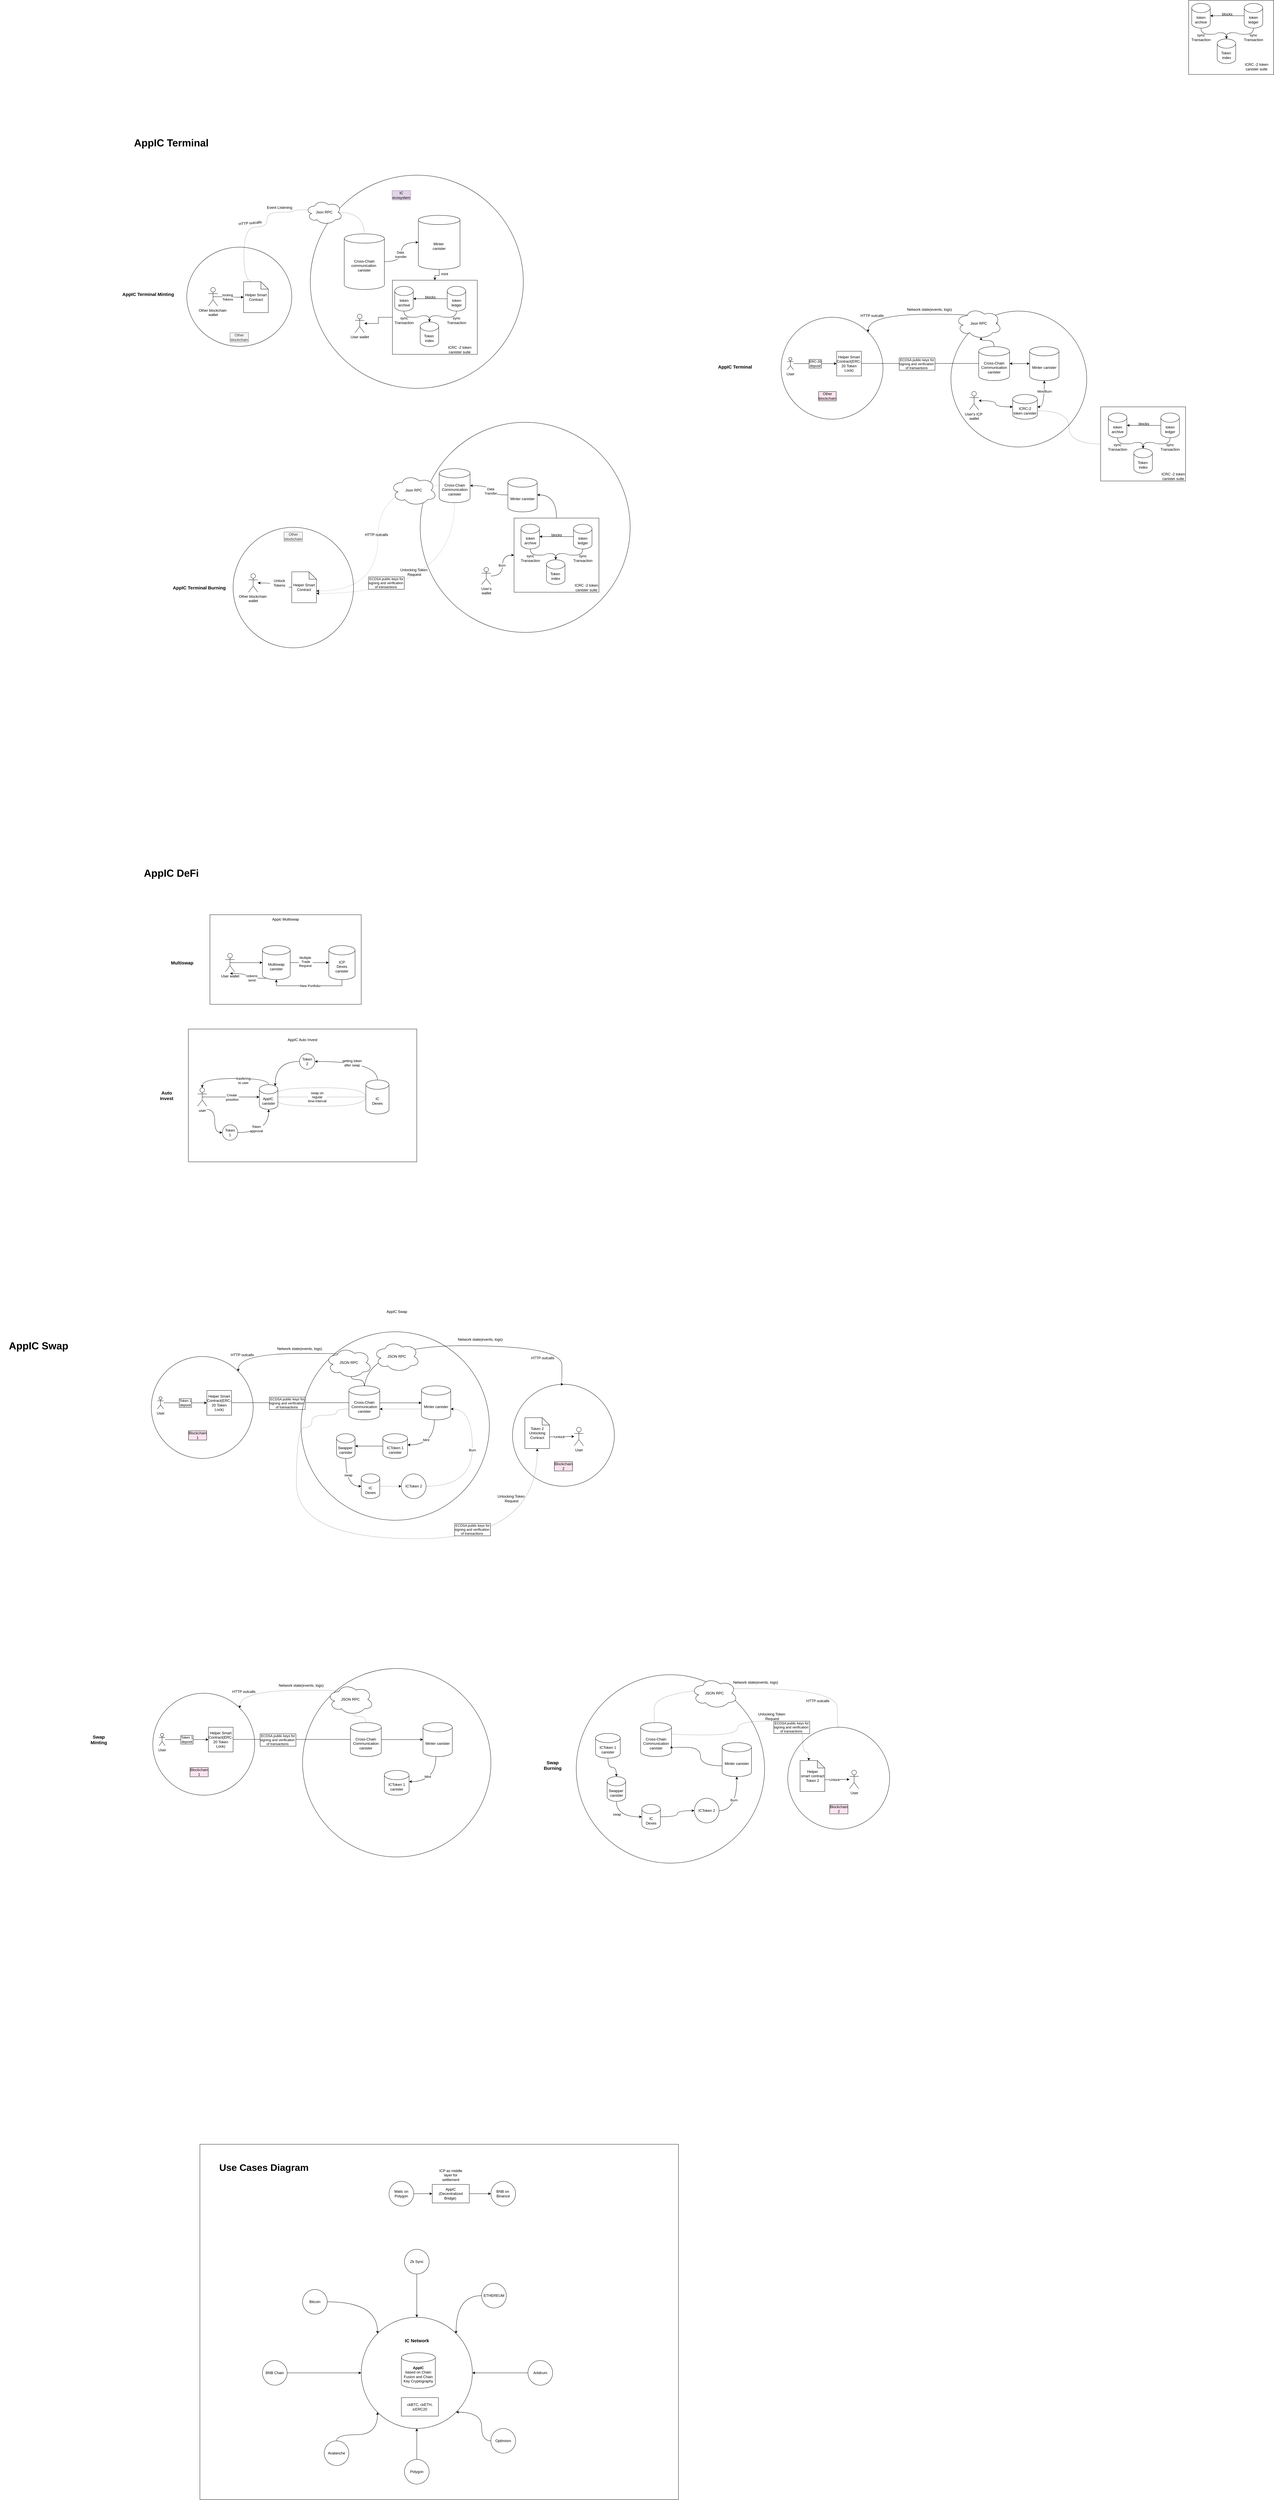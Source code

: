 <mxfile version="24.2.5" type="github">
  <diagram name="Page-1" id="Xp7BcnjXbAts6n8gM-tV">
    <mxGraphModel dx="3306" dy="-2982" grid="1" gridSize="10" guides="1" tooltips="1" connect="1" arrows="1" fold="1" page="1" pageScale="1" pageWidth="1100" pageHeight="850" math="0" shadow="0">
      <root>
        <mxCell id="0" />
        <mxCell id="1" parent="0" />
        <mxCell id="F1tDSeAfEZiZVZ5YU9dp-1" value="" style="ellipse;whiteSpace=wrap;html=1;aspect=fixed;gradientColor=none;labelBackgroundColor=none;fillColor=none;" parent="1" vertex="1">
          <mxGeometry x="145" y="4856" width="690" height="690" as="geometry" />
        </mxCell>
        <mxCell id="F1tDSeAfEZiZVZ5YU9dp-2" style="edgeStyle=orthogonalEdgeStyle;rounded=0;orthogonalLoop=1;jettySize=auto;html=1;curved=1;" parent="1" source="F1tDSeAfEZiZVZ5YU9dp-4" target="F1tDSeAfEZiZVZ5YU9dp-6" edge="1">
          <mxGeometry relative="1" as="geometry" />
        </mxCell>
        <mxCell id="XXBF-MiVBZpwEL9QP5nQ-1" value="Data&amp;nbsp;&lt;div&gt;transfer&lt;/div&gt;" style="edgeLabel;html=1;align=center;verticalAlign=middle;resizable=0;points=[];" vertex="1" connectable="0" parent="F1tDSeAfEZiZVZ5YU9dp-2">
          <mxGeometry x="-0.09" y="2" relative="1" as="geometry">
            <mxPoint as="offset" />
          </mxGeometry>
        </mxCell>
        <mxCell id="F1tDSeAfEZiZVZ5YU9dp-4" value="Cross-Chain communication&amp;nbsp;&lt;div&gt;canister&lt;/div&gt;" style="shape=cylinder3;whiteSpace=wrap;html=1;boundedLbl=1;backgroundOutline=1;size=15;" parent="1" vertex="1">
          <mxGeometry x="255" y="5046" width="130" height="180" as="geometry" />
        </mxCell>
        <mxCell id="F1tDSeAfEZiZVZ5YU9dp-5" style="edgeStyle=orthogonalEdgeStyle;rounded=0;orthogonalLoop=1;jettySize=auto;html=1;exitX=0.5;exitY=1;exitDx=0;exitDy=0;exitPerimeter=0;" parent="1" source="F1tDSeAfEZiZVZ5YU9dp-6" target="F1tDSeAfEZiZVZ5YU9dp-29" edge="1">
          <mxGeometry relative="1" as="geometry" />
        </mxCell>
        <mxCell id="F1tDSeAfEZiZVZ5YU9dp-6" value="Minter&amp;nbsp;&lt;div&gt;canister&lt;/div&gt;" style="shape=cylinder3;whiteSpace=wrap;html=1;boundedLbl=1;backgroundOutline=1;size=15;" parent="1" vertex="1">
          <mxGeometry x="495" y="4986" width="135" height="175" as="geometry" />
        </mxCell>
        <mxCell id="F1tDSeAfEZiZVZ5YU9dp-7" style="edgeStyle=orthogonalEdgeStyle;rounded=0;orthogonalLoop=1;jettySize=auto;html=1;curved=1;exitX=0.875;exitY=0.5;exitDx=0;exitDy=0;exitPerimeter=0;startArrow=none;startFill=0;dashed=1;dashPattern=1 2;endArrow=none;endFill=0;" parent="1" source="F1tDSeAfEZiZVZ5YU9dp-8" target="F1tDSeAfEZiZVZ5YU9dp-4" edge="1">
          <mxGeometry relative="1" as="geometry" />
        </mxCell>
        <mxCell id="F1tDSeAfEZiZVZ5YU9dp-8" value="Json RPC" style="ellipse;shape=cloud;whiteSpace=wrap;html=1;" parent="1" vertex="1">
          <mxGeometry x="130" y="4936" width="120" height="80" as="geometry" />
        </mxCell>
        <mxCell id="F1tDSeAfEZiZVZ5YU9dp-9" style="edgeStyle=orthogonalEdgeStyle;rounded=0;orthogonalLoop=1;jettySize=auto;html=1;exitX=0;exitY=0;exitDx=28;exitDy=0;entryX=0.07;entryY=0.4;entryDx=0;entryDy=0;entryPerimeter=0;curved=1;startArrow=none;startFill=0;dashed=1;dashPattern=1 2;endArrow=none;endFill=0;exitPerimeter=0;" parent="1" source="XXBF-MiVBZpwEL9QP5nQ-7" target="F1tDSeAfEZiZVZ5YU9dp-8" edge="1">
          <mxGeometry relative="1" as="geometry">
            <mxPoint x="60" y="4966" as="targetPoint" />
            <Array as="points">
              <mxPoint x="-70" y="5201" />
              <mxPoint x="-70" y="5024" />
              <mxPoint x="5" y="5024" />
              <mxPoint x="5" y="4976" />
              <mxPoint x="90" y="4976" />
              <mxPoint x="90" y="4968" />
            </Array>
          </mxGeometry>
        </mxCell>
        <mxCell id="F1tDSeAfEZiZVZ5YU9dp-10" value="" style="ellipse;whiteSpace=wrap;html=1;fillColor=none;" parent="1" vertex="1">
          <mxGeometry x="-255" y="5089" width="340" height="321" as="geometry" />
        </mxCell>
        <mxCell id="F1tDSeAfEZiZVZ5YU9dp-11" value="HTTP outcalls" style="text;html=1;align=center;verticalAlign=middle;resizable=0;points=[];autosize=1;strokeColor=none;fillColor=none;rotation=-5;" parent="1" vertex="1">
          <mxGeometry x="-100" y="4996" width="100" height="30" as="geometry" />
        </mxCell>
        <mxCell id="F1tDSeAfEZiZVZ5YU9dp-12" value="Event Listening" style="text;html=1;align=center;verticalAlign=middle;resizable=0;points=[];autosize=1;strokeColor=none;fillColor=none;" parent="1" vertex="1">
          <mxGeometry x="-10" y="4946" width="110" height="30" as="geometry" />
        </mxCell>
        <mxCell id="F1tDSeAfEZiZVZ5YU9dp-13" value="User wallet" style="shape=umlActor;verticalLabelPosition=bottom;verticalAlign=top;html=1;outlineConnect=0;" parent="1" vertex="1">
          <mxGeometry x="290" y="5306" width="30" height="60" as="geometry" />
        </mxCell>
        <mxCell id="F1tDSeAfEZiZVZ5YU9dp-14" value="IC ecosystem" style="text;html=1;align=center;verticalAlign=middle;whiteSpace=wrap;rounded=0;fillColor=#e1d5e7;strokeColor=#9673a6;" parent="1" vertex="1">
          <mxGeometry x="410" y="4906" width="60" height="30" as="geometry" />
        </mxCell>
        <mxCell id="F1tDSeAfEZiZVZ5YU9dp-15" value="&lt;b&gt;&lt;font style=&quot;font-size: 15px;&quot;&gt;AppIC Terminal Minting&lt;/font&gt;&lt;/b&gt;" style="text;html=1;align=center;verticalAlign=middle;whiteSpace=wrap;rounded=0;" parent="1" vertex="1">
          <mxGeometry x="-470" y="5226" width="180" height="30" as="geometry" />
        </mxCell>
        <mxCell id="F1tDSeAfEZiZVZ5YU9dp-17" value="" style="rounded=0;whiteSpace=wrap;html=1;" parent="1" vertex="1">
          <mxGeometry x="2990" y="4290" width="275" height="240" as="geometry" />
        </mxCell>
        <mxCell id="F1tDSeAfEZiZVZ5YU9dp-18" value="token&lt;div&gt;archive&lt;/div&gt;" style="shape=cylinder3;whiteSpace=wrap;html=1;boundedLbl=1;backgroundOutline=1;size=15;" parent="1" vertex="1">
          <mxGeometry x="3000" y="4300" width="60" height="80" as="geometry" />
        </mxCell>
        <mxCell id="F1tDSeAfEZiZVZ5YU9dp-19" value="Token&amp;nbsp;&lt;div&gt;index&lt;/div&gt;" style="shape=cylinder3;whiteSpace=wrap;html=1;boundedLbl=1;backgroundOutline=1;size=15;" parent="1" vertex="1">
          <mxGeometry x="3082.5" y="4415" width="60" height="80" as="geometry" />
        </mxCell>
        <mxCell id="F1tDSeAfEZiZVZ5YU9dp-20" style="edgeStyle=orthogonalEdgeStyle;rounded=0;orthogonalLoop=1;jettySize=auto;html=1;exitX=0.5;exitY=1;exitDx=0;exitDy=0;exitPerimeter=0;curved=1;" parent="1" source="F1tDSeAfEZiZVZ5YU9dp-21" target="F1tDSeAfEZiZVZ5YU9dp-19" edge="1">
          <mxGeometry relative="1" as="geometry" />
        </mxCell>
        <mxCell id="F1tDSeAfEZiZVZ5YU9dp-21" value="token&lt;div&gt;ledger&lt;/div&gt;" style="shape=cylinder3;whiteSpace=wrap;html=1;boundedLbl=1;backgroundOutline=1;size=15;" parent="1" vertex="1">
          <mxGeometry x="3170" y="4300" width="60" height="80" as="geometry" />
        </mxCell>
        <mxCell id="F1tDSeAfEZiZVZ5YU9dp-22" style="edgeStyle=orthogonalEdgeStyle;rounded=0;orthogonalLoop=1;jettySize=auto;html=1;entryX=1;entryY=0.5;entryDx=0;entryDy=0;entryPerimeter=0;" parent="1" source="F1tDSeAfEZiZVZ5YU9dp-21" target="F1tDSeAfEZiZVZ5YU9dp-18" edge="1">
          <mxGeometry relative="1" as="geometry" />
        </mxCell>
        <mxCell id="F1tDSeAfEZiZVZ5YU9dp-23" style="edgeStyle=orthogonalEdgeStyle;rounded=0;orthogonalLoop=1;jettySize=auto;html=1;exitX=0.5;exitY=1;exitDx=0;exitDy=0;exitPerimeter=0;entryX=0.5;entryY=0;entryDx=0;entryDy=0;entryPerimeter=0;curved=1;" parent="1" source="F1tDSeAfEZiZVZ5YU9dp-18" target="F1tDSeAfEZiZVZ5YU9dp-19" edge="1">
          <mxGeometry relative="1" as="geometry" />
        </mxCell>
        <mxCell id="F1tDSeAfEZiZVZ5YU9dp-24" value="sync&lt;br&gt;Transaction" style="text;html=1;align=center;verticalAlign=middle;whiteSpace=wrap;rounded=0;" parent="1" vertex="1">
          <mxGeometry x="3000" y="4395" width="60" height="30" as="geometry" />
        </mxCell>
        <mxCell id="F1tDSeAfEZiZVZ5YU9dp-25" value="sync&lt;br&gt;Transaction" style="text;html=1;align=center;verticalAlign=middle;whiteSpace=wrap;rounded=0;" parent="1" vertex="1">
          <mxGeometry x="3170" y="4395" width="60" height="30" as="geometry" />
        </mxCell>
        <mxCell id="F1tDSeAfEZiZVZ5YU9dp-26" value="blocks" style="text;html=1;align=center;verticalAlign=middle;whiteSpace=wrap;rounded=0;" parent="1" vertex="1">
          <mxGeometry x="3085" y="4320" width="60" height="30" as="geometry" />
        </mxCell>
        <mxCell id="F1tDSeAfEZiZVZ5YU9dp-27" value="ICRC -2 token canister suite" style="text;html=1;align=center;verticalAlign=middle;whiteSpace=wrap;rounded=0;" parent="1" vertex="1">
          <mxGeometry x="3170" y="4490" width="80" height="30" as="geometry" />
        </mxCell>
        <mxCell id="F1tDSeAfEZiZVZ5YU9dp-28" value="" style="edgeStyle=orthogonalEdgeStyle;rounded=0;orthogonalLoop=1;jettySize=auto;html=1;" parent="1" source="F1tDSeAfEZiZVZ5YU9dp-29" target="F1tDSeAfEZiZVZ5YU9dp-13" edge="1">
          <mxGeometry relative="1" as="geometry" />
        </mxCell>
        <mxCell id="F1tDSeAfEZiZVZ5YU9dp-29" value="" style="rounded=0;whiteSpace=wrap;html=1;" parent="1" vertex="1">
          <mxGeometry x="411" y="5196" width="275" height="240" as="geometry" />
        </mxCell>
        <mxCell id="F1tDSeAfEZiZVZ5YU9dp-30" value="token&lt;div&gt;archive&lt;/div&gt;" style="shape=cylinder3;whiteSpace=wrap;html=1;boundedLbl=1;backgroundOutline=1;size=15;" parent="1" vertex="1">
          <mxGeometry x="418.5" y="5216" width="60" height="80" as="geometry" />
        </mxCell>
        <mxCell id="F1tDSeAfEZiZVZ5YU9dp-31" value="Token&amp;nbsp;&lt;div&gt;index&lt;/div&gt;" style="shape=cylinder3;whiteSpace=wrap;html=1;boundedLbl=1;backgroundOutline=1;size=15;" parent="1" vertex="1">
          <mxGeometry x="501" y="5331" width="60" height="80" as="geometry" />
        </mxCell>
        <mxCell id="F1tDSeAfEZiZVZ5YU9dp-32" style="edgeStyle=orthogonalEdgeStyle;rounded=0;orthogonalLoop=1;jettySize=auto;html=1;exitX=0.5;exitY=1;exitDx=0;exitDy=0;exitPerimeter=0;curved=1;" parent="1" source="F1tDSeAfEZiZVZ5YU9dp-33" target="F1tDSeAfEZiZVZ5YU9dp-31" edge="1">
          <mxGeometry relative="1" as="geometry" />
        </mxCell>
        <mxCell id="F1tDSeAfEZiZVZ5YU9dp-33" value="token&lt;div&gt;ledger&lt;/div&gt;" style="shape=cylinder3;whiteSpace=wrap;html=1;boundedLbl=1;backgroundOutline=1;size=15;" parent="1" vertex="1">
          <mxGeometry x="588.5" y="5216" width="60" height="80" as="geometry" />
        </mxCell>
        <mxCell id="F1tDSeAfEZiZVZ5YU9dp-34" style="edgeStyle=orthogonalEdgeStyle;rounded=0;orthogonalLoop=1;jettySize=auto;html=1;entryX=1;entryY=0.5;entryDx=0;entryDy=0;entryPerimeter=0;" parent="1" source="F1tDSeAfEZiZVZ5YU9dp-33" target="F1tDSeAfEZiZVZ5YU9dp-30" edge="1">
          <mxGeometry relative="1" as="geometry" />
        </mxCell>
        <mxCell id="F1tDSeAfEZiZVZ5YU9dp-35" style="edgeStyle=orthogonalEdgeStyle;rounded=0;orthogonalLoop=1;jettySize=auto;html=1;exitX=0.5;exitY=1;exitDx=0;exitDy=0;exitPerimeter=0;entryX=0.5;entryY=0;entryDx=0;entryDy=0;entryPerimeter=0;curved=1;" parent="1" source="F1tDSeAfEZiZVZ5YU9dp-30" target="F1tDSeAfEZiZVZ5YU9dp-31" edge="1">
          <mxGeometry relative="1" as="geometry" />
        </mxCell>
        <mxCell id="F1tDSeAfEZiZVZ5YU9dp-36" value="sync&lt;br&gt;Transaction" style="text;html=1;align=center;verticalAlign=middle;whiteSpace=wrap;rounded=0;" parent="1" vertex="1">
          <mxGeometry x="418.5" y="5311" width="60" height="30" as="geometry" />
        </mxCell>
        <mxCell id="F1tDSeAfEZiZVZ5YU9dp-37" value="sync&lt;br&gt;Transaction" style="text;html=1;align=center;verticalAlign=middle;whiteSpace=wrap;rounded=0;" parent="1" vertex="1">
          <mxGeometry x="588.5" y="5311" width="60" height="30" as="geometry" />
        </mxCell>
        <mxCell id="F1tDSeAfEZiZVZ5YU9dp-38" value="blocks" style="text;html=1;align=center;verticalAlign=middle;whiteSpace=wrap;rounded=0;" parent="1" vertex="1">
          <mxGeometry x="503.5" y="5236" width="60" height="30" as="geometry" />
        </mxCell>
        <mxCell id="F1tDSeAfEZiZVZ5YU9dp-39" value="ICRC -2 token canister suite" style="text;html=1;align=center;verticalAlign=middle;whiteSpace=wrap;rounded=0;" parent="1" vertex="1">
          <mxGeometry x="588.5" y="5406" width="80" height="30" as="geometry" />
        </mxCell>
        <mxCell id="F1tDSeAfEZiZVZ5YU9dp-40" value="mint" style="text;html=1;align=center;verticalAlign=middle;whiteSpace=wrap;rounded=0;" parent="1" vertex="1">
          <mxGeometry x="550" y="5161" width="60" height="30" as="geometry" />
        </mxCell>
        <mxCell id="F1tDSeAfEZiZVZ5YU9dp-42" value="" style="ellipse;whiteSpace=wrap;html=1;aspect=fixed;fillColor=none;" parent="1" vertex="1">
          <mxGeometry x="-105" y="5996" width="390" height="390" as="geometry" />
        </mxCell>
        <mxCell id="F1tDSeAfEZiZVZ5YU9dp-43" style="edgeStyle=orthogonalEdgeStyle;rounded=0;orthogonalLoop=1;jettySize=auto;html=1;entryX=1;entryY=0.7;entryDx=0;entryDy=0;entryPerimeter=0;curved=1;exitX=0.5;exitY=1;exitDx=0;exitDy=0;dashed=1;dashPattern=1 4;exitPerimeter=0;" parent="1" source="F1tDSeAfEZiZVZ5YU9dp-61" target="F1tDSeAfEZiZVZ5YU9dp-47" edge="1">
          <mxGeometry relative="1" as="geometry">
            <mxPoint x="600" y="6576" as="targetPoint" />
          </mxGeometry>
        </mxCell>
        <mxCell id="F1tDSeAfEZiZVZ5YU9dp-44" value="&lt;span style=&quot;line-height: 11.77px; font-family: Arial, sans-serif;&quot;&gt;ECDSA public keys for&lt;br&gt;signing and verification&amp;nbsp;&lt;/span&gt;&lt;div&gt;&lt;span style=&quot;line-height: 11.77px; font-family: Arial, sans-serif;&quot;&gt;of transactions&amp;nbsp;&lt;/span&gt;&lt;/div&gt;" style="edgeLabel;html=1;align=center;verticalAlign=middle;resizable=0;points=[];labelBorderColor=default;" parent="F1tDSeAfEZiZVZ5YU9dp-43" vertex="1" connectable="0">
          <mxGeometry x="0.377" y="-11" relative="1" as="geometry">
            <mxPoint x="-5" y="-23" as="offset" />
          </mxGeometry>
        </mxCell>
        <mxCell id="F1tDSeAfEZiZVZ5YU9dp-45" value="" style="ellipse;whiteSpace=wrap;html=1;aspect=fixed;fillColor=none;" parent="1" vertex="1">
          <mxGeometry x="501" y="5656" width="680" height="680" as="geometry" />
        </mxCell>
        <mxCell id="XXBF-MiVBZpwEL9QP5nQ-3" value="" style="edgeStyle=orthogonalEdgeStyle;rounded=0;orthogonalLoop=1;jettySize=auto;html=1;curved=1;" edge="1" parent="1" source="F1tDSeAfEZiZVZ5YU9dp-47" target="F1tDSeAfEZiZVZ5YU9dp-51">
          <mxGeometry relative="1" as="geometry" />
        </mxCell>
        <mxCell id="F1tDSeAfEZiZVZ5YU9dp-47" value="Helper Smart Contract" style="shape=note;whiteSpace=wrap;html=1;backgroundOutline=1;darkOpacity=0.05;size=24;" parent="1" vertex="1">
          <mxGeometry x="85" y="6140" width="80" height="100" as="geometry" />
        </mxCell>
        <mxCell id="F1tDSeAfEZiZVZ5YU9dp-48" value="Other blockchain" style="text;html=1;align=center;verticalAlign=middle;whiteSpace=wrap;rounded=0;fillColor=#f5f5f5;fontColor=#333333;strokeColor=#666666;" parent="1" vertex="1">
          <mxGeometry x="60" y="6011" width="60" height="30" as="geometry" />
        </mxCell>
        <mxCell id="F1tDSeAfEZiZVZ5YU9dp-51" value="Other blockchain&amp;nbsp;&lt;div&gt;wallet&lt;/div&gt;" style="shape=umlActor;verticalLabelPosition=bottom;verticalAlign=top;html=1;outlineConnect=0;" parent="1" vertex="1">
          <mxGeometry x="-55" y="6146" width="30" height="60" as="geometry" />
        </mxCell>
        <mxCell id="F1tDSeAfEZiZVZ5YU9dp-54" style="edgeStyle=orthogonalEdgeStyle;rounded=0;orthogonalLoop=1;jettySize=auto;html=1;entryX=0;entryY=0;entryDx=80;entryDy=62;entryPerimeter=0;curved=1;dashed=1;dashPattern=1 4;" parent="1" source="F1tDSeAfEZiZVZ5YU9dp-61" target="F1tDSeAfEZiZVZ5YU9dp-47" edge="1">
          <mxGeometry relative="1" as="geometry">
            <mxPoint x="565" y="6161" as="sourcePoint" />
          </mxGeometry>
        </mxCell>
        <mxCell id="F1tDSeAfEZiZVZ5YU9dp-55" value="&lt;span style=&quot;color: rgb(0, 0, 0); font-family: Helvetica; font-size: 12px; font-style: normal; font-variant-ligatures: normal; font-variant-caps: normal; font-weight: 400; letter-spacing: normal; orphans: 2; text-align: center; text-indent: 0px; text-transform: none; widows: 2; word-spacing: 0px; -webkit-text-stroke-width: 0px; white-space: nowrap; background-color: rgb(251, 251, 251); text-decoration-thickness: initial; text-decoration-style: initial; text-decoration-color: initial; display: inline !important; float: none;&quot;&gt;HTTP outcalls&lt;/span&gt;" style="text;whiteSpace=wrap;html=1;" parent="1" vertex="1">
          <mxGeometry x="320" y="6006" width="80" height="20" as="geometry" />
        </mxCell>
        <mxCell id="F1tDSeAfEZiZVZ5YU9dp-56" value="Unlocking Token&lt;div&gt;&amp;nbsp;Request&lt;/div&gt;" style="text;html=1;align=center;verticalAlign=middle;resizable=0;points=[];autosize=1;strokeColor=none;fillColor=none;" parent="1" vertex="1">
          <mxGeometry x="425" y="6121" width="110" height="40" as="geometry" />
        </mxCell>
        <mxCell id="F1tDSeAfEZiZVZ5YU9dp-57" value="&lt;b&gt;&lt;font style=&quot;font-size: 15px;&quot;&gt;AppIC Terminal Burning&lt;/font&gt;&lt;/b&gt;" style="text;html=1;align=center;verticalAlign=middle;resizable=0;points=[];autosize=1;strokeColor=none;fillColor=none;" parent="1" vertex="1">
          <mxGeometry x="-310" y="6176" width="190" height="30" as="geometry" />
        </mxCell>
        <mxCell id="F1tDSeAfEZiZVZ5YU9dp-58" value="" style="edgeStyle=orthogonalEdgeStyle;rounded=0;orthogonalLoop=1;jettySize=auto;html=1;curved=1;" parent="1" source="F1tDSeAfEZiZVZ5YU9dp-60" target="F1tDSeAfEZiZVZ5YU9dp-66" edge="1">
          <mxGeometry relative="1" as="geometry" />
        </mxCell>
        <mxCell id="F1tDSeAfEZiZVZ5YU9dp-59" value="Burn" style="edgeLabel;html=1;align=center;verticalAlign=middle;resizable=0;points=[];" parent="F1tDSeAfEZiZVZ5YU9dp-58" vertex="1" connectable="0">
          <mxGeometry x="0.011" y="2" relative="1" as="geometry">
            <mxPoint as="offset" />
          </mxGeometry>
        </mxCell>
        <mxCell id="F1tDSeAfEZiZVZ5YU9dp-60" value="User&#39;s&lt;br&gt;wallet" style="shape=umlActor;verticalLabelPosition=bottom;verticalAlign=top;html=1;outlineConnect=0;" parent="1" vertex="1">
          <mxGeometry x="700" y="6126" width="30" height="55" as="geometry" />
        </mxCell>
        <mxCell id="F1tDSeAfEZiZVZ5YU9dp-61" value="&lt;span style=&quot;font-family: Arial, sans-serif;&quot;&gt;Cross-Chain Communication canister&lt;/span&gt;" style="shape=cylinder3;whiteSpace=wrap;html=1;boundedLbl=1;backgroundOutline=1;size=15;" parent="1" vertex="1">
          <mxGeometry x="562.5" y="5806" width="100" height="110" as="geometry" />
        </mxCell>
        <mxCell id="F1tDSeAfEZiZVZ5YU9dp-62" style="edgeStyle=orthogonalEdgeStyle;rounded=0;orthogonalLoop=1;jettySize=auto;html=1;curved=1;" parent="1" source="F1tDSeAfEZiZVZ5YU9dp-63" target="F1tDSeAfEZiZVZ5YU9dp-61" edge="1">
          <mxGeometry relative="1" as="geometry" />
        </mxCell>
        <mxCell id="XXBF-MiVBZpwEL9QP5nQ-2" value="Data&lt;br&gt;Transfer" style="edgeLabel;html=1;align=center;verticalAlign=middle;resizable=0;points=[];" vertex="1" connectable="0" parent="F1tDSeAfEZiZVZ5YU9dp-62">
          <mxGeometry x="-0.036" y="-4" relative="1" as="geometry">
            <mxPoint x="1" as="offset" />
          </mxGeometry>
        </mxCell>
        <mxCell id="F1tDSeAfEZiZVZ5YU9dp-63" value="&lt;div&gt;&lt;font face=&quot;Arial, sans-serif&quot;&gt;Minter canister&lt;/font&gt;&lt;/div&gt;" style="shape=cylinder3;whiteSpace=wrap;html=1;boundedLbl=1;backgroundOutline=1;size=15;" parent="1" vertex="1">
          <mxGeometry x="785" y="5836" width="95" height="110" as="geometry" />
        </mxCell>
        <mxCell id="F1tDSeAfEZiZVZ5YU9dp-64" style="edgeStyle=orthogonalEdgeStyle;rounded=0;orthogonalLoop=1;jettySize=auto;html=1;exitX=0.5;exitY=1;exitDx=0;exitDy=0;" parent="1" source="F1tDSeAfEZiZVZ5YU9dp-45" target="F1tDSeAfEZiZVZ5YU9dp-45" edge="1">
          <mxGeometry relative="1" as="geometry" />
        </mxCell>
        <mxCell id="F1tDSeAfEZiZVZ5YU9dp-65" value="Json RPC" style="ellipse;shape=cloud;whiteSpace=wrap;html=1;" parent="1" vertex="1">
          <mxGeometry x="405" y="5826" width="150" height="100" as="geometry" />
        </mxCell>
        <mxCell id="F1tDSeAfEZiZVZ5YU9dp-66" value="" style="rounded=0;whiteSpace=wrap;html=1;" parent="1" vertex="1">
          <mxGeometry x="805" y="5966" width="275" height="240" as="geometry" />
        </mxCell>
        <mxCell id="F1tDSeAfEZiZVZ5YU9dp-67" value="token&lt;div&gt;archive&lt;/div&gt;" style="shape=cylinder3;whiteSpace=wrap;html=1;boundedLbl=1;backgroundOutline=1;size=15;" parent="1" vertex="1">
          <mxGeometry x="827.5" y="5986" width="60" height="80" as="geometry" />
        </mxCell>
        <mxCell id="F1tDSeAfEZiZVZ5YU9dp-68" value="Token&amp;nbsp;&lt;div&gt;index&lt;/div&gt;" style="shape=cylinder3;whiteSpace=wrap;html=1;boundedLbl=1;backgroundOutline=1;size=15;" parent="1" vertex="1">
          <mxGeometry x="910" y="6101" width="60" height="80" as="geometry" />
        </mxCell>
        <mxCell id="F1tDSeAfEZiZVZ5YU9dp-69" style="edgeStyle=orthogonalEdgeStyle;rounded=0;orthogonalLoop=1;jettySize=auto;html=1;exitX=0.5;exitY=1;exitDx=0;exitDy=0;exitPerimeter=0;curved=1;" parent="1" source="F1tDSeAfEZiZVZ5YU9dp-70" target="F1tDSeAfEZiZVZ5YU9dp-68" edge="1">
          <mxGeometry relative="1" as="geometry" />
        </mxCell>
        <mxCell id="F1tDSeAfEZiZVZ5YU9dp-70" value="token&lt;div&gt;ledger&lt;/div&gt;" style="shape=cylinder3;whiteSpace=wrap;html=1;boundedLbl=1;backgroundOutline=1;size=15;" parent="1" vertex="1">
          <mxGeometry x="997.5" y="5986" width="60" height="80" as="geometry" />
        </mxCell>
        <mxCell id="F1tDSeAfEZiZVZ5YU9dp-71" style="edgeStyle=orthogonalEdgeStyle;rounded=0;orthogonalLoop=1;jettySize=auto;html=1;entryX=1;entryY=0.5;entryDx=0;entryDy=0;entryPerimeter=0;" parent="1" source="F1tDSeAfEZiZVZ5YU9dp-70" target="F1tDSeAfEZiZVZ5YU9dp-67" edge="1">
          <mxGeometry relative="1" as="geometry" />
        </mxCell>
        <mxCell id="F1tDSeAfEZiZVZ5YU9dp-72" style="edgeStyle=orthogonalEdgeStyle;rounded=0;orthogonalLoop=1;jettySize=auto;html=1;exitX=0.5;exitY=1;exitDx=0;exitDy=0;exitPerimeter=0;entryX=0.5;entryY=0;entryDx=0;entryDy=0;entryPerimeter=0;curved=1;" parent="1" source="F1tDSeAfEZiZVZ5YU9dp-67" target="F1tDSeAfEZiZVZ5YU9dp-68" edge="1">
          <mxGeometry relative="1" as="geometry" />
        </mxCell>
        <mxCell id="F1tDSeAfEZiZVZ5YU9dp-73" value="sync&lt;br&gt;Transaction" style="text;html=1;align=center;verticalAlign=middle;whiteSpace=wrap;rounded=0;" parent="1" vertex="1">
          <mxGeometry x="827.5" y="6081" width="60" height="30" as="geometry" />
        </mxCell>
        <mxCell id="F1tDSeAfEZiZVZ5YU9dp-74" value="sync&lt;br&gt;Transaction" style="text;html=1;align=center;verticalAlign=middle;whiteSpace=wrap;rounded=0;" parent="1" vertex="1">
          <mxGeometry x="997.5" y="6081" width="60" height="30" as="geometry" />
        </mxCell>
        <mxCell id="F1tDSeAfEZiZVZ5YU9dp-75" value="blocks" style="text;html=1;align=center;verticalAlign=middle;whiteSpace=wrap;rounded=0;" parent="1" vertex="1">
          <mxGeometry x="912.5" y="6006" width="60" height="30" as="geometry" />
        </mxCell>
        <mxCell id="F1tDSeAfEZiZVZ5YU9dp-76" value="ICRC -2 token canister suite" style="text;html=1;align=center;verticalAlign=middle;whiteSpace=wrap;rounded=0;" parent="1" vertex="1">
          <mxGeometry x="997.5" y="6176" width="82.5" height="30" as="geometry" />
        </mxCell>
        <mxCell id="F1tDSeAfEZiZVZ5YU9dp-77" style="edgeStyle=orthogonalEdgeStyle;rounded=0;orthogonalLoop=1;jettySize=auto;html=1;exitX=0.5;exitY=0;exitDx=0;exitDy=0;entryX=1;entryY=0.5;entryDx=0;entryDy=0;entryPerimeter=0;curved=1;" parent="1" source="F1tDSeAfEZiZVZ5YU9dp-66" target="F1tDSeAfEZiZVZ5YU9dp-63" edge="1">
          <mxGeometry relative="1" as="geometry" />
        </mxCell>
        <mxCell id="F1tDSeAfEZiZVZ5YU9dp-79" value="&lt;b&gt;&lt;font style=&quot;font-size: 33px;&quot;&gt;AppIC Terminal&lt;/font&gt;&lt;/b&gt;" style="text;html=1;align=center;verticalAlign=middle;whiteSpace=wrap;rounded=0;" parent="1" vertex="1">
          <mxGeometry x="-430" y="4706" width="250" height="90" as="geometry" />
        </mxCell>
        <mxCell id="F1tDSeAfEZiZVZ5YU9dp-80" value="" style="ellipse;whiteSpace=wrap;html=1;aspect=fixed;strokeOpacity=100;fillOpacity=0;" parent="1" vertex="1">
          <mxGeometry x="1670" y="5316" width="330" height="330" as="geometry" />
        </mxCell>
        <mxCell id="F1tDSeAfEZiZVZ5YU9dp-81" value="User" style="shape=umlActor;verticalLabelPosition=bottom;verticalAlign=top;html=1;outlineConnect=0;" parent="1" vertex="1">
          <mxGeometry x="1690" y="5446" width="20" height="40" as="geometry" />
        </mxCell>
        <mxCell id="F1tDSeAfEZiZVZ5YU9dp-82" style="edgeStyle=orthogonalEdgeStyle;rounded=0;orthogonalLoop=1;jettySize=auto;html=1;jumpStyle=none;flowAnimation=0;" parent="1" edge="1">
          <mxGeometry relative="1" as="geometry">
            <mxPoint x="1890" y="5465.5" as="sourcePoint" />
            <mxPoint x="2320" y="5465.5" as="targetPoint" />
          </mxGeometry>
        </mxCell>
        <mxCell id="F1tDSeAfEZiZVZ5YU9dp-83" value="&lt;span style=&quot;line-height: 107%; font-family: Arial, sans-serif;&quot;&gt;&lt;font style=&quot;font-size: 11px;&quot;&gt;ECDSA public keys for&lt;br&gt;signing and verification&amp;nbsp;&lt;/font&gt;&lt;/span&gt;&lt;div&gt;&lt;span style=&quot;line-height: 107%; font-family: Arial, sans-serif;&quot;&gt;&lt;font style=&quot;font-size: 11px;&quot;&gt;of transactions&amp;nbsp;&lt;/font&gt;&lt;/span&gt;&lt;/div&gt;" style="edgeLabel;html=1;align=center;verticalAlign=middle;resizable=0;points=[];labelBorderColor=default;labelBackgroundColor=default;" parent="F1tDSeAfEZiZVZ5YU9dp-82" vertex="1" connectable="0">
          <mxGeometry x="0.055" y="4" relative="1" as="geometry">
            <mxPoint x="-7" y="5" as="offset" />
          </mxGeometry>
        </mxCell>
        <mxCell id="F1tDSeAfEZiZVZ5YU9dp-84" value="Helper Smart Contract(ERC-20 Token Lock)" style="whiteSpace=wrap;html=1;aspect=fixed;" parent="1" vertex="1">
          <mxGeometry x="1850" y="5426" width="80" height="80" as="geometry" />
        </mxCell>
        <mxCell id="F1tDSeAfEZiZVZ5YU9dp-85" value="" style="endArrow=classic;html=1;rounded=0;" parent="1" source="F1tDSeAfEZiZVZ5YU9dp-81" target="F1tDSeAfEZiZVZ5YU9dp-84" edge="1">
          <mxGeometry width="50" height="50" relative="1" as="geometry">
            <mxPoint x="2190" y="5606" as="sourcePoint" />
            <mxPoint x="2240" y="5556" as="targetPoint" />
          </mxGeometry>
        </mxCell>
        <mxCell id="F1tDSeAfEZiZVZ5YU9dp-86" value="&lt;div&gt;ERC-20&lt;/div&gt;&lt;div&gt;deposit&lt;/div&gt;" style="edgeLabel;html=1;align=center;verticalAlign=middle;resizable=0;points=[];labelBorderColor=default;" parent="F1tDSeAfEZiZVZ5YU9dp-85" vertex="1" connectable="0">
          <mxGeometry x="0.1" y="-3" relative="1" as="geometry">
            <mxPoint x="-7" y="-3" as="offset" />
          </mxGeometry>
        </mxCell>
        <mxCell id="F1tDSeAfEZiZVZ5YU9dp-87" value="Other&lt;div&gt;blockchain&lt;/div&gt;" style="text;html=1;align=center;verticalAlign=middle;whiteSpace=wrap;rounded=0;labelBorderColor=default;labelBackgroundColor=#fbe4ef;" parent="1" vertex="1">
          <mxGeometry x="1790" y="5556" width="60" height="30" as="geometry" />
        </mxCell>
        <mxCell id="F1tDSeAfEZiZVZ5YU9dp-88" style="edgeStyle=orthogonalEdgeStyle;rounded=0;orthogonalLoop=1;jettySize=auto;html=1;exitX=0;exitY=0;exitDx=0;exitDy=0;entryX=1;entryY=0;entryDx=0;entryDy=0;curved=1;" parent="1" source="F1tDSeAfEZiZVZ5YU9dp-89" target="F1tDSeAfEZiZVZ5YU9dp-80" edge="1">
          <mxGeometry relative="1" as="geometry">
            <Array as="points">
              <mxPoint x="2370" y="5306" />
              <mxPoint x="1952" y="5306" />
            </Array>
          </mxGeometry>
        </mxCell>
        <mxCell id="F1tDSeAfEZiZVZ5YU9dp-89" value="" style="ellipse;gradientColor=none;html=1;labelBackgroundColor=none;aspect=fixed;fillOpacity=0;" parent="1" vertex="1">
          <mxGeometry x="2220" y="5296" width="440" height="440" as="geometry" />
        </mxCell>
        <mxCell id="F1tDSeAfEZiZVZ5YU9dp-90" value="Json RPC" style="ellipse;shape=cloud;whiteSpace=wrap;html=1;" parent="1" vertex="1">
          <mxGeometry x="2235" y="5286" width="150" height="100" as="geometry" />
        </mxCell>
        <mxCell id="F1tDSeAfEZiZVZ5YU9dp-91" value="HTTP outcalls" style="text;html=1;align=center;verticalAlign=middle;whiteSpace=wrap;rounded=0;" parent="1" vertex="1">
          <mxGeometry x="1920" y="5296" width="90" height="30" as="geometry" />
        </mxCell>
        <mxCell id="F1tDSeAfEZiZVZ5YU9dp-92" value="Network state(events, logs)" style="text;html=1;align=center;verticalAlign=middle;resizable=0;points=[];autosize=1;strokeColor=none;fillColor=none;" parent="1" vertex="1">
          <mxGeometry x="2065" y="5276" width="170" height="30" as="geometry" />
        </mxCell>
        <mxCell id="F1tDSeAfEZiZVZ5YU9dp-93" value="&lt;div&gt;&lt;font face=&quot;Arial, sans-serif&quot;&gt;Minter canister&lt;/font&gt;&lt;/div&gt;" style="shape=cylinder3;whiteSpace=wrap;html=1;boundedLbl=1;backgroundOutline=1;size=15;" parent="1" vertex="1">
          <mxGeometry x="2475" y="5411" width="95" height="110" as="geometry" />
        </mxCell>
        <mxCell id="F1tDSeAfEZiZVZ5YU9dp-94" style="edgeStyle=orthogonalEdgeStyle;rounded=0;orthogonalLoop=1;jettySize=auto;html=1;entryX=0.55;entryY=0.95;entryDx=0;entryDy=0;entryPerimeter=0;curved=1;" parent="1" source="F1tDSeAfEZiZVZ5YU9dp-96" target="F1tDSeAfEZiZVZ5YU9dp-90" edge="1">
          <mxGeometry relative="1" as="geometry" />
        </mxCell>
        <mxCell id="F1tDSeAfEZiZVZ5YU9dp-95" value="" style="edgeStyle=orthogonalEdgeStyle;rounded=0;orthogonalLoop=1;jettySize=auto;html=1;startArrow=classic;startFill=1;endArrow=classic;endFill=1;" parent="1" source="F1tDSeAfEZiZVZ5YU9dp-96" target="F1tDSeAfEZiZVZ5YU9dp-93" edge="1">
          <mxGeometry relative="1" as="geometry" />
        </mxCell>
        <mxCell id="F1tDSeAfEZiZVZ5YU9dp-96" value="&lt;span style=&quot;font-family: Arial, sans-serif;&quot;&gt;Cross-Chain Communication canister&lt;/span&gt;" style="shape=cylinder3;whiteSpace=wrap;html=1;boundedLbl=1;backgroundOutline=1;size=15;" parent="1" vertex="1">
          <mxGeometry x="2310" y="5411" width="100" height="110" as="geometry" />
        </mxCell>
        <mxCell id="F1tDSeAfEZiZVZ5YU9dp-97" style="edgeStyle=orthogonalEdgeStyle;rounded=0;orthogonalLoop=1;jettySize=auto;html=1;exitX=0;exitY=0.5;exitDx=0;exitDy=0;exitPerimeter=0;curved=1;startArrow=classic;startFill=1;" parent="1" source="F1tDSeAfEZiZVZ5YU9dp-99" target="F1tDSeAfEZiZVZ5YU9dp-102" edge="1">
          <mxGeometry relative="1" as="geometry" />
        </mxCell>
        <mxCell id="F1tDSeAfEZiZVZ5YU9dp-98" style="edgeStyle=orthogonalEdgeStyle;rounded=0;orthogonalLoop=1;jettySize=auto;html=1;exitX=1;exitY=0;exitDx=0;exitDy=52.5;exitPerimeter=0;dashed=1;dashPattern=1 2;curved=1;endArrow=none;endFill=0;" parent="1" source="F1tDSeAfEZiZVZ5YU9dp-99" target="F1tDSeAfEZiZVZ5YU9dp-103" edge="1">
          <mxGeometry relative="1" as="geometry" />
        </mxCell>
        <mxCell id="F1tDSeAfEZiZVZ5YU9dp-99" value="ICRC-2&lt;div&gt;token canister&lt;/div&gt;" style="shape=cylinder3;whiteSpace=wrap;html=1;boundedLbl=1;backgroundOutline=1;size=15;" parent="1" vertex="1">
          <mxGeometry x="2420" y="5566" width="80" height="80" as="geometry" />
        </mxCell>
        <mxCell id="F1tDSeAfEZiZVZ5YU9dp-100" style="edgeStyle=orthogonalEdgeStyle;rounded=0;orthogonalLoop=1;jettySize=auto;html=1;entryX=1;entryY=0.5;entryDx=0;entryDy=0;entryPerimeter=0;curved=1;endArrow=classic;endFill=1;startArrow=classic;startFill=1;" parent="1" source="F1tDSeAfEZiZVZ5YU9dp-93" target="F1tDSeAfEZiZVZ5YU9dp-99" edge="1">
          <mxGeometry relative="1" as="geometry" />
        </mxCell>
        <mxCell id="F1tDSeAfEZiZVZ5YU9dp-101" value="Mint/Burn" style="edgeLabel;html=1;align=center;verticalAlign=middle;resizable=0;points=[];" parent="F1tDSeAfEZiZVZ5YU9dp-100" vertex="1" connectable="0">
          <mxGeometry x="-0.051" relative="1" as="geometry">
            <mxPoint y="-16" as="offset" />
          </mxGeometry>
        </mxCell>
        <mxCell id="F1tDSeAfEZiZVZ5YU9dp-102" value="User&#39;s ICP&amp;nbsp;&lt;div&gt;wallet&lt;/div&gt;" style="shape=umlActor;verticalLabelPosition=bottom;verticalAlign=top;html=1;outlineConnect=0;" parent="1" vertex="1">
          <mxGeometry x="2280" y="5556" width="30" height="60" as="geometry" />
        </mxCell>
        <mxCell id="F1tDSeAfEZiZVZ5YU9dp-103" value="" style="rounded=0;whiteSpace=wrap;html=1;" parent="1" vertex="1">
          <mxGeometry x="2705" y="5606" width="275" height="240" as="geometry" />
        </mxCell>
        <mxCell id="F1tDSeAfEZiZVZ5YU9dp-104" value="token&lt;div&gt;archive&lt;/div&gt;" style="shape=cylinder3;whiteSpace=wrap;html=1;boundedLbl=1;backgroundOutline=1;size=15;" parent="1" vertex="1">
          <mxGeometry x="2730" y="5626" width="60" height="80" as="geometry" />
        </mxCell>
        <mxCell id="F1tDSeAfEZiZVZ5YU9dp-105" value="Token&amp;nbsp;&lt;div&gt;index&lt;/div&gt;" style="shape=cylinder3;whiteSpace=wrap;html=1;boundedLbl=1;backgroundOutline=1;size=15;" parent="1" vertex="1">
          <mxGeometry x="2812.5" y="5741" width="60" height="80" as="geometry" />
        </mxCell>
        <mxCell id="F1tDSeAfEZiZVZ5YU9dp-106" style="edgeStyle=orthogonalEdgeStyle;rounded=0;orthogonalLoop=1;jettySize=auto;html=1;exitX=0.5;exitY=1;exitDx=0;exitDy=0;exitPerimeter=0;curved=1;" parent="1" source="F1tDSeAfEZiZVZ5YU9dp-107" target="F1tDSeAfEZiZVZ5YU9dp-105" edge="1">
          <mxGeometry relative="1" as="geometry" />
        </mxCell>
        <mxCell id="F1tDSeAfEZiZVZ5YU9dp-107" value="token&lt;div&gt;ledger&lt;/div&gt;" style="shape=cylinder3;whiteSpace=wrap;html=1;boundedLbl=1;backgroundOutline=1;size=15;" parent="1" vertex="1">
          <mxGeometry x="2900" y="5626" width="60" height="80" as="geometry" />
        </mxCell>
        <mxCell id="F1tDSeAfEZiZVZ5YU9dp-108" style="edgeStyle=orthogonalEdgeStyle;rounded=0;orthogonalLoop=1;jettySize=auto;html=1;entryX=1;entryY=0.5;entryDx=0;entryDy=0;entryPerimeter=0;" parent="1" source="F1tDSeAfEZiZVZ5YU9dp-107" target="F1tDSeAfEZiZVZ5YU9dp-104" edge="1">
          <mxGeometry relative="1" as="geometry" />
        </mxCell>
        <mxCell id="F1tDSeAfEZiZVZ5YU9dp-109" style="edgeStyle=orthogonalEdgeStyle;rounded=0;orthogonalLoop=1;jettySize=auto;html=1;exitX=0.5;exitY=1;exitDx=0;exitDy=0;exitPerimeter=0;entryX=0.5;entryY=0;entryDx=0;entryDy=0;entryPerimeter=0;curved=1;" parent="1" source="F1tDSeAfEZiZVZ5YU9dp-104" target="F1tDSeAfEZiZVZ5YU9dp-105" edge="1">
          <mxGeometry relative="1" as="geometry" />
        </mxCell>
        <mxCell id="F1tDSeAfEZiZVZ5YU9dp-110" value="sync&lt;br&gt;Transaction" style="text;html=1;align=center;verticalAlign=middle;whiteSpace=wrap;rounded=0;" parent="1" vertex="1">
          <mxGeometry x="2730" y="5721" width="60" height="30" as="geometry" />
        </mxCell>
        <mxCell id="F1tDSeAfEZiZVZ5YU9dp-111" value="sync&lt;br&gt;Transaction" style="text;html=1;align=center;verticalAlign=middle;whiteSpace=wrap;rounded=0;" parent="1" vertex="1">
          <mxGeometry x="2900" y="5721" width="60" height="30" as="geometry" />
        </mxCell>
        <mxCell id="F1tDSeAfEZiZVZ5YU9dp-112" value="blocks" style="text;html=1;align=center;verticalAlign=middle;whiteSpace=wrap;rounded=0;" parent="1" vertex="1">
          <mxGeometry x="2815" y="5646" width="60" height="30" as="geometry" />
        </mxCell>
        <mxCell id="F1tDSeAfEZiZVZ5YU9dp-113" value="ICRC -2 token canister suite" style="text;html=1;align=center;verticalAlign=middle;whiteSpace=wrap;rounded=0;" parent="1" vertex="1">
          <mxGeometry x="2900" y="5816" width="80" height="30" as="geometry" />
        </mxCell>
        <mxCell id="F1tDSeAfEZiZVZ5YU9dp-114" value="&lt;b style=&quot;forced-color-adjust: none; color: rgb(0, 0, 0); font-family: Helvetica; font-size: 12px; font-style: normal; font-variant-ligatures: normal; font-variant-caps: normal; letter-spacing: normal; orphans: 2; text-align: center; text-indent: 0px; text-transform: none; widows: 2; word-spacing: 0px; -webkit-text-stroke-width: 0px; white-space: nowrap; background-color: rgb(251, 251, 251); text-decoration-thickness: initial; text-decoration-style: initial; text-decoration-color: initial;&quot;&gt;&lt;font style=&quot;forced-color-adjust: none; font-size: 15px;&quot;&gt;AppIC Terminal&amp;nbsp;&lt;/font&gt;&lt;/b&gt;" style="text;whiteSpace=wrap;html=1;" parent="1" vertex="1">
          <mxGeometry x="1464" y="5461" width="200" height="40" as="geometry" />
        </mxCell>
        <mxCell id="F1tDSeAfEZiZVZ5YU9dp-115" value="&lt;b&gt;&lt;font style=&quot;font-size: 33px;&quot;&gt;AppIC DeFi&lt;/font&gt;&lt;/b&gt;" style="text;html=1;align=center;verticalAlign=middle;whiteSpace=wrap;rounded=0;" parent="1" vertex="1">
          <mxGeometry x="-430" y="7070" width="250" height="90" as="geometry" />
        </mxCell>
        <mxCell id="F1tDSeAfEZiZVZ5YU9dp-116" value="" style="rounded=0;whiteSpace=wrap;html=1;fillColor=none;" parent="1" vertex="1">
          <mxGeometry x="-180" y="7250" width="490" height="290" as="geometry" />
        </mxCell>
        <mxCell id="F1tDSeAfEZiZVZ5YU9dp-117" style="edgeStyle=orthogonalEdgeStyle;rounded=0;orthogonalLoop=1;jettySize=auto;html=1;" parent="1" source="F1tDSeAfEZiZVZ5YU9dp-119" target="F1tDSeAfEZiZVZ5YU9dp-120" edge="1">
          <mxGeometry relative="1" as="geometry" />
        </mxCell>
        <mxCell id="F1tDSeAfEZiZVZ5YU9dp-118" value="Multiple&amp;nbsp;&lt;div&gt;Trade&lt;/div&gt;&lt;div&gt;Request&amp;nbsp;&lt;/div&gt;" style="edgeLabel;html=1;align=center;verticalAlign=middle;resizable=0;points=[];" parent="F1tDSeAfEZiZVZ5YU9dp-117" vertex="1" connectable="0">
          <mxGeometry x="-0.2" y="3" relative="1" as="geometry">
            <mxPoint as="offset" />
          </mxGeometry>
        </mxCell>
        <mxCell id="F1tDSeAfEZiZVZ5YU9dp-119" value="Multiswap&lt;div&gt;canister&lt;/div&gt;" style="shape=cylinder3;whiteSpace=wrap;html=1;boundedLbl=1;backgroundOutline=1;size=15;fillColor=none;" parent="1" vertex="1">
          <mxGeometry x="-10" y="7350" width="90" height="110" as="geometry" />
        </mxCell>
        <mxCell id="F1tDSeAfEZiZVZ5YU9dp-120" value="ICP&lt;div&gt;Dexes&lt;div&gt;canister&lt;/div&gt;&lt;/div&gt;" style="shape=cylinder3;whiteSpace=wrap;html=1;boundedLbl=1;backgroundOutline=1;size=15;fillColor=none;" parent="1" vertex="1">
          <mxGeometry x="205" y="7350" width="85" height="110" as="geometry" />
        </mxCell>
        <mxCell id="F1tDSeAfEZiZVZ5YU9dp-121" style="edgeStyle=orthogonalEdgeStyle;rounded=0;orthogonalLoop=1;jettySize=auto;html=1;exitX=0.5;exitY=0.5;exitDx=0;exitDy=0;exitPerimeter=0;" parent="1" source="F1tDSeAfEZiZVZ5YU9dp-122" target="F1tDSeAfEZiZVZ5YU9dp-119" edge="1">
          <mxGeometry relative="1" as="geometry" />
        </mxCell>
        <mxCell id="F1tDSeAfEZiZVZ5YU9dp-122" value="User wallet" style="shape=umlActor;verticalLabelPosition=bottom;verticalAlign=top;html=1;outlineConnect=0;" parent="1" vertex="1">
          <mxGeometry x="-130" y="7375" width="30" height="60" as="geometry" />
        </mxCell>
        <mxCell id="F1tDSeAfEZiZVZ5YU9dp-123" style="edgeStyle=orthogonalEdgeStyle;rounded=0;orthogonalLoop=1;jettySize=auto;html=1;exitX=0.5;exitY=1;exitDx=0;exitDy=0;exitPerimeter=0;entryX=0.5;entryY=1;entryDx=0;entryDy=0;entryPerimeter=0;" parent="1" source="F1tDSeAfEZiZVZ5YU9dp-120" target="F1tDSeAfEZiZVZ5YU9dp-119" edge="1">
          <mxGeometry relative="1" as="geometry">
            <Array as="points">
              <mxPoint x="248" y="7480" />
              <mxPoint x="35" y="7480" />
            </Array>
          </mxGeometry>
        </mxCell>
        <mxCell id="F1tDSeAfEZiZVZ5YU9dp-124" value="New Portfolio" style="edgeLabel;html=1;align=center;verticalAlign=middle;resizable=0;points=[];" parent="F1tDSeAfEZiZVZ5YU9dp-123" vertex="1" connectable="0">
          <mxGeometry x="0.003" y="5" relative="1" as="geometry">
            <mxPoint x="3" y="-5" as="offset" />
          </mxGeometry>
        </mxCell>
        <mxCell id="F1tDSeAfEZiZVZ5YU9dp-125" value="Appic Multiswap" style="text;html=1;align=center;verticalAlign=middle;whiteSpace=wrap;rounded=0;" parent="1" vertex="1">
          <mxGeometry x="20" y="7250" width="90" height="30" as="geometry" />
        </mxCell>
        <mxCell id="F1tDSeAfEZiZVZ5YU9dp-127" value="&lt;b&gt;&lt;font style=&quot;font-size: 15px;&quot;&gt;Multiswap&lt;/font&gt;&lt;/b&gt;" style="text;html=1;align=center;verticalAlign=middle;whiteSpace=wrap;rounded=0;" parent="1" vertex="1">
          <mxGeometry x="-300" y="7390" width="60" height="30" as="geometry" />
        </mxCell>
        <mxCell id="F1tDSeAfEZiZVZ5YU9dp-128" value="" style="rounded=0;whiteSpace=wrap;html=1;fillColor=none;" parent="1" vertex="1">
          <mxGeometry x="-250" y="7620" width="740" height="430" as="geometry" />
        </mxCell>
        <mxCell id="F1tDSeAfEZiZVZ5YU9dp-130" value="AppIC Auto Invest" style="text;html=1;align=center;verticalAlign=middle;whiteSpace=wrap;rounded=0;" parent="1" vertex="1">
          <mxGeometry x="60" y="7640" width="120" height="30" as="geometry" />
        </mxCell>
        <mxCell id="F1tDSeAfEZiZVZ5YU9dp-144" style="edgeStyle=orthogonalEdgeStyle;rounded=0;orthogonalLoop=1;jettySize=auto;html=1;exitX=0.5;exitY=0.5;exitDx=0;exitDy=0;exitPerimeter=0;" parent="1" source="F1tDSeAfEZiZVZ5YU9dp-131" target="F1tDSeAfEZiZVZ5YU9dp-132" edge="1">
          <mxGeometry relative="1" as="geometry" />
        </mxCell>
        <mxCell id="F1tDSeAfEZiZVZ5YU9dp-145" value="Create&amp;nbsp;&lt;div&gt;posotion&lt;/div&gt;" style="edgeLabel;html=1;align=center;verticalAlign=middle;resizable=0;points=[];" parent="F1tDSeAfEZiZVZ5YU9dp-144" vertex="1" connectable="0">
          <mxGeometry x="0.043" y="-2" relative="1" as="geometry">
            <mxPoint y="-1" as="offset" />
          </mxGeometry>
        </mxCell>
        <mxCell id="F1tDSeAfEZiZVZ5YU9dp-160" style="edgeStyle=orthogonalEdgeStyle;rounded=0;orthogonalLoop=1;jettySize=auto;html=1;entryX=0;entryY=0.5;entryDx=0;entryDy=0;curved=1;" parent="1" target="F1tDSeAfEZiZVZ5YU9dp-157" edge="1">
          <mxGeometry relative="1" as="geometry">
            <mxPoint x="-190" y="7880" as="sourcePoint" />
          </mxGeometry>
        </mxCell>
        <mxCell id="F1tDSeAfEZiZVZ5YU9dp-131" value="user" style="shape=umlActor;verticalLabelPosition=bottom;verticalAlign=top;html=1;outlineConnect=0;" parent="1" vertex="1">
          <mxGeometry x="-220" y="7810" width="30" height="60" as="geometry" />
        </mxCell>
        <mxCell id="F1tDSeAfEZiZVZ5YU9dp-140" style="edgeStyle=orthogonalEdgeStyle;rounded=0;orthogonalLoop=1;jettySize=auto;html=1;exitX=1;exitY=0.5;exitDx=0;exitDy=0;exitPerimeter=0;endArrow=none;endFill=0;curved=1;dashed=1;dashPattern=1 2;" parent="1" source="F1tDSeAfEZiZVZ5YU9dp-132" target="F1tDSeAfEZiZVZ5YU9dp-133" edge="1">
          <mxGeometry relative="1" as="geometry" />
        </mxCell>
        <mxCell id="F1tDSeAfEZiZVZ5YU9dp-143" value="swap on&lt;div&gt;regular&lt;/div&gt;&lt;div&gt;time-interval&lt;/div&gt;" style="edgeLabel;html=1;align=center;verticalAlign=middle;resizable=0;points=[];" parent="F1tDSeAfEZiZVZ5YU9dp-140" vertex="1" connectable="0">
          <mxGeometry x="-0.109" relative="1" as="geometry">
            <mxPoint as="offset" />
          </mxGeometry>
        </mxCell>
        <mxCell id="F1tDSeAfEZiZVZ5YU9dp-132" value="AppIC&amp;nbsp;&lt;div&gt;canister&lt;/div&gt;" style="shape=cylinder3;whiteSpace=wrap;html=1;boundedLbl=1;backgroundOutline=1;size=15;" parent="1" vertex="1">
          <mxGeometry x="-20" y="7800" width="60" height="80" as="geometry" />
        </mxCell>
        <mxCell id="F1tDSeAfEZiZVZ5YU9dp-162" style="edgeStyle=orthogonalEdgeStyle;rounded=0;orthogonalLoop=1;jettySize=auto;html=1;exitX=0.5;exitY=0;exitDx=0;exitDy=0;exitPerimeter=0;entryX=1;entryY=0.5;entryDx=0;entryDy=0;curved=1;" parent="1" source="F1tDSeAfEZiZVZ5YU9dp-133" target="F1tDSeAfEZiZVZ5YU9dp-146" edge="1">
          <mxGeometry relative="1" as="geometry" />
        </mxCell>
        <mxCell id="F1tDSeAfEZiZVZ5YU9dp-164" value="getting token&lt;div&gt;after swap&lt;/div&gt;" style="edgeLabel;html=1;align=center;verticalAlign=middle;resizable=0;points=[];" parent="F1tDSeAfEZiZVZ5YU9dp-162" vertex="1" connectable="0">
          <mxGeometry x="0.096" y="5" relative="1" as="geometry">
            <mxPoint x="1" as="offset" />
          </mxGeometry>
        </mxCell>
        <mxCell id="F1tDSeAfEZiZVZ5YU9dp-133" value="IC&lt;div&gt;Dexes&lt;/div&gt;" style="shape=cylinder3;whiteSpace=wrap;html=1;boundedLbl=1;backgroundOutline=1;size=15;" parent="1" vertex="1">
          <mxGeometry x="325" y="7785" width="75" height="110" as="geometry" />
        </mxCell>
        <mxCell id="F1tDSeAfEZiZVZ5YU9dp-138" style="edgeStyle=orthogonalEdgeStyle;rounded=0;orthogonalLoop=1;jettySize=auto;html=1;exitX=1;exitY=0;exitDx=0;exitDy=27.5;exitPerimeter=0;entryX=0;entryY=0.5;entryDx=0;entryDy=0;entryPerimeter=0;curved=1;endArrow=none;endFill=0;dashed=1;dashPattern=1 2;" parent="1" source="F1tDSeAfEZiZVZ5YU9dp-132" target="F1tDSeAfEZiZVZ5YU9dp-133" edge="1">
          <mxGeometry relative="1" as="geometry">
            <Array as="points">
              <mxPoint x="40" y="7810" />
              <mxPoint x="325" y="7810" />
            </Array>
          </mxGeometry>
        </mxCell>
        <mxCell id="F1tDSeAfEZiZVZ5YU9dp-142" style="edgeStyle=orthogonalEdgeStyle;rounded=0;orthogonalLoop=1;jettySize=auto;html=1;exitX=1;exitY=0;exitDx=0;exitDy=52.5;exitPerimeter=0;entryX=0;entryY=0.5;entryDx=0;entryDy=0;entryPerimeter=0;dashed=1;dashPattern=1 2;strokeColor=default;endArrow=none;endFill=0;curved=1;" parent="1" source="F1tDSeAfEZiZVZ5YU9dp-132" target="F1tDSeAfEZiZVZ5YU9dp-133" edge="1">
          <mxGeometry relative="1" as="geometry">
            <Array as="points">
              <mxPoint x="40" y="7870" />
              <mxPoint x="325" y="7870" />
            </Array>
          </mxGeometry>
        </mxCell>
        <mxCell id="F1tDSeAfEZiZVZ5YU9dp-146" value="Token&lt;div style=&quot;text-align: center;&quot;&gt;&lt;span style=&quot;text-align: start; background-color: initial;&quot;&gt;2&lt;/span&gt;&lt;span style=&quot;color: rgba(0, 0, 0, 0); font-family: monospace; font-size: 0px; text-align: start; text-wrap: nowrap; background-color: initial;&quot;&gt;%3CmxGraphModel%3E%3Croot%3E%3CmxCell%20id%3D%220%22%2F%3E%3CmxCell%20id%3D%221%22%20parent%3D%220%22%2F%3E%3CmxCell%20id%3D%222%22%20value%3D%22%22%20style%3D%22rounded%3D0%3BwhiteSpace%3Dwrap%3Bhtml%3D1%3BfillColor%3Dnone%3B%22%20vertex%3D%221%22%20parent%3D%221%22%3E%3CmxGeometry%20x%3D%2260%22%20y%3D%225770%22%20width%3D%22490%22%20height%3D%22290%22%20as%3D%22geometry%22%2F%3E%3C%2FmxCell%3E%3CmxCell%20id%3D%223%22%20style%3D%22edgeStyle%3DorthogonalEdgeStyle%3Brounded%3D0%3BorthogonalLoop%3D1%3BjettySize%3Dauto%3Bhtml%3D1%3B%22%20edge%3D%221%22%20source%3D%225%22%20target%3D%226%22%20parent%3D%221%22%3E%3CmxGeometry%20relative%3D%221%22%20as%3D%22geometry%22%2F%3E%3C%2FmxCell%3E%3CmxCell%20id%3D%224%22%20value%3D%22Multiple%26amp%3Bnbsp%3B%26lt%3Bdiv%26gt%3BTrade%26lt%3B%2Fdiv%26gt%3B%26lt%3Bdiv%26gt%3BRequest%26amp%3Bnbsp%3B%26lt%3B%2Fdiv%26gt%3B%22%20style%3D%22edgeLabel%3Bhtml%3D1%3Balign%3Dcenter%3BverticalAlign%3Dmiddle%3Bresizable%3D0%3Bpoints%3D%5B%5D%3B%22%20vertex%3D%221%22%20connectable%3D%220%22%20parent%3D%223%22%3E%3CmxGeometry%20x%3D%22-0.2%22%20y%3D%223%22%20relative%3D%221%22%20as%3D%22geometry%22%3E%3CmxPoint%20as%3D%22offset%22%2F%3E%3C%2FmxGeometry%3E%3C%2FmxCell%3E%3CmxCell%20id%3D%225%22%20value%3D%22Multiswap%22%20style%3D%22shape%3Dcylinder3%3BwhiteSpace%3Dwrap%3Bhtml%3D1%3BboundedLbl%3D1%3BbackgroundOutline%3D1%3Bsize%3D15%3BfillColor%3Dnone%3B%22%20vertex%3D%221%22%20parent%3D%221%22%3E%3CmxGeometry%20x%3D%22230%22%20y%3D%225870%22%20width%3D%2290%22%20height%3D%22110%22%20as%3D%22geometry%22%2F%3E%3C%2FmxCell%3E%3CmxCell%20id%3D%226%22%20value%3D%22ICP%26lt%3Bdiv%26gt%3BDexes%26lt%3Bdiv%26gt%3Bcanister%26lt%3B%2Fdiv%26gt%3B%26lt%3B%2Fdiv%26gt%3B%22%20style%3D%22shape%3Dcylinder3%3BwhiteSpace%3Dwrap%3Bhtml%3D1%3BboundedLbl%3D1%3BbackgroundOutline%3D1%3Bsize%3D15%3BfillColor%3Dnone%3B%22%20vertex%3D%221%22%20parent%3D%221%22%3E%3CmxGeometry%20x%3D%22445%22%20y%3D%225870%22%20width%3D%2285%22%20height%3D%22110%22%20as%3D%22geometry%22%2F%3E%3C%2FmxCell%3E%3CmxCell%20id%3D%227%22%20style%3D%22edgeStyle%3DorthogonalEdgeStyle%3Brounded%3D0%3BorthogonalLoop%3D1%3BjettySize%3Dauto%3Bhtml%3D1%3BexitX%3D0.5%3BexitY%3D0.5%3BexitDx%3D0%3BexitDy%3D0%3BexitPerimeter%3D0%3B%22%20edge%3D%221%22%20source%3D%228%22%20target%3D%225%22%20parent%3D%221%22%3E%3CmxGeometry%20relative%3D%221%22%20as%3D%22geometry%22%2F%3E%3C%2FmxCell%3E%3CmxCell%20id%3D%228%22%20value%3D%22User%20wallet%22%20style%3D%22shape%3DumlActor%3BverticalLabelPosition%3Dbottom%3BverticalAlign%3Dtop%3Bhtml%3D1%3BoutlineConnect%3D0%3B%22%20vertex%3D%221%22%20parent%3D%221%22%3E%3CmxGeometry%20x%3D%22110%22%20y%3D%225895%22%20width%3D%2230%22%20height%3D%2260%22%20as%3D%22geometry%22%2F%3E%3C%2FmxCell%3E%3CmxCell%20id%3D%229%22%20style%3D%22edgeStyle%3DorthogonalEdgeStyle%3Brounded%3D0%3BorthogonalLoop%3D1%3BjettySize%3Dauto%3Bhtml%3D1%3BexitX%3D0.5%3BexitY%3D1%3BexitDx%3D0%3BexitDy%3D0%3BexitPerimeter%3D0%3BentryX%3D0.122%3BentryY%3D0.724%3BentryDx%3D0%3BentryDy%3D0%3BentryPerimeter%3D0%3B%22%20edge%3D%221%22%20source%3D%226%22%20target%3D%222%22%20parent%3D%221%22%3E%3CmxGeometry%20relative%3D%221%22%20as%3D%22geometry%22%2F%3E%3C%2FmxCell%3E%3CmxCell%20id%3D%2210%22%20value%3D%22New%20Portfolio%22%20style%3D%22edgeLabel%3Bhtml%3D1%3Balign%3Dcenter%3BverticalAlign%3Dmiddle%3Bresizable%3D0%3Bpoints%3D%5B%5D%3B%22%20vertex%3D%221%22%20connectable%3D%220%22%20parent%3D%229%22%3E%3CmxGeometry%20x%3D%220.003%22%20y%3D%225%22%20relative%3D%221%22%20as%3D%22geometry%22%3E%3CmxPoint%20x%3D%223%22%20y%3D%22-5%22%20as%3D%22offset%22%2F%3E%3C%2FmxGeometry%3E%3C%2FmxCell%3E%3CmxCell%20id%3D%2211%22%20value%3D%22Appic%20DeFi%22%20style%3D%22text%3Bhtml%3D1%3Balign%3Dcenter%3BverticalAlign%3Dmiddle%3BwhiteSpace%3Dwrap%3Brounded%3D0%3B%22%20vertex%3D%221%22%20parent%3D%221%22%3E%3CmxGeometry%20x%3D%22260%22%20y%3D%225770%22%20width%3D%2270%22%20height%3D%2230%22%20as%3D%22geometry%22%2F%3E%3C%2FmxCell%3E%3C%2Froot%3E%3C%2FmxGraphModel%3E&lt;/span&gt;&lt;/div&gt;" style="ellipse;whiteSpace=wrap;html=1;aspect=fixed;" parent="1" vertex="1">
          <mxGeometry x="110" y="7700" width="50" height="50" as="geometry" />
        </mxCell>
        <mxCell id="F1tDSeAfEZiZVZ5YU9dp-157" value="Token&lt;div style=&quot;text-align: center;&quot;&gt;&lt;span style=&quot;text-align: start; background-color: initial;&quot;&gt;1&lt;/span&gt;&lt;span style=&quot;color: rgba(0, 0, 0, 0); font-family: monospace; font-size: 0px; text-align: start; text-wrap: nowrap; background-color: initial;&quot;&gt;%3CmxGraphModel%3E%3Croot%3E%3CmxCell%20id%3D%220%22%2F%3E%3CmxCell%20id%3D%221%22%20parent%3D%220%22%2F%3E%3CmxCell%20id%3D%222%22%20value%3D%22%22%20style%3D%22rounded%3D0%3BwhiteSpace%3Dwrap%3Bhtml%3D1%3BfillColor%3Dnone%3B%22%20vertex%3D%221%22%20parent%3D%221%22%3E%3CmxGeometry%20x%3D%2260%22%20y%3D%225770%22%20width%3D%22490%22%20height%3D%22290%22%20as%3D%22geometry%22%2F%3E%3C%2FmxCell%3E%3CmxCell%20id%3D%223%22%20style%3D%22edgeStyle%3DorthogonalEdgeStyle%3Brounded%3D0%3BorthogonalLoop%3D1%3BjettySize%3Dauto%3Bhtml%3D1%3B%22%20edge%3D%221%22%20source%3D%225%22%20target%3D%226%22%20parent%3D%221%22%3E%3CmxGeometry%20relative%3D%221%22%20as%3D%22geometry%22%2F%3E%3C%2FmxCell%3E%3CmxCell%20id%3D%224%22%20value%3D%22Multiple%26amp%3Bnbsp%3B%26lt%3Bdiv%26gt%3BTrade%26lt%3B%2Fdiv%26gt%3B%26lt%3Bdiv%26gt%3BRequest%26amp%3Bnbsp%3B%26lt%3B%2Fdiv%26gt%3B%22%20style%3D%22edgeLabel%3Bhtml%3D1%3Balign%3Dcenter%3BverticalAlign%3Dmiddle%3Bresizable%3D0%3Bpoints%3D%5B%5D%3B%22%20vertex%3D%221%22%20connectable%3D%220%22%20parent%3D%223%22%3E%3CmxGeometry%20x%3D%22-0.2%22%20y%3D%223%22%20relative%3D%221%22%20as%3D%22geometry%22%3E%3CmxPoint%20as%3D%22offset%22%2F%3E%3C%2FmxGeometry%3E%3C%2FmxCell%3E%3CmxCell%20id%3D%225%22%20value%3D%22Multiswap%22%20style%3D%22shape%3Dcylinder3%3BwhiteSpace%3Dwrap%3Bhtml%3D1%3BboundedLbl%3D1%3BbackgroundOutline%3D1%3Bsize%3D15%3BfillColor%3Dnone%3B%22%20vertex%3D%221%22%20parent%3D%221%22%3E%3CmxGeometry%20x%3D%22230%22%20y%3D%225870%22%20width%3D%2290%22%20height%3D%22110%22%20as%3D%22geometry%22%2F%3E%3C%2FmxCell%3E%3CmxCell%20id%3D%226%22%20value%3D%22ICP%26lt%3Bdiv%26gt%3BDexes%26lt%3Bdiv%26gt%3Bcanister%26lt%3B%2Fdiv%26gt%3B%26lt%3B%2Fdiv%26gt%3B%22%20style%3D%22shape%3Dcylinder3%3BwhiteSpace%3Dwrap%3Bhtml%3D1%3BboundedLbl%3D1%3BbackgroundOutline%3D1%3Bsize%3D15%3BfillColor%3Dnone%3B%22%20vertex%3D%221%22%20parent%3D%221%22%3E%3CmxGeometry%20x%3D%22445%22%20y%3D%225870%22%20width%3D%2285%22%20height%3D%22110%22%20as%3D%22geometry%22%2F%3E%3C%2FmxCell%3E%3CmxCell%20id%3D%227%22%20style%3D%22edgeStyle%3DorthogonalEdgeStyle%3Brounded%3D0%3BorthogonalLoop%3D1%3BjettySize%3Dauto%3Bhtml%3D1%3BexitX%3D0.5%3BexitY%3D0.5%3BexitDx%3D0%3BexitDy%3D0%3BexitPerimeter%3D0%3B%22%20edge%3D%221%22%20source%3D%228%22%20target%3D%225%22%20parent%3D%221%22%3E%3CmxGeometry%20relative%3D%221%22%20as%3D%22geometry%22%2F%3E%3C%2FmxCell%3E%3CmxCell%20id%3D%228%22%20value%3D%22User%20wallet%22%20style%3D%22shape%3DumlActor%3BverticalLabelPosition%3Dbottom%3BverticalAlign%3Dtop%3Bhtml%3D1%3BoutlineConnect%3D0%3B%22%20vertex%3D%221%22%20parent%3D%221%22%3E%3CmxGeometry%20x%3D%22110%22%20y%3D%225895%22%20width%3D%2230%22%20height%3D%2260%22%20as%3D%22geometry%22%2F%3E%3C%2FmxCell%3E%3CmxCell%20id%3D%229%22%20style%3D%22edgeStyle%3DorthogonalEdgeStyle%3Brounded%3D0%3BorthogonalLoop%3D1%3BjettySize%3Dauto%3Bhtml%3D1%3BexitX%3D0.5%3BexitY%3D1%3BexitDx%3D0%3BexitDy%3D0%3BexitPerimeter%3D0%3BentryX%3D0.122%3BentryY%3D0.724%3BentryDx%3D0%3BentryDy%3D0%3BentryPerimeter%3D0%3B%22%20edge%3D%221%22%20source%3D%226%22%20target%3D%222%22%20parent%3D%221%22%3E%3CmxGeometry%20relative%3D%221%22%20as%3D%22geometry%22%2F%3E%3C%2FmxCell%3E%3CmxCell%20id%3D%2210%22%20value%3D%22New%20Portfolio%22%20style%3D%22edgeLabel%3Bhtml%3D1%3Balign%3Dcenter%3BverticalAlign%3Dmiddle%3Bresizable%3D0%3Bpoints%3D%5B%5D%3B%22%20vertex%3D%221%22%20connectable%3D%220%22%20parent%3D%229%22%3E%3CmxGeometry%20x%3D%220.003%22%20y%3D%225%22%20relative%3D%221%22%20as%3D%22geometry%22%3E%3CmxPoint%20x%3D%223%22%20y%3D%22-5%22%20as%3D%22offset%22%2F%3E%3C%2FmxGeometry%3E%3C%2FmxCell%3E%3CmxCell%20id%3D%2211%22%20value%3D%22Appic%20DeFi%22%20style%3D%22text%3Bhtml%3D1%3Balign%3Dcenter%3BverticalAlign%3Dmiddle%3BwhiteSpace%3Dwrap%3Brounded%3D0%3B%22%20vertex%3D%221%22%20parent%3D%221%22%3E%3CmxGeometry%20x%3D%22260%22%20y%3D%225770%22%20width%3D%2270%22%20height%3D%2230%22%20as%3D%22geometry%22%2F%3E%3C%2FmxCell%3E%3C%2Froot%3E%3C%2FmxGraphModel%3E&lt;/span&gt;&lt;/div&gt;" style="ellipse;whiteSpace=wrap;html=1;aspect=fixed;" parent="1" vertex="1">
          <mxGeometry x="-140" y="7930" width="50" height="50" as="geometry" />
        </mxCell>
        <mxCell id="F1tDSeAfEZiZVZ5YU9dp-159" style="edgeStyle=orthogonalEdgeStyle;rounded=0;orthogonalLoop=1;jettySize=auto;html=1;entryX=0.5;entryY=1;entryDx=0;entryDy=0;entryPerimeter=0;curved=1;" parent="1" source="F1tDSeAfEZiZVZ5YU9dp-157" target="F1tDSeAfEZiZVZ5YU9dp-132" edge="1">
          <mxGeometry relative="1" as="geometry" />
        </mxCell>
        <mxCell id="F1tDSeAfEZiZVZ5YU9dp-161" value="Token&lt;div&gt;approval&lt;/div&gt;" style="edgeLabel;html=1;align=center;verticalAlign=middle;resizable=0;points=[];" parent="F1tDSeAfEZiZVZ5YU9dp-159" vertex="1" connectable="0">
          <mxGeometry x="-0.207" y="12" relative="1" as="geometry">
            <mxPoint x="-10" as="offset" />
          </mxGeometry>
        </mxCell>
        <mxCell id="F1tDSeAfEZiZVZ5YU9dp-163" style="edgeStyle=orthogonalEdgeStyle;rounded=0;orthogonalLoop=1;jettySize=auto;html=1;exitX=0.5;exitY=0;exitDx=0;exitDy=0;entryX=0.5;entryY=0;entryDx=0;entryDy=0;entryPerimeter=0;curved=1;exitPerimeter=0;" parent="1" source="F1tDSeAfEZiZVZ5YU9dp-132" target="F1tDSeAfEZiZVZ5YU9dp-131" edge="1">
          <mxGeometry relative="1" as="geometry" />
        </mxCell>
        <mxCell id="F1tDSeAfEZiZVZ5YU9dp-165" value="trasfering&lt;div&gt;to user&lt;/div&gt;" style="edgeLabel;html=1;align=center;verticalAlign=middle;resizable=0;points=[];" parent="F1tDSeAfEZiZVZ5YU9dp-163" vertex="1" connectable="0">
          <mxGeometry x="-0.227" y="7" relative="1" as="geometry">
            <mxPoint as="offset" />
          </mxGeometry>
        </mxCell>
        <mxCell id="F1tDSeAfEZiZVZ5YU9dp-167" value="&lt;span style=&quot;font-size: 15px;&quot;&gt;&lt;b&gt;Auto Invest&lt;/b&gt;&lt;/span&gt;" style="text;html=1;align=center;verticalAlign=middle;whiteSpace=wrap;rounded=0;" parent="1" vertex="1">
          <mxGeometry x="-350" y="7820" width="60" height="30" as="geometry" />
        </mxCell>
        <mxCell id="F1tDSeAfEZiZVZ5YU9dp-168" value="&lt;span style=&quot;color: rgba(0, 0, 0, 0); font-family: monospace; font-size: 0px; text-align: start;&quot;&gt;%3CmxGraphModel%3E%3Croot%3E%3CmxCell%20id%3D%220%22%2F%3E%3CmxCell%20id%3D%221%22%20parent%3D%220%22%2F%3E%3CmxCell%20id%3D%222%22%20value%3D%22%22%20style%3D%22ellipse%3BwhiteSpace%3Dwrap%3Bhtml%3D1%3Baspect%3Dfixed%3BstrokeOpacity%3D100%3BfillOpacity%3D0%3B%22%20vertex%3D%221%22%20parent%3D%221%22%3E%3CmxGeometry%20x%3D%22-190%22%20y%3D%223450%22%20width%3D%22330%22%20height%3D%22330%22%20as%3D%22geometry%22%2F%3E%3C%2FmxCell%3E%3CmxCell%20id%3D%223%22%20value%3D%22User%22%20style%3D%22shape%3DumlActor%3BverticalLabelPosition%3Dbottom%3BverticalAlign%3Dtop%3Bhtml%3D1%3BoutlineConnect%3D0%3B%22%20vertex%3D%221%22%20parent%3D%221%22%3E%3CmxGeometry%20x%3D%22-170%22%20y%3D%223580%22%20width%3D%2220%22%20height%3D%2240%22%20as%3D%22geometry%22%2F%3E%3C%2FmxCell%3E%3CmxCell%20id%3D%224%22%20style%3D%22edgeStyle%3DorthogonalEdgeStyle%3Brounded%3D0%3BorthogonalLoop%3D1%3BjettySize%3Dauto%3Bhtml%3D1%3BjumpStyle%3Dnone%3BflowAnimation%3D0%3B%22%20edge%3D%221%22%20parent%3D%221%22%3E%3CmxGeometry%20relative%3D%221%22%20as%3D%22geometry%22%3E%3CmxPoint%20x%3D%2230%22%20y%3D%223599.5%22%20as%3D%22sourcePoint%22%2F%3E%3CmxPoint%20x%3D%22460%22%20y%3D%223599.5%22%20as%3D%22targetPoint%22%2F%3E%3C%2FmxGeometry%3E%3C%2FmxCell%3E%3CmxCell%20id%3D%225%22%20value%3D%22%26lt%3Bspan%20style%3D%26quot%3Bline-height%3A%20107%25%3B%20font-family%3A%20Arial%2C%20sans-serif%3B%26quot%3B%26gt%3B%26lt%3Bfont%20style%3D%26quot%3Bfont-size%3A%2011px%3B%26quot%3B%26gt%3BECDSA%20public%20keys%20for%26lt%3Bbr%26gt%3Bsigning%20and%20verification%26amp%3Bnbsp%3B%26lt%3B%2Ffont%26gt%3B%26lt%3B%2Fspan%26gt%3B%26lt%3Bdiv%26gt%3B%26lt%3Bspan%20style%3D%26quot%3Bline-height%3A%20107%25%3B%20font-family%3A%20Arial%2C%20sans-serif%3B%26quot%3B%26gt%3B%26lt%3Bfont%20style%3D%26quot%3Bfont-size%3A%2011px%3B%26quot%3B%26gt%3Bof%20transactions%26amp%3Bnbsp%3B%26lt%3B%2Ffont%26gt%3B%26lt%3B%2Fspan%26gt%3B%26lt%3B%2Fdiv%26gt%3B%22%20style%3D%22edgeLabel%3Bhtml%3D1%3Balign%3Dcenter%3BverticalAlign%3Dmiddle%3Bresizable%3D0%3Bpoints%3D%5B%5D%3BlabelBorderColor%3Ddefault%3BlabelBackgroundColor%3Ddefault%3B%22%20vertex%3D%221%22%20connectable%3D%220%22%20parent%3D%224%22%3E%3CmxGeometry%20x%3D%220.055%22%20y%3D%224%22%20relative%3D%221%22%20as%3D%22geometry%22%3E%3CmxPoint%20x%3D%22-7%22%20y%3D%225%22%20as%3D%22offset%22%2F%3E%3C%2FmxGeometry%3E%3C%2FmxCell%3E%3CmxCell%20id%3D%226%22%20value%3D%22Helper%20Smart%20Contract(ERC-20%20Token%20Lock)%22%20style%3D%22whiteSpace%3Dwrap%3Bhtml%3D1%3Baspect%3Dfixed%3B%22%20vertex%3D%221%22%20parent%3D%221%22%3E%3CmxGeometry%20x%3D%22-10%22%20y%3D%223560%22%20width%3D%2280%22%20height%3D%2280%22%20as%3D%22geometry%22%2F%3E%3C%2FmxCell%3E%3CmxCell%20id%3D%227%22%20value%3D%22%22%20style%3D%22endArrow%3Dclassic%3Bhtml%3D1%3Brounded%3D0%3B%22%20edge%3D%221%22%20source%3D%223%22%20target%3D%226%22%20parent%3D%221%22%3E%3CmxGeometry%20width%3D%2250%22%20height%3D%2250%22%20relative%3D%221%22%20as%3D%22geometry%22%3E%3CmxPoint%20x%3D%22330%22%20y%3D%223740%22%20as%3D%22sourcePoint%22%2F%3E%3CmxPoint%20x%3D%22380%22%20y%3D%223690%22%20as%3D%22targetPoint%22%2F%3E%3C%2FmxGeometry%3E%3C%2FmxCell%3E%3CmxCell%20id%3D%228%22%20value%3D%22%26lt%3Bdiv%26gt%3BERC-20%26lt%3B%2Fdiv%26gt%3B%26lt%3Bdiv%26gt%3Bdeposit%26lt%3B%2Fdiv%26gt%3B%22%20style%3D%22edgeLabel%3Bhtml%3D1%3Balign%3Dcenter%3BverticalAlign%3Dmiddle%3Bresizable%3D0%3Bpoints%3D%5B%5D%3BlabelBorderColor%3Ddefault%3B%22%20vertex%3D%221%22%20connectable%3D%220%22%20parent%3D%227%22%3E%3CmxGeometry%20x%3D%220.1%22%20y%3D%22-3%22%20relative%3D%221%22%20as%3D%22geometry%22%3E%3CmxPoint%20x%3D%22-7%22%20y%3D%22-3%22%20as%3D%22offset%22%2F%3E%3C%2FmxGeometry%3E%3C%2FmxCell%3E%3CmxCell%20id%3D%229%22%20value%3D%22L2%20blockchain%22%20style%3D%22text%3Bhtml%3D1%3Balign%3Dcenter%3BverticalAlign%3Dmiddle%3BwhiteSpace%3Dwrap%3Brounded%3D0%3BlabelBorderColor%3Ddefault%3BlabelBackgroundColor%3D%23fbe4ef%3B%22%20vertex%3D%221%22%20parent%3D%221%22%3E%3CmxGeometry%20x%3D%22-70%22%20y%3D%223690%22%20width%3D%2260%22%20height%3D%2230%22%20as%3D%22geometry%22%2F%3E%3C%2FmxCell%3E%3CmxCell%20id%3D%2210%22%20style%3D%22edgeStyle%3DorthogonalEdgeStyle%3Brounded%3D0%3BorthogonalLoop%3D1%3BjettySize%3Dauto%3Bhtml%3D1%3BexitX%3D0%3BexitY%3D0%3BexitDx%3D0%3BexitDy%3D0%3BentryX%3D1%3BentryY%3D0%3BentryDx%3D0%3BentryDy%3D0%3Bcurved%3D1%3B%22%20edge%3D%221%22%20source%3D%2211%22%20target%3D%222%22%20parent%3D%221%22%3E%3CmxGeometry%20relative%3D%221%22%20as%3D%22geometry%22%3E%3CArray%20as%3D%22points%22%3E%3CmxPoint%20x%3D%22510%22%20y%3D%223440%22%2F%3E%3CmxPoint%20x%3D%2292%22%20y%3D%223440%22%2F%3E%3C%2FArray%3E%3C%2FmxGeometry%3E%3C%2FmxCell%3E%3CmxCell%20id%3D%2211%22%20value%3D%22%22%20style%3D%22ellipse%3BgradientColor%3Dnone%3Bhtml%3D1%3BlabelBackgroundColor%3Dnone%3Baspect%3Dfixed%3BfillOpacity%3D0%3B%22%20vertex%3D%221%22%20parent%3D%221%22%3E%3CmxGeometry%20x%3D%22360%22%20y%3D%223430%22%20width%3D%22440%22%20height%3D%22440%22%20as%3D%22geometry%22%2F%3E%3C%2FmxCell%3E%3CmxCell%20id%3D%2212%22%20value%3D%22JSON%20RPC%22%20style%3D%22ellipse%3Bshape%3Dcloud%3BwhiteSpace%3Dwrap%3Bhtml%3D1%3B%22%20vertex%3D%221%22%20parent%3D%221%22%3E%3CmxGeometry%20x%3D%22375%22%20y%3D%223420%22%20width%3D%22150%22%20height%3D%22100%22%20as%3D%22geometry%22%2F%3E%3C%2FmxCell%3E%3CmxCell%20id%3D%2213%22%20value%3D%22HTTP%20outcalls%22%20style%3D%22text%3Bhtml%3D1%3Balign%3Dcenter%3BverticalAlign%3Dmiddle%3BwhiteSpace%3Dwrap%3Brounded%3D0%3B%22%20vertex%3D%221%22%20parent%3D%221%22%3E%3CmxGeometry%20x%3D%2260%22%20y%3D%223430%22%20width%3D%2290%22%20height%3D%2230%22%20as%3D%22geometry%22%2F%3E%3C%2FmxCell%3E%3CmxCell%20id%3D%2214%22%20value%3D%22Network%20state(events%2C%20logs)%22%20style%3D%22text%3Bhtml%3D1%3Balign%3Dcenter%3BverticalAlign%3Dmiddle%3Bresizable%3D0%3Bpoints%3D%5B%5D%3Bautosize%3D1%3BstrokeColor%3Dnone%3BfillColor%3Dnone%3B%22%20vertex%3D%221%22%20parent%3D%221%22%3E%3CmxGeometry%20x%3D%22205%22%20y%3D%223410%22%20width%3D%22170%22%20height%3D%2230%22%20as%3D%22geometry%22%2F%3E%3C%2FmxCell%3E%3CmxCell%20id%3D%2215%22%20value%3D%22%26lt%3Bdiv%26gt%3B%26lt%3Bfont%20face%3D%26quot%3BArial%2C%20sans-serif%26quot%3B%26gt%3BBridge%20canister%26lt%3B%2Ffont%26gt%3B%26lt%3B%2Fdiv%26gt%3B%22%20style%3D%22shape%3Dcylinder3%3BwhiteSpace%3Dwrap%3Bhtml%3D1%3BboundedLbl%3D1%3BbackgroundOutline%3D1%3Bsize%3D15%3B%22%20vertex%3D%221%22%20parent%3D%221%22%3E%3CmxGeometry%20x%3D%22615%22%20y%3D%223545%22%20width%3D%2295%22%20height%3D%22110%22%20as%3D%22geometry%22%2F%3E%3C%2FmxCell%3E%3CmxCell%20id%3D%2216%22%20style%3D%22edgeStyle%3DorthogonalEdgeStyle%3Brounded%3D0%3BorthogonalLoop%3D1%3BjettySize%3Dauto%3Bhtml%3D1%3BentryX%3D0.55%3BentryY%3D0.95%3BentryDx%3D0%3BentryDy%3D0%3BentryPerimeter%3D0%3Bcurved%3D1%3B%22%20edge%3D%221%22%20source%3D%2218%22%20target%3D%2212%22%20parent%3D%221%22%3E%3CmxGeometry%20relative%3D%221%22%20as%3D%22geometry%22%2F%3E%3C%2FmxCell%3E%3CmxCell%20id%3D%2217%22%20value%3D%22%22%20style%3D%22edgeStyle%3DorthogonalEdgeStyle%3Brounded%3D0%3BorthogonalLoop%3D1%3BjettySize%3Dauto%3Bhtml%3D1%3B%22%20edge%3D%221%22%20source%3D%2218%22%20target%3D%2215%22%20parent%3D%221%22%3E%3CmxGeometry%20relative%3D%221%22%20as%3D%22geometry%22%2F%3E%3C%2FmxCell%3E%3CmxCell%20id%3D%2218%22%20value%3D%22%26lt%3Bspan%20style%3D%26quot%3Bfont-family%3A%20Arial%2C%20sans-serif%3B%26quot%3B%26gt%3BCross-Chain%20Communication%20canister%26lt%3B%2Fspan%26gt%3B%22%20style%3D%22shape%3Dcylinder3%3BwhiteSpace%3Dwrap%3Bhtml%3D1%3BboundedLbl%3D1%3BbackgroundOutline%3D1%3Bsize%3D15%3B%22%20vertex%3D%221%22%20parent%3D%221%22%3E%3CmxGeometry%20x%3D%22450%22%20y%3D%223545%22%20width%3D%22100%22%20height%3D%22110%22%20as%3D%22geometry%22%2F%3E%3C%2FmxCell%3E%3CmxCell%20id%3D%2219%22%20style%3D%22edgeStyle%3DorthogonalEdgeStyle%3Brounded%3D0%3BorthogonalLoop%3D1%3BjettySize%3Dauto%3Bhtml%3D1%3BexitX%3D0%3BexitY%3D0.5%3BexitDx%3D0%3BexitDy%3D0%3BexitPerimeter%3D0%3Bcurved%3D1%3B%22%20edge%3D%221%22%20source%3D%2221%22%20target%3D%2224%22%20parent%3D%221%22%3E%3CmxGeometry%20relative%3D%221%22%20as%3D%22geometry%22%2F%3E%3C%2FmxCell%3E%3CmxCell%20id%3D%2220%22%20value%3D%22Unlock%22%20style%3D%22edgeLabel%3Bhtml%3D1%3Balign%3Dcenter%3BverticalAlign%3Dmiddle%3Bresizable%3D0%3Bpoints%3D%5B%5D%3BlabelBorderColor%3Ddefault%3B%22%20vertex%3D%221%22%20connectable%3D%220%22%20parent%3D%2219%22%3E%3CmxGeometry%20x%3D%22-0.031%22%20y%3D%222%22%20relative%3D%221%22%20as%3D%22geometry%22%3E%3CmxPoint%20x%3D%227%22%20y%3D%22-2%22%20as%3D%22offset%22%2F%3E%3C%2FmxGeometry%3E%3C%2FmxCell%3E%3CmxCell%20id%3D%2221%22%20value%3D%22ICERC-20%20token%20canister%22%20style%3D%22shape%3Dcylinder3%3BwhiteSpace%3Dwrap%3Bhtml%3D1%3BboundedLbl%3D1%3BbackgroundOutline%3D1%3Bsize%3D15%3B%22%20vertex%3D%221%22%20parent%3D%221%22%3E%3CmxGeometry%20x%3D%22560%22%20y%3D%223700%22%20width%3D%2280%22%20height%3D%2280%22%20as%3D%22geometry%22%2F%3E%3C%2FmxCell%3E%3CmxCell%20id%3D%2222%22%20style%3D%22edgeStyle%3DorthogonalEdgeStyle%3Brounded%3D0%3BorthogonalLoop%3D1%3BjettySize%3Dauto%3Bhtml%3D1%3BentryX%3D1%3BentryY%3D0.5%3BentryDx%3D0%3BentryDy%3D0%3BentryPerimeter%3D0%3Bcurved%3D1%3B%22%20edge%3D%221%22%20source%3D%2215%22%20target%3D%2221%22%20parent%3D%221%22%3E%3CmxGeometry%20relative%3D%221%22%20as%3D%22geometry%22%2F%3E%3C%2FmxCell%3E%3CmxCell%20id%3D%2223%22%20value%3D%22Mint%22%20style%3D%22edgeLabel%3Bhtml%3D1%3Balign%3Dcenter%3BverticalAlign%3Dmiddle%3Bresizable%3D0%3Bpoints%3D%5B%5D%3B%22%20vertex%3D%221%22%20connectable%3D%220%22%20parent%3D%2222%22%3E%3CmxGeometry%20x%3D%22-0.051%22%20relative%3D%221%22%20as%3D%22geometry%22%3E%3CmxPoint%20as%3D%22offset%22%2F%3E%3C%2FmxGeometry%3E%3C%2FmxCell%3E%3CmxCell%20id%3D%2224%22%20value%3D%22User&#39;s%20ICP%26amp%3Bnbsp%3B%26lt%3Bdiv%26gt%3Bwallet%26lt%3B%2Fdiv%26gt%3B%22%20style%3D%22shape%3DumlActor%3BverticalLabelPosition%3Dbottom%3BverticalAlign%3Dtop%3Bhtml%3D1%3BoutlineConnect%3D0%3B%22%20vertex%3D%221%22%20parent%3D%221%22%3E%3CmxGeometry%20x%3D%22420%22%20y%3D%223690%22%20width%3D%2230%22%20height%3D%2260%22%20as%3D%22geometry%22%2F%3E%3C%2FmxCell%3E%3C%2Froot%3E%3C%2FmxGraphModel%3E&lt;/span&gt;&lt;span style=&quot;color: rgba(0, 0, 0, 0); font-family: monospace; font-size: 0px; text-align: start;&quot;&gt;%3CmxGraphModel%3E%3Croot%3E%3CmxCell%20id%3D%220%22%2F%3E%3CmxCell%20id%3D%221%22%20parent%3D%220%22%2F%3E%3CmxCell%20id%3D%222%22%20value%3D%22%22%20style%3D%22ellipse%3BwhiteSpace%3Dwrap%3Bhtml%3D1%3Baspect%3Dfixed%3BstrokeOpacity%3D100%3BfillOpacity%3D0%3B%22%20vertex%3D%221%22%20parent%3D%221%22%3E%3CmxGeometry%20x%3D%22-190%22%20y%3D%223450%22%20width%3D%22330%22%20height%3D%22330%22%20as%3D%22geometry%22%2F%3E%3C%2FmxCell%3E%3CmxCell%20id%3D%223%22%20value%3D%22User%22%20style%3D%22shape%3DumlActor%3BverticalLabelPosition%3Dbottom%3BverticalAlign%3Dtop%3Bhtml%3D1%3BoutlineConnect%3D0%3B%22%20vertex%3D%221%22%20parent%3D%221%22%3E%3CmxGeometry%20x%3D%22-170%22%20y%3D%223580%22%20width%3D%2220%22%20height%3D%2240%22%20as%3D%22geometry%22%2F%3E%3C%2FmxCell%3E%3CmxCell%20id%3D%224%22%20style%3D%22edgeStyle%3DorthogonalEdgeStyle%3Brounded%3D0%3BorthogonalLoop%3D1%3BjettySize%3Dauto%3Bhtml%3D1%3BjumpStyle%3Dnone%3BflowAnimation%3D0%3B%22%20edge%3D%221%22%20parent%3D%221%22%3E%3CmxGeometry%20relative%3D%221%22%20as%3D%22geometry%22%3E%3CmxPoint%20x%3D%2230%22%20y%3D%223599.5%22%20as%3D%22sourcePoint%22%2F%3E%3CmxPoint%20x%3D%22460%22%20y%3D%223599.5%22%20as%3D%22targetPoint%22%2F%3E%3C%2FmxGeometry%3E%3C%2FmxCell%3E%3CmxCell%20id%3D%225%22%20value%3D%22%26lt%3Bspan%20style%3D%26quot%3Bline-height%3A%20107%25%3B%20font-family%3A%20Arial%2C%20sans-serif%3B%26quot%3B%26gt%3B%26lt%3Bfont%20style%3D%26quot%3Bfont-size%3A%2011px%3B%26quot%3B%26gt%3BECDSA%20public%20keys%20for%26lt%3Bbr%26gt%3Bsigning%20and%20verification%26amp%3Bnbsp%3B%26lt%3B%2Ffont%26gt%3B%26lt%3B%2Fspan%26gt%3B%26lt%3Bdiv%26gt%3B%26lt%3Bspan%20style%3D%26quot%3Bline-height%3A%20107%25%3B%20font-family%3A%20Arial%2C%20sans-serif%3B%26quot%3B%26gt%3B%26lt%3Bfont%20style%3D%26quot%3Bfont-size%3A%2011px%3B%26quot%3B%26gt%3Bof%20transactions%26amp%3Bnbsp%3B%26lt%3B%2Ffont%26gt%3B%26lt%3B%2Fspan%26gt%3B%26lt%3B%2Fdiv%26gt%3B%22%20style%3D%22edgeLabel%3Bhtml%3D1%3Balign%3Dcenter%3BverticalAlign%3Dmiddle%3Bresizable%3D0%3Bpoints%3D%5B%5D%3BlabelBorderColor%3Ddefault%3BlabelBackgroundColor%3Ddefault%3B%22%20vertex%3D%221%22%20connectable%3D%220%22%20parent%3D%224%22%3E%3CmxGeometry%20x%3D%220.055%22%20y%3D%224%22%20relative%3D%221%22%20as%3D%22geometry%22%3E%3CmxPoint%20x%3D%22-7%22%20y%3D%225%22%20as%3D%22offset%22%2F%3E%3C%2FmxGeometry%3E%3C%2FmxCell%3E%3CmxCell%20id%3D%226%22%20value%3D%22Helper%20Smart%20Contract(ERC-20%20Token%20Lock)%22%20style%3D%22whiteSpace%3Dwrap%3Bhtml%3D1%3Baspect%3Dfixed%3B%22%20vertex%3D%221%22%20parent%3D%221%22%3E%3CmxGeometry%20x%3D%22-10%22%20y%3D%223560%22%20width%3D%2280%22%20height%3D%2280%22%20as%3D%22geometry%22%2F%3E%3C%2FmxCell%3E%3CmxCell%20id%3D%227%22%20value%3D%22%22%20style%3D%22endArrow%3Dclassic%3Bhtml%3D1%3Brounded%3D0%3B%22%20edge%3D%221%22%20source%3D%223%22%20target%3D%226%22%20parent%3D%221%22%3E%3CmxGeometry%20width%3D%2250%22%20height%3D%2250%22%20relative%3D%221%22%20as%3D%22geometry%22%3E%3CmxPoint%20x%3D%22330%22%20y%3D%223740%22%20as%3D%22sourcePoint%22%2F%3E%3CmxPoint%20x%3D%22380%22%20y%3D%223690%22%20as%3D%22targetPoint%22%2F%3E%3C%2FmxGeometry%3E%3C%2FmxCell%3E%3CmxCell%20id%3D%228%22%20value%3D%22%26lt%3Bdiv%26gt%3BERC-20%26lt%3B%2Fdiv%26gt%3B%26lt%3Bdiv%26gt%3Bdeposit%26lt%3B%2Fdiv%26gt%3B%22%20style%3D%22edgeLabel%3Bhtml%3D1%3Balign%3Dcenter%3BverticalAlign%3Dmiddle%3Bresizable%3D0%3Bpoints%3D%5B%5D%3BlabelBorderColor%3Ddefault%3B%22%20vertex%3D%221%22%20connectable%3D%220%22%20parent%3D%227%22%3E%3CmxGeometry%20x%3D%220.1%22%20y%3D%22-3%22%20relative%3D%221%22%20as%3D%22geometry%22%3E%3CmxPoint%20x%3D%22-7%22%20y%3D%22-3%22%20as%3D%22offset%22%2F%3E%3C%2FmxGeometry%3E%3C%2FmxCell%3E%3CmxCell%20id%3D%229%22%20value%3D%22L2%20blockchain%22%20style%3D%22text%3Bhtml%3D1%3Balign%3Dcenter%3BverticalAlign%3Dmiddle%3BwhiteSpace%3Dwrap%3Brounded%3D0%3BlabelBorderColor%3Ddefault%3BlabelBackgroundColor%3D%23fbe4ef%3B%22%20vertex%3D%221%22%20parent%3D%221%22%3E%3CmxGeometry%20x%3D%22-70%22%20y%3D%223690%22%20width%3D%2260%22%20height%3D%2230%22%20as%3D%22geometry%22%2F%3E%3C%2FmxCell%3E%3CmxCell%20id%3D%2210%22%20style%3D%22edgeStyle%3DorthogonalEdgeStyle%3Brounded%3D0%3BorthogonalLoop%3D1%3BjettySize%3Dauto%3Bhtml%3D1%3BexitX%3D0%3BexitY%3D0%3BexitDx%3D0%3BexitDy%3D0%3BentryX%3D1%3BentryY%3D0%3BentryDx%3D0%3BentryDy%3D0%3Bcurved%3D1%3B%22%20edge%3D%221%22%20source%3D%2211%22%20target%3D%222%22%20parent%3D%221%22%3E%3CmxGeometry%20relative%3D%221%22%20as%3D%22geometry%22%3E%3CArray%20as%3D%22points%22%3E%3CmxPoint%20x%3D%22510%22%20y%3D%223440%22%2F%3E%3CmxPoint%20x%3D%2292%22%20y%3D%223440%22%2F%3E%3C%2FArray%3E%3C%2FmxGeometry%3E%3C%2FmxCell%3E%3CmxCell%20id%3D%2211%22%20value%3D%22%22%20style%3D%22ellipse%3BgradientColor%3Dnone%3Bhtml%3D1%3BlabelBackgroundColor%3Dnone%3Baspect%3Dfixed%3BfillOpacity%3D0%3B%22%20vertex%3D%221%22%20parent%3D%221%22%3E%3CmxGeometry%20x%3D%22360%22%20y%3D%223430%22%20width%3D%22440%22%20height%3D%22440%22%20as%3D%22geometry%22%2F%3E%3C%2FmxCell%3E%3CmxCell%20id%3D%2212%22%20value%3D%22JSON%20RPC%22%20style%3D%22ellipse%3Bshape%3Dcloud%3BwhiteSpace%3Dwrap%3Bhtml%3D1%3B%22%20vertex%3D%221%22%20parent%3D%221%22%3E%3CmxGeometry%20x%3D%22375%22%20y%3D%223420%22%20width%3D%22150%22%20height%3D%22100%22%20as%3D%22geometry%22%2F%3E%3C%2FmxCell%3E%3CmxCell%20id%3D%2213%22%20value%3D%22HTTP%20outcalls%22%20style%3D%22text%3Bhtml%3D1%3Balign%3Dcenter%3BverticalAlign%3Dmiddle%3BwhiteSpace%3Dwrap%3Brounded%3D0%3B%22%20vertex%3D%221%22%20parent%3D%221%22%3E%3CmxGeometry%20x%3D%2260%22%20y%3D%223430%22%20width%3D%2290%22%20height%3D%2230%22%20as%3D%22geometry%22%2F%3E%3C%2FmxCell%3E%3CmxCell%20id%3D%2214%22%20value%3D%22Network%20state(events%2C%20logs)%22%20style%3D%22text%3Bhtml%3D1%3Balign%3Dcenter%3BverticalAlign%3Dmiddle%3Bresizable%3D0%3Bpoints%3D%5B%5D%3Bautosize%3D1%3BstrokeColor%3Dnone%3BfillColor%3Dnone%3B%22%20vertex%3D%221%22%20parent%3D%221%22%3E%3CmxGeometry%20x%3D%22205%22%20y%3D%223410%22%20width%3D%22170%22%20height%3D%2230%22%20as%3D%22geometry%22%2F%3E%3C%2FmxCell%3E%3CmxCell%20id%3D%2215%22%20value%3D%22%26lt%3Bdiv%26gt%3B%26lt%3Bfont%20face%3D%26quot%3BArial%2C%20sans-serif%26quot%3B%26gt%3BBridge%20canister%26lt%3B%2Ffont%26gt%3B%26lt%3B%2Fdiv%26gt%3B%22%20style%3D%22shape%3Dcylinder3%3BwhiteSpace%3Dwrap%3Bhtml%3D1%3BboundedLbl%3D1%3BbackgroundOutline%3D1%3Bsize%3D15%3B%22%20vertex%3D%221%22%20parent%3D%221%22%3E%3CmxGeometry%20x%3D%22615%22%20y%3D%223545%22%20width%3D%2295%22%20height%3D%22110%22%20as%3D%22geometry%22%2F%3E%3C%2FmxCell%3E%3CmxCell%20id%3D%2216%22%20style%3D%22edgeStyle%3DorthogonalEdgeStyle%3Brounded%3D0%3BorthogonalLoop%3D1%3BjettySize%3Dauto%3Bhtml%3D1%3BentryX%3D0.55%3BentryY%3D0.95%3BentryDx%3D0%3BentryDy%3D0%3BentryPerimeter%3D0%3Bcurved%3D1%3B%22%20edge%3D%221%22%20source%3D%2218%22%20target%3D%2212%22%20parent%3D%221%22%3E%3CmxGeometry%20relative%3D%221%22%20as%3D%22geometry%22%2F%3E%3C%2FmxCell%3E%3CmxCell%20id%3D%2217%22%20value%3D%22%22%20style%3D%22edgeStyle%3DorthogonalEdgeStyle%3Brounded%3D0%3BorthogonalLoop%3D1%3BjettySize%3Dauto%3Bhtml%3D1%3B%22%20edge%3D%221%22%20source%3D%2218%22%20target%3D%2215%22%20parent%3D%221%22%3E%3CmxGeometry%20relative%3D%221%22%20as%3D%22geometry%22%2F%3E%3C%2FmxCell%3E%3CmxCell%20id%3D%2218%22%20value%3D%22%26lt%3Bspan%20style%3D%26quot%3Bfont-family%3A%20Arial%2C%20sans-serif%3B%26quot%3B%26gt%3BCross-Chain%20Communication%20canister%26lt%3B%2Fspan%26gt%3B%22%20style%3D%22shape%3Dcylinder3%3BwhiteSpace%3Dwrap%3Bhtml%3D1%3BboundedLbl%3D1%3BbackgroundOutline%3D1%3Bsize%3D15%3B%22%20vertex%3D%221%22%20parent%3D%221%22%3E%3CmxGeometry%20x%3D%22450%22%20y%3D%223545%22%20width%3D%22100%22%20height%3D%22110%22%20as%3D%22geometry%22%2F%3E%3C%2FmxCell%3E%3CmxCell%20id%3D%2219%22%20style%3D%22edgeStyle%3DorthogonalEdgeStyle%3Brounded%3D0%3BorthogonalLoop%3D1%3BjettySize%3Dauto%3Bhtml%3D1%3BexitX%3D0%3BexitY%3D0.5%3BexitDx%3D0%3BexitDy%3D0%3BexitPerimeter%3D0%3Bcurved%3D1%3B%22%20edge%3D%221%22%20source%3D%2221%22%20target%3D%2224%22%20parent%3D%221%22%3E%3CmxGeometry%20relative%3D%221%22%20as%3D%22geometry%22%2F%3E%3C%2FmxCell%3E%3CmxCell%20id%3D%2220%22%20value%3D%22Unlock%22%20style%3D%22edgeLabel%3Bhtml%3D1%3Balign%3Dcenter%3BverticalAlign%3Dmiddle%3Bresizable%3D0%3Bpoints%3D%5B%5D%3BlabelBorderColor%3Ddefault%3B%22%20vertex%3D%221%22%20connectable%3D%220%22%20parent%3D%2219%22%3E%3CmxGeometry%20x%3D%22-0.031%22%20y%3D%222%22%20relative%3D%221%22%20as%3D%22geometry%22%3E%3CmxPoint%20x%3D%227%22%20y%3D%22-2%22%20as%3D%22offset%22%2F%3E%3C%2FmxGeometry%3E%3C%2FmxCell%3E%3CmxCell%20id%3D%2221%22%20value%3D%22ICERC-20%20token%20canister%22%20style%3D%22shape%3Dcylinder3%3BwhiteSpace%3Dwrap%3Bhtml%3D1%3BboundedLbl%3D1%3BbackgroundOutline%3D1%3Bsize%3D15%3B%22%20vertex%3D%221%22%20parent%3D%221%22%3E%3CmxGeometry%20x%3D%22560%22%20y%3D%223700%22%20width%3D%2280%22%20height%3D%2280%22%20as%3D%22geometry%22%2F%3E%3C%2FmxCell%3E%3CmxCell%20id%3D%2222%22%20style%3D%22edgeStyle%3DorthogonalEdgeStyle%3Brounded%3D0%3BorthogonalLoop%3D1%3BjettySize%3Dauto%3Bhtml%3D1%3BentryX%3D1%3BentryY%3D0.5%3BentryDx%3D0%3BentryDy%3D0%3BentryPerimeter%3D0%3Bcurved%3D1%3B%22%20edge%3D%221%22%20source%3D%2215%22%20target%3D%2221%22%20parent%3D%221%22%3E%3CmxGeometry%20relative%3D%221%22%20as%3D%22geometry%22%2F%3E%3C%2FmxCell%3E%3CmxCell%20id%3D%2223%22%20value%3D%22Mint%22%20style%3D%22edgeLabel%3Bhtml%3D1%3Balign%3Dcenter%3BverticalAlign%3Dmiddle%3Bresizable%3D0%3Bpoints%3D%5B%5D%3B%22%20vertex%3D%221%22%20connectable%3D%220%22%20parent%3D%2222%22%3E%3CmxGeometry%20x%3D%22-0.051%22%20relative%3D%221%22%20as%3D%22geometry%22%3E%3CmxPoint%20as%3D%22offset%22%2F%3E%3C%2FmxGeometry%3E%3C%2FmxCell%3E%3CmxCell%20id%3D%2224%22%20value%3D%22User&#39;s%20ICP%26amp%3Bnbsp%3B%26lt%3Bdiv%26gt%3Bwallet%26lt%3B%2Fdiv%26gt%3B%22%20style%3D%22shape%3DumlActor%3BverticalLabelPosition%3Dbottom%3BverticalAlign%3Dtop%3Bhtml%3D1%3BoutlineConnect%3D0%3B%22%20vertex%3D%221%22%20parent%3D%221%22%3E%3CmxGeometry%20x%3D%22420%22%20y%3D%223690%22%20width%3D%2230%22%20height%3D%2260%22%20as%3D%22geometry%22%2F%3E%3C%2FmxCell%3E%3C%2Froot%3E%3C%2FmxGraphModel%3E&lt;/span&gt;" style="text;html=1;align=center;verticalAlign=middle;resizable=0;points=[];autosize=1;strokeColor=none;fillColor=none;" parent="1" vertex="1">
          <mxGeometry x="160" y="8878" width="20" height="30" as="geometry" />
        </mxCell>
        <mxCell id="F1tDSeAfEZiZVZ5YU9dp-169" value="" style="ellipse;whiteSpace=wrap;html=1;aspect=fixed;strokeOpacity=100;fillOpacity=0;" parent="1" vertex="1">
          <mxGeometry x="-370" y="8680" width="330" height="330" as="geometry" />
        </mxCell>
        <mxCell id="F1tDSeAfEZiZVZ5YU9dp-170" value="User" style="shape=umlActor;verticalLabelPosition=bottom;verticalAlign=top;html=1;outlineConnect=0;" parent="1" vertex="1">
          <mxGeometry x="-350" y="8810" width="20" height="40" as="geometry" />
        </mxCell>
        <mxCell id="F1tDSeAfEZiZVZ5YU9dp-171" style="edgeStyle=orthogonalEdgeStyle;rounded=0;orthogonalLoop=1;jettySize=auto;html=1;jumpStyle=none;flowAnimation=0;" parent="1" edge="1">
          <mxGeometry relative="1" as="geometry">
            <mxPoint x="-150" y="8829.5" as="sourcePoint" />
            <mxPoint x="280" y="8829.5" as="targetPoint" />
          </mxGeometry>
        </mxCell>
        <mxCell id="F1tDSeAfEZiZVZ5YU9dp-172" value="&lt;span style=&quot;line-height: 107%; font-family: Arial, sans-serif;&quot;&gt;&lt;font style=&quot;font-size: 11px;&quot;&gt;ECDSA public keys for&lt;br&gt;signing and verification&amp;nbsp;&lt;/font&gt;&lt;/span&gt;&lt;div&gt;&lt;span style=&quot;line-height: 107%; font-family: Arial, sans-serif;&quot;&gt;&lt;font style=&quot;font-size: 11px;&quot;&gt;of transactions&amp;nbsp;&lt;/font&gt;&lt;/span&gt;&lt;/div&gt;" style="edgeLabel;html=1;align=center;verticalAlign=middle;resizable=0;points=[];labelBorderColor=default;labelBackgroundColor=default;" parent="F1tDSeAfEZiZVZ5YU9dp-171" vertex="1" connectable="0">
          <mxGeometry x="0.055" y="4" relative="1" as="geometry">
            <mxPoint x="-7" y="5" as="offset" />
          </mxGeometry>
        </mxCell>
        <mxCell id="F1tDSeAfEZiZVZ5YU9dp-173" value="Helper Smart Contract(ERC-20 Token Lock)" style="whiteSpace=wrap;html=1;aspect=fixed;" parent="1" vertex="1">
          <mxGeometry x="-190" y="8790" width="80" height="80" as="geometry" />
        </mxCell>
        <mxCell id="F1tDSeAfEZiZVZ5YU9dp-174" value="" style="endArrow=classic;html=1;rounded=0;" parent="1" source="F1tDSeAfEZiZVZ5YU9dp-170" target="F1tDSeAfEZiZVZ5YU9dp-173" edge="1">
          <mxGeometry width="50" height="50" relative="1" as="geometry">
            <mxPoint x="150" y="8970" as="sourcePoint" />
            <mxPoint x="200" y="8920" as="targetPoint" />
          </mxGeometry>
        </mxCell>
        <mxCell id="F1tDSeAfEZiZVZ5YU9dp-175" value="&lt;div&gt;Token 1&lt;/div&gt;&lt;div&gt;deposit&lt;/div&gt;" style="edgeLabel;html=1;align=center;verticalAlign=middle;resizable=0;points=[];labelBorderColor=default;" parent="F1tDSeAfEZiZVZ5YU9dp-174" vertex="1" connectable="0">
          <mxGeometry x="0.1" y="-3" relative="1" as="geometry">
            <mxPoint x="-7" y="-3" as="offset" />
          </mxGeometry>
        </mxCell>
        <mxCell id="F1tDSeAfEZiZVZ5YU9dp-176" value="Blockchain 1" style="text;html=1;align=center;verticalAlign=middle;whiteSpace=wrap;rounded=0;labelBorderColor=default;labelBackgroundColor=#fbe4ef;" parent="1" vertex="1">
          <mxGeometry x="-250" y="8920" width="60" height="30" as="geometry" />
        </mxCell>
        <mxCell id="F1tDSeAfEZiZVZ5YU9dp-177" style="edgeStyle=orthogonalEdgeStyle;rounded=0;orthogonalLoop=1;jettySize=auto;html=1;exitX=0;exitY=0;exitDx=0;exitDy=0;entryX=1;entryY=0;entryDx=0;entryDy=0;curved=1;" parent="1" source="F1tDSeAfEZiZVZ5YU9dp-178" target="F1tDSeAfEZiZVZ5YU9dp-169" edge="1">
          <mxGeometry relative="1" as="geometry">
            <Array as="points">
              <mxPoint x="330" y="8670" />
              <mxPoint x="-88" y="8670" />
            </Array>
          </mxGeometry>
        </mxCell>
        <mxCell id="F1tDSeAfEZiZVZ5YU9dp-178" value="" style="ellipse;gradientColor=none;html=1;labelBackgroundColor=none;aspect=fixed;fillOpacity=0;" parent="1" vertex="1">
          <mxGeometry x="115" y="8600" width="610" height="610" as="geometry" />
        </mxCell>
        <mxCell id="F1tDSeAfEZiZVZ5YU9dp-179" value="JSON RPC" style="ellipse;shape=cloud;whiteSpace=wrap;html=1;" parent="1" vertex="1">
          <mxGeometry x="195" y="8650" width="150" height="100" as="geometry" />
        </mxCell>
        <mxCell id="F1tDSeAfEZiZVZ5YU9dp-180" value="HTTP outcalls" style="text;html=1;align=center;verticalAlign=middle;whiteSpace=wrap;rounded=0;" parent="1" vertex="1">
          <mxGeometry x="-120" y="8660" width="90" height="30" as="geometry" />
        </mxCell>
        <mxCell id="F1tDSeAfEZiZVZ5YU9dp-181" value="Network state(events, logs)" style="text;html=1;align=center;verticalAlign=middle;resizable=0;points=[];autosize=1;strokeColor=none;fillColor=none;" parent="1" vertex="1">
          <mxGeometry x="25" y="8640" width="170" height="30" as="geometry" />
        </mxCell>
        <mxCell id="F1tDSeAfEZiZVZ5YU9dp-182" value="&lt;div&gt;&lt;font face=&quot;Arial, sans-serif&quot;&gt;Minter canister&lt;/font&gt;&lt;/div&gt;" style="shape=cylinder3;whiteSpace=wrap;html=1;boundedLbl=1;backgroundOutline=1;size=15;" parent="1" vertex="1">
          <mxGeometry x="505" y="8775" width="95" height="110" as="geometry" />
        </mxCell>
        <mxCell id="F1tDSeAfEZiZVZ5YU9dp-183" style="edgeStyle=orthogonalEdgeStyle;rounded=0;orthogonalLoop=1;jettySize=auto;html=1;entryX=0.55;entryY=0.95;entryDx=0;entryDy=0;entryPerimeter=0;curved=1;endArrow=none;endFill=0;" parent="1" source="F1tDSeAfEZiZVZ5YU9dp-186" target="F1tDSeAfEZiZVZ5YU9dp-179" edge="1">
          <mxGeometry relative="1" as="geometry" />
        </mxCell>
        <mxCell id="F1tDSeAfEZiZVZ5YU9dp-184" value="" style="edgeStyle=orthogonalEdgeStyle;rounded=0;orthogonalLoop=1;jettySize=auto;html=1;" parent="1" source="F1tDSeAfEZiZVZ5YU9dp-186" target="F1tDSeAfEZiZVZ5YU9dp-182" edge="1">
          <mxGeometry relative="1" as="geometry" />
        </mxCell>
        <mxCell id="F1tDSeAfEZiZVZ5YU9dp-185" style="edgeStyle=orthogonalEdgeStyle;rounded=0;orthogonalLoop=1;jettySize=auto;html=1;exitX=0.5;exitY=0;exitDx=0;exitDy=0;exitPerimeter=0;entryX=0.5;entryY=0;entryDx=0;entryDy=0;curved=1;" parent="1" target="F1tDSeAfEZiZVZ5YU9dp-191" edge="1">
          <mxGeometry relative="1" as="geometry">
            <mxPoint x="320" y="8790" as="sourcePoint" />
            <mxPoint x="965" y="8725" as="targetPoint" />
            <Array as="points">
              <mxPoint x="320" y="8645" />
              <mxPoint x="960" y="8645" />
              <mxPoint x="960" y="8770" />
            </Array>
          </mxGeometry>
        </mxCell>
        <mxCell id="F1tDSeAfEZiZVZ5YU9dp-186" value="&lt;span style=&quot;font-family: Arial, sans-serif;&quot;&gt;Cross-Chain Communication canister&lt;/span&gt;" style="shape=cylinder3;whiteSpace=wrap;html=1;boundedLbl=1;backgroundOutline=1;size=15;gradientColor=none;" parent="1" vertex="1">
          <mxGeometry x="270" y="8775" width="100" height="110" as="geometry" />
        </mxCell>
        <mxCell id="F1tDSeAfEZiZVZ5YU9dp-187" style="edgeStyle=orthogonalEdgeStyle;rounded=0;orthogonalLoop=1;jettySize=auto;html=1;exitX=0;exitY=0.5;exitDx=0;exitDy=0;exitPerimeter=0;" parent="1" source="F1tDSeAfEZiZVZ5YU9dp-188" target="F1tDSeAfEZiZVZ5YU9dp-193" edge="1">
          <mxGeometry relative="1" as="geometry" />
        </mxCell>
        <mxCell id="F1tDSeAfEZiZVZ5YU9dp-188" value="ICToken 1 canister" style="shape=cylinder3;whiteSpace=wrap;html=1;boundedLbl=1;backgroundOutline=1;size=15;" parent="1" vertex="1">
          <mxGeometry x="380" y="8930" width="80" height="80" as="geometry" />
        </mxCell>
        <mxCell id="F1tDSeAfEZiZVZ5YU9dp-189" style="edgeStyle=orthogonalEdgeStyle;rounded=0;orthogonalLoop=1;jettySize=auto;html=1;entryX=1;entryY=0.5;entryDx=0;entryDy=0;entryPerimeter=0;curved=1;exitX=0.442;exitY=1.036;exitDx=0;exitDy=0;exitPerimeter=0;" parent="1" edge="1">
          <mxGeometry relative="1" as="geometry">
            <mxPoint x="546.99" y="8885" as="sourcePoint" />
            <mxPoint x="460" y="8966.04" as="targetPoint" />
            <Array as="points">
              <mxPoint x="547" y="8966.04" />
            </Array>
          </mxGeometry>
        </mxCell>
        <mxCell id="F1tDSeAfEZiZVZ5YU9dp-190" value="Mint" style="edgeLabel;html=1;align=center;verticalAlign=middle;resizable=0;points=[];" parent="F1tDSeAfEZiZVZ5YU9dp-189" vertex="1" connectable="0">
          <mxGeometry x="-0.051" relative="1" as="geometry">
            <mxPoint x="-27" y="-15" as="offset" />
          </mxGeometry>
        </mxCell>
        <mxCell id="F1tDSeAfEZiZVZ5YU9dp-191" value="" style="ellipse;whiteSpace=wrap;html=1;aspect=fixed;strokeOpacity=100;fillOpacity=0;" parent="1" vertex="1">
          <mxGeometry x="800" y="8770" width="330" height="330" as="geometry" />
        </mxCell>
        <mxCell id="F1tDSeAfEZiZVZ5YU9dp-192" value="JSON RPC" style="ellipse;shape=cloud;whiteSpace=wrap;html=1;" parent="1" vertex="1">
          <mxGeometry x="350" y="8630" width="150" height="100" as="geometry" />
        </mxCell>
        <mxCell id="F1tDSeAfEZiZVZ5YU9dp-193" value="Swapper&amp;nbsp;&lt;div&gt;canister&lt;/div&gt;" style="shape=cylinder3;whiteSpace=wrap;html=1;boundedLbl=1;backgroundOutline=1;size=15;" parent="1" vertex="1">
          <mxGeometry x="230" y="8930" width="60" height="80" as="geometry" />
        </mxCell>
        <mxCell id="F1tDSeAfEZiZVZ5YU9dp-194" style="edgeStyle=orthogonalEdgeStyle;rounded=0;orthogonalLoop=1;jettySize=auto;html=1;exitX=1;exitY=0.5;exitDx=0;exitDy=0;exitPerimeter=0;entryX=0;entryY=0.5;entryDx=0;entryDy=0;dashed=1;dashPattern=1 2;" parent="1" source="F1tDSeAfEZiZVZ5YU9dp-195" target="F1tDSeAfEZiZVZ5YU9dp-199" edge="1">
          <mxGeometry relative="1" as="geometry" />
        </mxCell>
        <mxCell id="F1tDSeAfEZiZVZ5YU9dp-195" value="IC&lt;br&gt;Dexes" style="shape=cylinder3;whiteSpace=wrap;html=1;boundedLbl=1;backgroundOutline=1;size=15;" parent="1" vertex="1">
          <mxGeometry x="310" y="9060" width="60" height="80" as="geometry" />
        </mxCell>
        <mxCell id="F1tDSeAfEZiZVZ5YU9dp-196" style="edgeStyle=orthogonalEdgeStyle;rounded=0;orthogonalLoop=1;jettySize=auto;html=1;exitX=0.5;exitY=1;exitDx=0;exitDy=0;exitPerimeter=0;entryX=0;entryY=0.5;entryDx=0;entryDy=0;entryPerimeter=0;curved=1;" parent="1" source="F1tDSeAfEZiZVZ5YU9dp-193" target="F1tDSeAfEZiZVZ5YU9dp-195" edge="1">
          <mxGeometry relative="1" as="geometry" />
        </mxCell>
        <mxCell id="F1tDSeAfEZiZVZ5YU9dp-197" value="swap" style="edgeLabel;html=1;align=center;verticalAlign=middle;resizable=0;points=[];" parent="F1tDSeAfEZiZVZ5YU9dp-196" vertex="1" connectable="0">
          <mxGeometry x="-0.229" y="8" relative="1" as="geometry">
            <mxPoint as="offset" />
          </mxGeometry>
        </mxCell>
        <mxCell id="F1tDSeAfEZiZVZ5YU9dp-198" style="edgeStyle=orthogonalEdgeStyle;rounded=0;orthogonalLoop=1;jettySize=auto;html=1;exitX=0;exitY=0;exitDx=0;exitDy=75;curved=1;exitPerimeter=0;dashed=1;dashPattern=1 2;" parent="1" source="F1tDSeAfEZiZVZ5YU9dp-186" target="F1tDSeAfEZiZVZ5YU9dp-204" edge="1">
          <mxGeometry relative="1" as="geometry">
            <Array as="points">
              <mxPoint x="230" y="8850" />
              <mxPoint x="230" y="8870" />
              <mxPoint x="150" y="8870" />
              <mxPoint x="150" y="8910" />
              <mxPoint x="100" y="8910" />
              <mxPoint x="100" y="9270" />
              <mxPoint x="880" y="9270" />
            </Array>
          </mxGeometry>
        </mxCell>
        <mxCell id="F1tDSeAfEZiZVZ5YU9dp-199" value="ICToken 2" style="ellipse;whiteSpace=wrap;html=1;aspect=fixed;" parent="1" vertex="1">
          <mxGeometry x="440" y="9060" width="80" height="80" as="geometry" />
        </mxCell>
        <mxCell id="F1tDSeAfEZiZVZ5YU9dp-200" value="&lt;span style=&quot;line-height: 11.77px; font-family: Arial, sans-serif;&quot;&gt;ECDSA public keys for&lt;br&gt;signing and verification&amp;nbsp;&lt;/span&gt;&lt;div&gt;&lt;span style=&quot;line-height: 11.77px; font-family: Arial, sans-serif;&quot;&gt;of transactions&amp;nbsp;&lt;/span&gt;&lt;/div&gt;" style="edgeLabel;html=1;align=center;verticalAlign=middle;resizable=0;points=[];labelBorderColor=default;" parent="1" vertex="1" connectable="0">
          <mxGeometry x="670" y="9240" as="geometry" />
        </mxCell>
        <mxCell id="F1tDSeAfEZiZVZ5YU9dp-201" value="Unlocking Token&lt;div&gt;&amp;nbsp;Request&lt;/div&gt;" style="text;html=1;align=center;verticalAlign=middle;resizable=0;points=[];autosize=1;strokeColor=none;fillColor=none;" parent="1" vertex="1">
          <mxGeometry x="740" y="9120" width="110" height="40" as="geometry" />
        </mxCell>
        <mxCell id="F1tDSeAfEZiZVZ5YU9dp-202" style="edgeStyle=orthogonalEdgeStyle;rounded=0;orthogonalLoop=1;jettySize=auto;html=1;exitX=0;exitY=0;exitDx=80;exitDy=62;exitPerimeter=0;" parent="1" source="F1tDSeAfEZiZVZ5YU9dp-204" target="F1tDSeAfEZiZVZ5YU9dp-205" edge="1">
          <mxGeometry relative="1" as="geometry" />
        </mxCell>
        <mxCell id="F1tDSeAfEZiZVZ5YU9dp-203" value="Unlock" style="edgeLabel;html=1;align=center;verticalAlign=middle;resizable=0;points=[];" parent="F1tDSeAfEZiZVZ5YU9dp-202" vertex="1" connectable="0">
          <mxGeometry x="-0.2" relative="1" as="geometry">
            <mxPoint x="-1" as="offset" />
          </mxGeometry>
        </mxCell>
        <mxCell id="F1tDSeAfEZiZVZ5YU9dp-204" value="Token 2 Unlocking Contract" style="shape=note;whiteSpace=wrap;html=1;backgroundOutline=1;darkOpacity=0.05;size=24;" parent="1" vertex="1">
          <mxGeometry x="840" y="8878" width="80" height="100" as="geometry" />
        </mxCell>
        <mxCell id="F1tDSeAfEZiZVZ5YU9dp-205" value="User" style="shape=umlActor;verticalLabelPosition=bottom;verticalAlign=top;html=1;outlineConnect=0;" parent="1" vertex="1">
          <mxGeometry x="1000" y="8909" width="30" height="60" as="geometry" />
        </mxCell>
        <mxCell id="F1tDSeAfEZiZVZ5YU9dp-206" value="Blockchain 2" style="text;html=1;align=center;verticalAlign=middle;whiteSpace=wrap;rounded=0;labelBorderColor=default;labelBackgroundColor=#fbe4ef;" parent="1" vertex="1">
          <mxGeometry x="935" y="9020" width="60" height="30" as="geometry" />
        </mxCell>
        <mxCell id="F1tDSeAfEZiZVZ5YU9dp-207" style="edgeStyle=orthogonalEdgeStyle;rounded=0;orthogonalLoop=1;jettySize=auto;html=1;exitX=1;exitY=0.5;exitDx=0;exitDy=0;curved=1;entryX=1;entryY=0;entryDx=0;entryDy=75;entryPerimeter=0;dashed=1;dashPattern=1 2;" parent="1" source="F1tDSeAfEZiZVZ5YU9dp-199" target="F1tDSeAfEZiZVZ5YU9dp-182" edge="1">
          <mxGeometry relative="1" as="geometry">
            <Array as="points">
              <mxPoint x="670" y="9100" />
              <mxPoint x="670" y="8850" />
            </Array>
          </mxGeometry>
        </mxCell>
        <mxCell id="F1tDSeAfEZiZVZ5YU9dp-208" value="Burn" style="edgeLabel;html=1;align=center;verticalAlign=middle;resizable=0;points=[];" parent="F1tDSeAfEZiZVZ5YU9dp-207" vertex="1" connectable="0">
          <mxGeometry x="0.137" relative="1" as="geometry">
            <mxPoint as="offset" />
          </mxGeometry>
        </mxCell>
        <mxCell id="F1tDSeAfEZiZVZ5YU9dp-209" style="edgeStyle=orthogonalEdgeStyle;rounded=0;orthogonalLoop=1;jettySize=auto;html=1;exitX=0;exitY=0;exitDx=0;exitDy=75;exitPerimeter=0;entryX=1;entryY=0;entryDx=0;entryDy=75;entryPerimeter=0;dashed=1;dashPattern=1 2;" parent="1" source="F1tDSeAfEZiZVZ5YU9dp-182" target="F1tDSeAfEZiZVZ5YU9dp-186" edge="1">
          <mxGeometry relative="1" as="geometry" />
        </mxCell>
        <mxCell id="F1tDSeAfEZiZVZ5YU9dp-210" value="HTTP outcalls" style="text;html=1;align=center;verticalAlign=middle;whiteSpace=wrap;rounded=0;" parent="1" vertex="1">
          <mxGeometry x="852.5" y="8670" width="90" height="30" as="geometry" />
        </mxCell>
        <mxCell id="F1tDSeAfEZiZVZ5YU9dp-211" value="Network state(events, logs)" style="text;html=1;align=center;verticalAlign=middle;resizable=0;points=[];autosize=1;strokeColor=none;fillColor=none;" parent="1" vertex="1">
          <mxGeometry x="610" y="8610" width="170" height="30" as="geometry" />
        </mxCell>
        <mxCell id="F1tDSeAfEZiZVZ5YU9dp-212" value="AppIC Swap" style="text;html=1;align=center;verticalAlign=middle;whiteSpace=wrap;rounded=0;" parent="1" vertex="1">
          <mxGeometry x="377.5" y="8520" width="95" height="30" as="geometry" />
        </mxCell>
        <mxCell id="F1tDSeAfEZiZVZ5YU9dp-213" value="" style="edgeStyle=orthogonalEdgeStyle;rounded=0;orthogonalLoop=1;jettySize=auto;html=1;" parent="1" source="F1tDSeAfEZiZVZ5YU9dp-214" target="F1tDSeAfEZiZVZ5YU9dp-216" edge="1">
          <mxGeometry relative="1" as="geometry" />
        </mxCell>
        <mxCell id="F1tDSeAfEZiZVZ5YU9dp-214" value="Matic on&lt;div&gt;Polygon&lt;/div&gt;" style="ellipse;whiteSpace=wrap;html=1;aspect=fixed;" parent="1" vertex="1">
          <mxGeometry x="400" y="11350" width="80" height="80" as="geometry" />
        </mxCell>
        <mxCell id="F1tDSeAfEZiZVZ5YU9dp-215" value="" style="edgeStyle=orthogonalEdgeStyle;rounded=0;orthogonalLoop=1;jettySize=auto;html=1;" parent="1" source="F1tDSeAfEZiZVZ5YU9dp-216" target="F1tDSeAfEZiZVZ5YU9dp-217" edge="1">
          <mxGeometry relative="1" as="geometry" />
        </mxCell>
        <mxCell id="F1tDSeAfEZiZVZ5YU9dp-216" value="AppIC&lt;br&gt;(Decentralized Bridge)&amp;nbsp;" style="whiteSpace=wrap;html=1;" parent="1" vertex="1">
          <mxGeometry x="540" y="11360" width="120" height="60" as="geometry" />
        </mxCell>
        <mxCell id="F1tDSeAfEZiZVZ5YU9dp-217" value="BNB on&amp;nbsp;&lt;div&gt;Binance&lt;/div&gt;" style="ellipse;whiteSpace=wrap;html=1;" parent="1" vertex="1">
          <mxGeometry x="730" y="11350" width="80" height="80" as="geometry" />
        </mxCell>
        <mxCell id="F1tDSeAfEZiZVZ5YU9dp-218" value="ICP as middle layer for settlement" style="text;html=1;align=center;verticalAlign=middle;whiteSpace=wrap;rounded=0;" parent="1" vertex="1">
          <mxGeometry x="555" y="11310" width="90" height="40" as="geometry" />
        </mxCell>
        <mxCell id="F1tDSeAfEZiZVZ5YU9dp-219" style="edgeStyle=orthogonalEdgeStyle;rounded=0;orthogonalLoop=1;jettySize=auto;html=1;exitX=1;exitY=0.5;exitDx=0;exitDy=0;entryX=0;entryY=0;entryDx=0;entryDy=0;shadow=0;comic=0;enumerate=0;backgroundOutline=0;metaEdit=0;fixDash=0;movable=1;resizable=1;rotatable=1;deletable=1;editable=1;locked=0;connectable=1;labelBorderColor=none;textShadow=0;curved=1;" parent="1" source="F1tDSeAfEZiZVZ5YU9dp-220" target="F1tDSeAfEZiZVZ5YU9dp-234" edge="1">
          <mxGeometry relative="1" as="geometry" />
        </mxCell>
        <mxCell id="F1tDSeAfEZiZVZ5YU9dp-220" value="Bitcoin" style="ellipse;whiteSpace=wrap;html=1;aspect=fixed;shadow=0;comic=0;enumerate=0;backgroundOutline=0;metaEdit=0;fixDash=0;movable=1;resizable=1;rotatable=1;deletable=1;editable=1;locked=0;connectable=1;labelBorderColor=none;textShadow=0;" parent="1" vertex="1">
          <mxGeometry x="120" y="11700" width="80" height="80" as="geometry" />
        </mxCell>
        <mxCell id="F1tDSeAfEZiZVZ5YU9dp-221" value="Arbitrum" style="ellipse;whiteSpace=wrap;html=1;aspect=fixed;shadow=0;comic=0;enumerate=0;backgroundOutline=0;metaEdit=0;fixDash=0;movable=1;resizable=1;rotatable=1;deletable=1;editable=1;locked=0;connectable=1;labelBorderColor=none;textShadow=0;" parent="1" vertex="1">
          <mxGeometry x="850" y="11930" width="80" height="80" as="geometry" />
        </mxCell>
        <mxCell id="F1tDSeAfEZiZVZ5YU9dp-222" style="edgeStyle=orthogonalEdgeStyle;rounded=0;orthogonalLoop=1;jettySize=auto;html=1;entryX=1;entryY=0;entryDx=0;entryDy=0;shadow=0;comic=0;enumerate=0;backgroundOutline=0;metaEdit=0;fixDash=0;movable=1;resizable=1;rotatable=1;deletable=1;editable=1;locked=0;connectable=1;labelBorderColor=none;textShadow=0;curved=1;" parent="1" source="F1tDSeAfEZiZVZ5YU9dp-223" target="F1tDSeAfEZiZVZ5YU9dp-234" edge="1">
          <mxGeometry relative="1" as="geometry" />
        </mxCell>
        <mxCell id="F1tDSeAfEZiZVZ5YU9dp-223" value="ETHEREUM" style="ellipse;whiteSpace=wrap;html=1;aspect=fixed;shadow=0;comic=0;enumerate=0;backgroundOutline=0;metaEdit=0;fixDash=0;movable=1;resizable=1;rotatable=1;deletable=1;editable=1;locked=0;connectable=1;labelBorderColor=none;textShadow=0;" parent="1" vertex="1">
          <mxGeometry x="700" y="11680" width="80" height="80" as="geometry" />
        </mxCell>
        <mxCell id="F1tDSeAfEZiZVZ5YU9dp-224" style="edgeStyle=orthogonalEdgeStyle;rounded=0;orthogonalLoop=1;jettySize=auto;html=1;entryX=1;entryY=1;entryDx=0;entryDy=0;shadow=0;comic=0;enumerate=0;backgroundOutline=0;metaEdit=0;fixDash=0;movable=1;resizable=1;rotatable=1;deletable=1;editable=1;locked=0;connectable=1;labelBorderColor=none;textShadow=0;curved=1;" parent="1" source="F1tDSeAfEZiZVZ5YU9dp-225" target="F1tDSeAfEZiZVZ5YU9dp-234" edge="1">
          <mxGeometry relative="1" as="geometry" />
        </mxCell>
        <mxCell id="F1tDSeAfEZiZVZ5YU9dp-225" value="Optimism" style="ellipse;whiteSpace=wrap;html=1;aspect=fixed;shadow=0;comic=0;enumerate=0;backgroundOutline=0;metaEdit=0;fixDash=0;movable=1;resizable=1;rotatable=1;deletable=1;editable=1;locked=0;connectable=1;labelBorderColor=none;textShadow=0;" parent="1" vertex="1">
          <mxGeometry x="730" y="12150" width="80" height="80" as="geometry" />
        </mxCell>
        <mxCell id="F1tDSeAfEZiZVZ5YU9dp-226" style="edgeStyle=orthogonalEdgeStyle;rounded=0;orthogonalLoop=1;jettySize=auto;html=1;exitX=1;exitY=0.5;exitDx=0;exitDy=0;shadow=0;comic=0;enumerate=0;backgroundOutline=0;metaEdit=0;fixDash=0;movable=1;resizable=1;rotatable=1;deletable=1;editable=1;locked=0;connectable=1;labelBorderColor=none;textShadow=0;curved=1;" parent="1" source="F1tDSeAfEZiZVZ5YU9dp-227" target="F1tDSeAfEZiZVZ5YU9dp-234" edge="1">
          <mxGeometry relative="1" as="geometry" />
        </mxCell>
        <mxCell id="F1tDSeAfEZiZVZ5YU9dp-227" value="BNB Chain" style="ellipse;whiteSpace=wrap;html=1;aspect=fixed;shadow=0;comic=0;enumerate=0;backgroundOutline=0;metaEdit=0;fixDash=0;movable=1;resizable=1;rotatable=1;deletable=1;editable=1;locked=0;connectable=1;labelBorderColor=none;textShadow=0;" parent="1" vertex="1">
          <mxGeometry x="-10" y="11930" width="80" height="80" as="geometry" />
        </mxCell>
        <mxCell id="F1tDSeAfEZiZVZ5YU9dp-228" style="edgeStyle=orthogonalEdgeStyle;rounded=0;orthogonalLoop=1;jettySize=auto;html=1;shadow=0;comic=0;enumerate=0;backgroundOutline=0;metaEdit=0;fixDash=0;movable=1;resizable=1;rotatable=1;deletable=1;editable=1;locked=0;connectable=1;labelBorderColor=none;textShadow=0;curved=1;" parent="1" source="F1tDSeAfEZiZVZ5YU9dp-229" target="F1tDSeAfEZiZVZ5YU9dp-234" edge="1">
          <mxGeometry relative="1" as="geometry" />
        </mxCell>
        <mxCell id="F1tDSeAfEZiZVZ5YU9dp-229" value="Polygon" style="ellipse;whiteSpace=wrap;html=1;aspect=fixed;shadow=0;comic=0;enumerate=0;backgroundOutline=0;metaEdit=0;fixDash=0;movable=1;resizable=1;rotatable=1;deletable=1;editable=1;locked=0;connectable=1;labelBorderColor=none;textShadow=0;" parent="1" vertex="1">
          <mxGeometry x="450" y="12250" width="80" height="80" as="geometry" />
        </mxCell>
        <mxCell id="F1tDSeAfEZiZVZ5YU9dp-230" style="edgeStyle=orthogonalEdgeStyle;rounded=0;orthogonalLoop=1;jettySize=auto;html=1;exitX=0.5;exitY=0;exitDx=0;exitDy=0;entryX=0;entryY=1;entryDx=0;entryDy=0;shadow=0;comic=0;enumerate=0;backgroundOutline=0;metaEdit=0;fixDash=0;movable=1;resizable=1;rotatable=1;deletable=1;editable=1;locked=0;connectable=1;labelBorderColor=none;textShadow=0;curved=1;" parent="1" source="F1tDSeAfEZiZVZ5YU9dp-231" target="F1tDSeAfEZiZVZ5YU9dp-234" edge="1">
          <mxGeometry relative="1" as="geometry" />
        </mxCell>
        <mxCell id="F1tDSeAfEZiZVZ5YU9dp-231" value="Avalanche&lt;span style=&quot;color: rgba(0, 0, 0, 0); font-family: monospace; font-size: 0px; text-align: start; text-wrap: nowrap;&quot;&gt;%3CmxGraphModel%3E%3Croot%3E%3CmxCell%20id%3D%220%22%2F%3E%3CmxCell%20id%3D%221%22%20parent%3D%220%22%2F%3E%3CmxCell%20id%3D%222%22%20value%3D%22Bitcoin%22%20style%3D%22ellipse%3BwhiteSpace%3Dwrap%3Bhtml%3D1%3Baspect%3Dfixed%3B%22%20vertex%3D%221%22%20parent%3D%221%22%3E%3CmxGeometry%20x%3D%22-45%22%20y%3D%222630%22%20width%3D%2280%22%20height%3D%2280%22%20as%3D%22geometry%22%2F%3E%3C%2FmxCell%3E%3C%2Froot%3E%3C%2FmxGraphModel%3E&lt;/span&gt;" style="ellipse;whiteSpace=wrap;html=1;aspect=fixed;shadow=0;comic=0;enumerate=0;backgroundOutline=0;metaEdit=0;fixDash=0;movable=1;resizable=1;rotatable=1;deletable=1;editable=1;locked=0;connectable=1;labelBorderColor=none;textShadow=0;" parent="1" vertex="1">
          <mxGeometry x="190" y="12190" width="80" height="80" as="geometry" />
        </mxCell>
        <mxCell id="F1tDSeAfEZiZVZ5YU9dp-232" style="edgeStyle=orthogonalEdgeStyle;rounded=0;orthogonalLoop=1;jettySize=auto;html=1;exitX=0.5;exitY=1;exitDx=0;exitDy=0;shadow=0;comic=0;enumerate=0;backgroundOutline=0;metaEdit=0;fixDash=0;movable=1;resizable=1;rotatable=1;deletable=1;editable=1;locked=0;connectable=1;labelBorderColor=none;textShadow=0;curved=1;" parent="1" source="F1tDSeAfEZiZVZ5YU9dp-233" target="F1tDSeAfEZiZVZ5YU9dp-234" edge="1">
          <mxGeometry relative="1" as="geometry" />
        </mxCell>
        <mxCell id="F1tDSeAfEZiZVZ5YU9dp-233" value="Zk Sync" style="ellipse;whiteSpace=wrap;html=1;aspect=fixed;shadow=0;comic=0;enumerate=0;backgroundOutline=0;metaEdit=0;fixDash=0;movable=1;resizable=1;rotatable=1;deletable=1;editable=1;locked=0;connectable=1;labelBorderColor=none;textShadow=0;" parent="1" vertex="1">
          <mxGeometry x="450" y="11570" width="80" height="80" as="geometry" />
        </mxCell>
        <mxCell id="F1tDSeAfEZiZVZ5YU9dp-234" value="" style="ellipse;whiteSpace=wrap;html=1;aspect=fixed;shadow=0;comic=0;enumerate=0;backgroundOutline=0;metaEdit=0;fixDash=0;movable=1;resizable=1;rotatable=1;deletable=1;editable=1;locked=0;connectable=1;labelBorderColor=none;textShadow=0;" parent="1" vertex="1">
          <mxGeometry x="310" y="11790" width="360" height="360" as="geometry" />
        </mxCell>
        <mxCell id="F1tDSeAfEZiZVZ5YU9dp-235" value="&lt;b&gt;AppIC&lt;/b&gt;&lt;div&gt;based on Chain Fusion and Chain Key Cryptography&lt;/div&gt;" style="shape=cylinder3;whiteSpace=wrap;html=1;boundedLbl=1;backgroundOutline=0;size=15;shadow=0;comic=0;enumerate=0;metaEdit=0;fixDash=0;movable=1;resizable=1;rotatable=1;deletable=1;editable=1;locked=0;connectable=1;labelBorderColor=none;textShadow=0;" parent="1" vertex="1">
          <mxGeometry x="440" y="11905" width="110" height="115" as="geometry" />
        </mxCell>
        <mxCell id="F1tDSeAfEZiZVZ5YU9dp-236" style="edgeStyle=orthogonalEdgeStyle;rounded=0;orthogonalLoop=1;jettySize=auto;html=1;exitX=0;exitY=0.5;exitDx=0;exitDy=0;entryX=1;entryY=0.5;entryDx=0;entryDy=0;shadow=0;comic=0;enumerate=0;backgroundOutline=0;metaEdit=0;fixDash=0;movable=1;resizable=1;rotatable=1;deletable=1;editable=1;locked=0;connectable=1;labelBorderColor=none;textShadow=0;curved=1;flowAnimation=0;" parent="1" source="F1tDSeAfEZiZVZ5YU9dp-221" target="F1tDSeAfEZiZVZ5YU9dp-234" edge="1">
          <mxGeometry relative="1" as="geometry" />
        </mxCell>
        <mxCell id="F1tDSeAfEZiZVZ5YU9dp-237" value="&lt;b&gt;&lt;font style=&quot;font-size: 15px;&quot;&gt;IC Network&lt;/font&gt;&lt;/b&gt;" style="text;html=1;align=center;verticalAlign=middle;rounded=0;" parent="1" vertex="1">
          <mxGeometry x="460" y="11850" width="60" height="30" as="geometry" />
        </mxCell>
        <mxCell id="F1tDSeAfEZiZVZ5YU9dp-238" value="ckBTC, ckETH, icERC20" style="rounded=0;whiteSpace=wrap;html=1;" parent="1" vertex="1">
          <mxGeometry x="440" y="12050" width="120" height="60" as="geometry" />
        </mxCell>
        <mxCell id="F1tDSeAfEZiZVZ5YU9dp-239" value="" style="rounded=0;whiteSpace=wrap;html=1;fillColor=none;" parent="1" vertex="1">
          <mxGeometry x="-212.5" y="11230" width="1550" height="1150" as="geometry" />
        </mxCell>
        <mxCell id="F1tDSeAfEZiZVZ5YU9dp-240" value="Use Cases Diagram" style="text;html=1;align=center;verticalAlign=middle;whiteSpace=wrap;rounded=0;fontSize=31;fontStyle=1" parent="1" vertex="1">
          <mxGeometry x="-190" y="11270" width="370" height="70" as="geometry" />
        </mxCell>
        <mxCell id="F1tDSeAfEZiZVZ5YU9dp-244" value="&lt;b&gt;&lt;font style=&quot;font-size: 33px;&quot;&gt;AppIC Swap&lt;/font&gt;&lt;/b&gt;" style="text;html=1;align=center;verticalAlign=middle;whiteSpace=wrap;rounded=0;" parent="1" vertex="1">
          <mxGeometry x="-860" y="8600" width="250" height="90" as="geometry" />
        </mxCell>
        <mxCell id="F1tDSeAfEZiZVZ5YU9dp-245" value="&lt;span style=&quot;color: rgba(0, 0, 0, 0); font-family: monospace; font-size: 0px; text-align: start;&quot;&gt;%3CmxGraphModel%3E%3Croot%3E%3CmxCell%20id%3D%220%22%2F%3E%3CmxCell%20id%3D%221%22%20parent%3D%220%22%2F%3E%3CmxCell%20id%3D%222%22%20value%3D%22%22%20style%3D%22ellipse%3BwhiteSpace%3Dwrap%3Bhtml%3D1%3Baspect%3Dfixed%3BstrokeOpacity%3D100%3BfillOpacity%3D0%3B%22%20vertex%3D%221%22%20parent%3D%221%22%3E%3CmxGeometry%20x%3D%22-190%22%20y%3D%223450%22%20width%3D%22330%22%20height%3D%22330%22%20as%3D%22geometry%22%2F%3E%3C%2FmxCell%3E%3CmxCell%20id%3D%223%22%20value%3D%22User%22%20style%3D%22shape%3DumlActor%3BverticalLabelPosition%3Dbottom%3BverticalAlign%3Dtop%3Bhtml%3D1%3BoutlineConnect%3D0%3B%22%20vertex%3D%221%22%20parent%3D%221%22%3E%3CmxGeometry%20x%3D%22-170%22%20y%3D%223580%22%20width%3D%2220%22%20height%3D%2240%22%20as%3D%22geometry%22%2F%3E%3C%2FmxCell%3E%3CmxCell%20id%3D%224%22%20style%3D%22edgeStyle%3DorthogonalEdgeStyle%3Brounded%3D0%3BorthogonalLoop%3D1%3BjettySize%3Dauto%3Bhtml%3D1%3BjumpStyle%3Dnone%3BflowAnimation%3D0%3B%22%20edge%3D%221%22%20parent%3D%221%22%3E%3CmxGeometry%20relative%3D%221%22%20as%3D%22geometry%22%3E%3CmxPoint%20x%3D%2230%22%20y%3D%223599.5%22%20as%3D%22sourcePoint%22%2F%3E%3CmxPoint%20x%3D%22460%22%20y%3D%223599.5%22%20as%3D%22targetPoint%22%2F%3E%3C%2FmxGeometry%3E%3C%2FmxCell%3E%3CmxCell%20id%3D%225%22%20value%3D%22%26lt%3Bspan%20style%3D%26quot%3Bline-height%3A%20107%25%3B%20font-family%3A%20Arial%2C%20sans-serif%3B%26quot%3B%26gt%3B%26lt%3Bfont%20style%3D%26quot%3Bfont-size%3A%2011px%3B%26quot%3B%26gt%3BECDSA%20public%20keys%20for%26lt%3Bbr%26gt%3Bsigning%20and%20verification%26amp%3Bnbsp%3B%26lt%3B%2Ffont%26gt%3B%26lt%3B%2Fspan%26gt%3B%26lt%3Bdiv%26gt%3B%26lt%3Bspan%20style%3D%26quot%3Bline-height%3A%20107%25%3B%20font-family%3A%20Arial%2C%20sans-serif%3B%26quot%3B%26gt%3B%26lt%3Bfont%20style%3D%26quot%3Bfont-size%3A%2011px%3B%26quot%3B%26gt%3Bof%20transactions%26amp%3Bnbsp%3B%26lt%3B%2Ffont%26gt%3B%26lt%3B%2Fspan%26gt%3B%26lt%3B%2Fdiv%26gt%3B%22%20style%3D%22edgeLabel%3Bhtml%3D1%3Balign%3Dcenter%3BverticalAlign%3Dmiddle%3Bresizable%3D0%3Bpoints%3D%5B%5D%3BlabelBorderColor%3Ddefault%3BlabelBackgroundColor%3Ddefault%3B%22%20vertex%3D%221%22%20connectable%3D%220%22%20parent%3D%224%22%3E%3CmxGeometry%20x%3D%220.055%22%20y%3D%224%22%20relative%3D%221%22%20as%3D%22geometry%22%3E%3CmxPoint%20x%3D%22-7%22%20y%3D%225%22%20as%3D%22offset%22%2F%3E%3C%2FmxGeometry%3E%3C%2FmxCell%3E%3CmxCell%20id%3D%226%22%20value%3D%22Helper%20Smart%20Contract(ERC-20%20Token%20Lock)%22%20style%3D%22whiteSpace%3Dwrap%3Bhtml%3D1%3Baspect%3Dfixed%3B%22%20vertex%3D%221%22%20parent%3D%221%22%3E%3CmxGeometry%20x%3D%22-10%22%20y%3D%223560%22%20width%3D%2280%22%20height%3D%2280%22%20as%3D%22geometry%22%2F%3E%3C%2FmxCell%3E%3CmxCell%20id%3D%227%22%20value%3D%22%22%20style%3D%22endArrow%3Dclassic%3Bhtml%3D1%3Brounded%3D0%3B%22%20edge%3D%221%22%20source%3D%223%22%20target%3D%226%22%20parent%3D%221%22%3E%3CmxGeometry%20width%3D%2250%22%20height%3D%2250%22%20relative%3D%221%22%20as%3D%22geometry%22%3E%3CmxPoint%20x%3D%22330%22%20y%3D%223740%22%20as%3D%22sourcePoint%22%2F%3E%3CmxPoint%20x%3D%22380%22%20y%3D%223690%22%20as%3D%22targetPoint%22%2F%3E%3C%2FmxGeometry%3E%3C%2FmxCell%3E%3CmxCell%20id%3D%228%22%20value%3D%22%26lt%3Bdiv%26gt%3BERC-20%26lt%3B%2Fdiv%26gt%3B%26lt%3Bdiv%26gt%3Bdeposit%26lt%3B%2Fdiv%26gt%3B%22%20style%3D%22edgeLabel%3Bhtml%3D1%3Balign%3Dcenter%3BverticalAlign%3Dmiddle%3Bresizable%3D0%3Bpoints%3D%5B%5D%3BlabelBorderColor%3Ddefault%3B%22%20vertex%3D%221%22%20connectable%3D%220%22%20parent%3D%227%22%3E%3CmxGeometry%20x%3D%220.1%22%20y%3D%22-3%22%20relative%3D%221%22%20as%3D%22geometry%22%3E%3CmxPoint%20x%3D%22-7%22%20y%3D%22-3%22%20as%3D%22offset%22%2F%3E%3C%2FmxGeometry%3E%3C%2FmxCell%3E%3CmxCell%20id%3D%229%22%20value%3D%22L2%20blockchain%22%20style%3D%22text%3Bhtml%3D1%3Balign%3Dcenter%3BverticalAlign%3Dmiddle%3BwhiteSpace%3Dwrap%3Brounded%3D0%3BlabelBorderColor%3Ddefault%3BlabelBackgroundColor%3D%23fbe4ef%3B%22%20vertex%3D%221%22%20parent%3D%221%22%3E%3CmxGeometry%20x%3D%22-70%22%20y%3D%223690%22%20width%3D%2260%22%20height%3D%2230%22%20as%3D%22geometry%22%2F%3E%3C%2FmxCell%3E%3CmxCell%20id%3D%2210%22%20style%3D%22edgeStyle%3DorthogonalEdgeStyle%3Brounded%3D0%3BorthogonalLoop%3D1%3BjettySize%3Dauto%3Bhtml%3D1%3BexitX%3D0%3BexitY%3D0%3BexitDx%3D0%3BexitDy%3D0%3BentryX%3D1%3BentryY%3D0%3BentryDx%3D0%3BentryDy%3D0%3Bcurved%3D1%3B%22%20edge%3D%221%22%20source%3D%2211%22%20target%3D%222%22%20parent%3D%221%22%3E%3CmxGeometry%20relative%3D%221%22%20as%3D%22geometry%22%3E%3CArray%20as%3D%22points%22%3E%3CmxPoint%20x%3D%22510%22%20y%3D%223440%22%2F%3E%3CmxPoint%20x%3D%2292%22%20y%3D%223440%22%2F%3E%3C%2FArray%3E%3C%2FmxGeometry%3E%3C%2FmxCell%3E%3CmxCell%20id%3D%2211%22%20value%3D%22%22%20style%3D%22ellipse%3BgradientColor%3Dnone%3Bhtml%3D1%3BlabelBackgroundColor%3Dnone%3Baspect%3Dfixed%3BfillOpacity%3D0%3B%22%20vertex%3D%221%22%20parent%3D%221%22%3E%3CmxGeometry%20x%3D%22360%22%20y%3D%223430%22%20width%3D%22440%22%20height%3D%22440%22%20as%3D%22geometry%22%2F%3E%3C%2FmxCell%3E%3CmxCell%20id%3D%2212%22%20value%3D%22JSON%20RPC%22%20style%3D%22ellipse%3Bshape%3Dcloud%3BwhiteSpace%3Dwrap%3Bhtml%3D1%3B%22%20vertex%3D%221%22%20parent%3D%221%22%3E%3CmxGeometry%20x%3D%22375%22%20y%3D%223420%22%20width%3D%22150%22%20height%3D%22100%22%20as%3D%22geometry%22%2F%3E%3C%2FmxCell%3E%3CmxCell%20id%3D%2213%22%20value%3D%22HTTP%20outcalls%22%20style%3D%22text%3Bhtml%3D1%3Balign%3Dcenter%3BverticalAlign%3Dmiddle%3BwhiteSpace%3Dwrap%3Brounded%3D0%3B%22%20vertex%3D%221%22%20parent%3D%221%22%3E%3CmxGeometry%20x%3D%2260%22%20y%3D%223430%22%20width%3D%2290%22%20height%3D%2230%22%20as%3D%22geometry%22%2F%3E%3C%2FmxCell%3E%3CmxCell%20id%3D%2214%22%20value%3D%22Network%20state(events%2C%20logs)%22%20style%3D%22text%3Bhtml%3D1%3Balign%3Dcenter%3BverticalAlign%3Dmiddle%3Bresizable%3D0%3Bpoints%3D%5B%5D%3Bautosize%3D1%3BstrokeColor%3Dnone%3BfillColor%3Dnone%3B%22%20vertex%3D%221%22%20parent%3D%221%22%3E%3CmxGeometry%20x%3D%22205%22%20y%3D%223410%22%20width%3D%22170%22%20height%3D%2230%22%20as%3D%22geometry%22%2F%3E%3C%2FmxCell%3E%3CmxCell%20id%3D%2215%22%20value%3D%22%26lt%3Bdiv%26gt%3B%26lt%3Bfont%20face%3D%26quot%3BArial%2C%20sans-serif%26quot%3B%26gt%3BBridge%20canister%26lt%3B%2Ffont%26gt%3B%26lt%3B%2Fdiv%26gt%3B%22%20style%3D%22shape%3Dcylinder3%3BwhiteSpace%3Dwrap%3Bhtml%3D1%3BboundedLbl%3D1%3BbackgroundOutline%3D1%3Bsize%3D15%3B%22%20vertex%3D%221%22%20parent%3D%221%22%3E%3CmxGeometry%20x%3D%22615%22%20y%3D%223545%22%20width%3D%2295%22%20height%3D%22110%22%20as%3D%22geometry%22%2F%3E%3C%2FmxCell%3E%3CmxCell%20id%3D%2216%22%20style%3D%22edgeStyle%3DorthogonalEdgeStyle%3Brounded%3D0%3BorthogonalLoop%3D1%3BjettySize%3Dauto%3Bhtml%3D1%3BentryX%3D0.55%3BentryY%3D0.95%3BentryDx%3D0%3BentryDy%3D0%3BentryPerimeter%3D0%3Bcurved%3D1%3B%22%20edge%3D%221%22%20source%3D%2218%22%20target%3D%2212%22%20parent%3D%221%22%3E%3CmxGeometry%20relative%3D%221%22%20as%3D%22geometry%22%2F%3E%3C%2FmxCell%3E%3CmxCell%20id%3D%2217%22%20value%3D%22%22%20style%3D%22edgeStyle%3DorthogonalEdgeStyle%3Brounded%3D0%3BorthogonalLoop%3D1%3BjettySize%3Dauto%3Bhtml%3D1%3B%22%20edge%3D%221%22%20source%3D%2218%22%20target%3D%2215%22%20parent%3D%221%22%3E%3CmxGeometry%20relative%3D%221%22%20as%3D%22geometry%22%2F%3E%3C%2FmxCell%3E%3CmxCell%20id%3D%2218%22%20value%3D%22%26lt%3Bspan%20style%3D%26quot%3Bfont-family%3A%20Arial%2C%20sans-serif%3B%26quot%3B%26gt%3BCross-Chain%20Communication%20canister%26lt%3B%2Fspan%26gt%3B%22%20style%3D%22shape%3Dcylinder3%3BwhiteSpace%3Dwrap%3Bhtml%3D1%3BboundedLbl%3D1%3BbackgroundOutline%3D1%3Bsize%3D15%3B%22%20vertex%3D%221%22%20parent%3D%221%22%3E%3CmxGeometry%20x%3D%22450%22%20y%3D%223545%22%20width%3D%22100%22%20height%3D%22110%22%20as%3D%22geometry%22%2F%3E%3C%2FmxCell%3E%3CmxCell%20id%3D%2219%22%20style%3D%22edgeStyle%3DorthogonalEdgeStyle%3Brounded%3D0%3BorthogonalLoop%3D1%3BjettySize%3Dauto%3Bhtml%3D1%3BexitX%3D0%3BexitY%3D0.5%3BexitDx%3D0%3BexitDy%3D0%3BexitPerimeter%3D0%3Bcurved%3D1%3B%22%20edge%3D%221%22%20source%3D%2221%22%20target%3D%2224%22%20parent%3D%221%22%3E%3CmxGeometry%20relative%3D%221%22%20as%3D%22geometry%22%2F%3E%3C%2FmxCell%3E%3CmxCell%20id%3D%2220%22%20value%3D%22Unlock%22%20style%3D%22edgeLabel%3Bhtml%3D1%3Balign%3Dcenter%3BverticalAlign%3Dmiddle%3Bresizable%3D0%3Bpoints%3D%5B%5D%3BlabelBorderColor%3Ddefault%3B%22%20vertex%3D%221%22%20connectable%3D%220%22%20parent%3D%2219%22%3E%3CmxGeometry%20x%3D%22-0.031%22%20y%3D%222%22%20relative%3D%221%22%20as%3D%22geometry%22%3E%3CmxPoint%20x%3D%227%22%20y%3D%22-2%22%20as%3D%22offset%22%2F%3E%3C%2FmxGeometry%3E%3C%2FmxCell%3E%3CmxCell%20id%3D%2221%22%20value%3D%22ICERC-20%20token%20canister%22%20style%3D%22shape%3Dcylinder3%3BwhiteSpace%3Dwrap%3Bhtml%3D1%3BboundedLbl%3D1%3BbackgroundOutline%3D1%3Bsize%3D15%3B%22%20vertex%3D%221%22%20parent%3D%221%22%3E%3CmxGeometry%20x%3D%22560%22%20y%3D%223700%22%20width%3D%2280%22%20height%3D%2280%22%20as%3D%22geometry%22%2F%3E%3C%2FmxCell%3E%3CmxCell%20id%3D%2222%22%20style%3D%22edgeStyle%3DorthogonalEdgeStyle%3Brounded%3D0%3BorthogonalLoop%3D1%3BjettySize%3Dauto%3Bhtml%3D1%3BentryX%3D1%3BentryY%3D0.5%3BentryDx%3D0%3BentryDy%3D0%3BentryPerimeter%3D0%3Bcurved%3D1%3B%22%20edge%3D%221%22%20source%3D%2215%22%20target%3D%2221%22%20parent%3D%221%22%3E%3CmxGeometry%20relative%3D%221%22%20as%3D%22geometry%22%2F%3E%3C%2FmxCell%3E%3CmxCell%20id%3D%2223%22%20value%3D%22Mint%22%20style%3D%22edgeLabel%3Bhtml%3D1%3Balign%3Dcenter%3BverticalAlign%3Dmiddle%3Bresizable%3D0%3Bpoints%3D%5B%5D%3B%22%20vertex%3D%221%22%20connectable%3D%220%22%20parent%3D%2222%22%3E%3CmxGeometry%20x%3D%22-0.051%22%20relative%3D%221%22%20as%3D%22geometry%22%3E%3CmxPoint%20as%3D%22offset%22%2F%3E%3C%2FmxGeometry%3E%3C%2FmxCell%3E%3CmxCell%20id%3D%2224%22%20value%3D%22User&#39;s%20ICP%26amp%3Bnbsp%3B%26lt%3Bdiv%26gt%3Bwallet%26lt%3B%2Fdiv%26gt%3B%22%20style%3D%22shape%3DumlActor%3BverticalLabelPosition%3Dbottom%3BverticalAlign%3Dtop%3Bhtml%3D1%3BoutlineConnect%3D0%3B%22%20vertex%3D%221%22%20parent%3D%221%22%3E%3CmxGeometry%20x%3D%22420%22%20y%3D%223690%22%20width%3D%2230%22%20height%3D%2260%22%20as%3D%22geometry%22%2F%3E%3C%2FmxCell%3E%3C%2Froot%3E%3C%2FmxGraphModel%3E&lt;/span&gt;&lt;span style=&quot;color: rgba(0, 0, 0, 0); font-family: monospace; font-size: 0px; text-align: start;&quot;&gt;%3CmxGraphModel%3E%3Croot%3E%3CmxCell%20id%3D%220%22%2F%3E%3CmxCell%20id%3D%221%22%20parent%3D%220%22%2F%3E%3CmxCell%20id%3D%222%22%20value%3D%22%22%20style%3D%22ellipse%3BwhiteSpace%3Dwrap%3Bhtml%3D1%3Baspect%3Dfixed%3BstrokeOpacity%3D100%3BfillOpacity%3D0%3B%22%20vertex%3D%221%22%20parent%3D%221%22%3E%3CmxGeometry%20x%3D%22-190%22%20y%3D%223450%22%20width%3D%22330%22%20height%3D%22330%22%20as%3D%22geometry%22%2F%3E%3C%2FmxCell%3E%3CmxCell%20id%3D%223%22%20value%3D%22User%22%20style%3D%22shape%3DumlActor%3BverticalLabelPosition%3Dbottom%3BverticalAlign%3Dtop%3Bhtml%3D1%3BoutlineConnect%3D0%3B%22%20vertex%3D%221%22%20parent%3D%221%22%3E%3CmxGeometry%20x%3D%22-170%22%20y%3D%223580%22%20width%3D%2220%22%20height%3D%2240%22%20as%3D%22geometry%22%2F%3E%3C%2FmxCell%3E%3CmxCell%20id%3D%224%22%20style%3D%22edgeStyle%3DorthogonalEdgeStyle%3Brounded%3D0%3BorthogonalLoop%3D1%3BjettySize%3Dauto%3Bhtml%3D1%3BjumpStyle%3Dnone%3BflowAnimation%3D0%3B%22%20edge%3D%221%22%20parent%3D%221%22%3E%3CmxGeometry%20relative%3D%221%22%20as%3D%22geometry%22%3E%3CmxPoint%20x%3D%2230%22%20y%3D%223599.5%22%20as%3D%22sourcePoint%22%2F%3E%3CmxPoint%20x%3D%22460%22%20y%3D%223599.5%22%20as%3D%22targetPoint%22%2F%3E%3C%2FmxGeometry%3E%3C%2FmxCell%3E%3CmxCell%20id%3D%225%22%20value%3D%22%26lt%3Bspan%20style%3D%26quot%3Bline-height%3A%20107%25%3B%20font-family%3A%20Arial%2C%20sans-serif%3B%26quot%3B%26gt%3B%26lt%3Bfont%20style%3D%26quot%3Bfont-size%3A%2011px%3B%26quot%3B%26gt%3BECDSA%20public%20keys%20for%26lt%3Bbr%26gt%3Bsigning%20and%20verification%26amp%3Bnbsp%3B%26lt%3B%2Ffont%26gt%3B%26lt%3B%2Fspan%26gt%3B%26lt%3Bdiv%26gt%3B%26lt%3Bspan%20style%3D%26quot%3Bline-height%3A%20107%25%3B%20font-family%3A%20Arial%2C%20sans-serif%3B%26quot%3B%26gt%3B%26lt%3Bfont%20style%3D%26quot%3Bfont-size%3A%2011px%3B%26quot%3B%26gt%3Bof%20transactions%26amp%3Bnbsp%3B%26lt%3B%2Ffont%26gt%3B%26lt%3B%2Fspan%26gt%3B%26lt%3B%2Fdiv%26gt%3B%22%20style%3D%22edgeLabel%3Bhtml%3D1%3Balign%3Dcenter%3BverticalAlign%3Dmiddle%3Bresizable%3D0%3Bpoints%3D%5B%5D%3BlabelBorderColor%3Ddefault%3BlabelBackgroundColor%3Ddefault%3B%22%20vertex%3D%221%22%20connectable%3D%220%22%20parent%3D%224%22%3E%3CmxGeometry%20x%3D%220.055%22%20y%3D%224%22%20relative%3D%221%22%20as%3D%22geometry%22%3E%3CmxPoint%20x%3D%22-7%22%20y%3D%225%22%20as%3D%22offset%22%2F%3E%3C%2FmxGeometry%3E%3C%2FmxCell%3E%3CmxCell%20id%3D%226%22%20value%3D%22Helper%20Smart%20Contract(ERC-20%20Token%20Lock)%22%20style%3D%22whiteSpace%3Dwrap%3Bhtml%3D1%3Baspect%3Dfixed%3B%22%20vertex%3D%221%22%20parent%3D%221%22%3E%3CmxGeometry%20x%3D%22-10%22%20y%3D%223560%22%20width%3D%2280%22%20height%3D%2280%22%20as%3D%22geometry%22%2F%3E%3C%2FmxCell%3E%3CmxCell%20id%3D%227%22%20value%3D%22%22%20style%3D%22endArrow%3Dclassic%3Bhtml%3D1%3Brounded%3D0%3B%22%20edge%3D%221%22%20source%3D%223%22%20target%3D%226%22%20parent%3D%221%22%3E%3CmxGeometry%20width%3D%2250%22%20height%3D%2250%22%20relative%3D%221%22%20as%3D%22geometry%22%3E%3CmxPoint%20x%3D%22330%22%20y%3D%223740%22%20as%3D%22sourcePoint%22%2F%3E%3CmxPoint%20x%3D%22380%22%20y%3D%223690%22%20as%3D%22targetPoint%22%2F%3E%3C%2FmxGeometry%3E%3C%2FmxCell%3E%3CmxCell%20id%3D%228%22%20value%3D%22%26lt%3Bdiv%26gt%3BERC-20%26lt%3B%2Fdiv%26gt%3B%26lt%3Bdiv%26gt%3Bdeposit%26lt%3B%2Fdiv%26gt%3B%22%20style%3D%22edgeLabel%3Bhtml%3D1%3Balign%3Dcenter%3BverticalAlign%3Dmiddle%3Bresizable%3D0%3Bpoints%3D%5B%5D%3BlabelBorderColor%3Ddefault%3B%22%20vertex%3D%221%22%20connectable%3D%220%22%20parent%3D%227%22%3E%3CmxGeometry%20x%3D%220.1%22%20y%3D%22-3%22%20relative%3D%221%22%20as%3D%22geometry%22%3E%3CmxPoint%20x%3D%22-7%22%20y%3D%22-3%22%20as%3D%22offset%22%2F%3E%3C%2FmxGeometry%3E%3C%2FmxCell%3E%3CmxCell%20id%3D%229%22%20value%3D%22L2%20blockchain%22%20style%3D%22text%3Bhtml%3D1%3Balign%3Dcenter%3BverticalAlign%3Dmiddle%3BwhiteSpace%3Dwrap%3Brounded%3D0%3BlabelBorderColor%3Ddefault%3BlabelBackgroundColor%3D%23fbe4ef%3B%22%20vertex%3D%221%22%20parent%3D%221%22%3E%3CmxGeometry%20x%3D%22-70%22%20y%3D%223690%22%20width%3D%2260%22%20height%3D%2230%22%20as%3D%22geometry%22%2F%3E%3C%2FmxCell%3E%3CmxCell%20id%3D%2210%22%20style%3D%22edgeStyle%3DorthogonalEdgeStyle%3Brounded%3D0%3BorthogonalLoop%3D1%3BjettySize%3Dauto%3Bhtml%3D1%3BexitX%3D0%3BexitY%3D0%3BexitDx%3D0%3BexitDy%3D0%3BentryX%3D1%3BentryY%3D0%3BentryDx%3D0%3BentryDy%3D0%3Bcurved%3D1%3B%22%20edge%3D%221%22%20source%3D%2211%22%20target%3D%222%22%20parent%3D%221%22%3E%3CmxGeometry%20relative%3D%221%22%20as%3D%22geometry%22%3E%3CArray%20as%3D%22points%22%3E%3CmxPoint%20x%3D%22510%22%20y%3D%223440%22%2F%3E%3CmxPoint%20x%3D%2292%22%20y%3D%223440%22%2F%3E%3C%2FArray%3E%3C%2FmxGeometry%3E%3C%2FmxCell%3E%3CmxCell%20id%3D%2211%22%20value%3D%22%22%20style%3D%22ellipse%3BgradientColor%3Dnone%3Bhtml%3D1%3BlabelBackgroundColor%3Dnone%3Baspect%3Dfixed%3BfillOpacity%3D0%3B%22%20vertex%3D%221%22%20parent%3D%221%22%3E%3CmxGeometry%20x%3D%22360%22%20y%3D%223430%22%20width%3D%22440%22%20height%3D%22440%22%20as%3D%22geometry%22%2F%3E%3C%2FmxCell%3E%3CmxCell%20id%3D%2212%22%20value%3D%22JSON%20RPC%22%20style%3D%22ellipse%3Bshape%3Dcloud%3BwhiteSpace%3Dwrap%3Bhtml%3D1%3B%22%20vertex%3D%221%22%20parent%3D%221%22%3E%3CmxGeometry%20x%3D%22375%22%20y%3D%223420%22%20width%3D%22150%22%20height%3D%22100%22%20as%3D%22geometry%22%2F%3E%3C%2FmxCell%3E%3CmxCell%20id%3D%2213%22%20value%3D%22HTTP%20outcalls%22%20style%3D%22text%3Bhtml%3D1%3Balign%3Dcenter%3BverticalAlign%3Dmiddle%3BwhiteSpace%3Dwrap%3Brounded%3D0%3B%22%20vertex%3D%221%22%20parent%3D%221%22%3E%3CmxGeometry%20x%3D%2260%22%20y%3D%223430%22%20width%3D%2290%22%20height%3D%2230%22%20as%3D%22geometry%22%2F%3E%3C%2FmxCell%3E%3CmxCell%20id%3D%2214%22%20value%3D%22Network%20state(events%2C%20logs)%22%20style%3D%22text%3Bhtml%3D1%3Balign%3Dcenter%3BverticalAlign%3Dmiddle%3Bresizable%3D0%3Bpoints%3D%5B%5D%3Bautosize%3D1%3BstrokeColor%3Dnone%3BfillColor%3Dnone%3B%22%20vertex%3D%221%22%20parent%3D%221%22%3E%3CmxGeometry%20x%3D%22205%22%20y%3D%223410%22%20width%3D%22170%22%20height%3D%2230%22%20as%3D%22geometry%22%2F%3E%3C%2FmxCell%3E%3CmxCell%20id%3D%2215%22%20value%3D%22%26lt%3Bdiv%26gt%3B%26lt%3Bfont%20face%3D%26quot%3BArial%2C%20sans-serif%26quot%3B%26gt%3BBridge%20canister%26lt%3B%2Ffont%26gt%3B%26lt%3B%2Fdiv%26gt%3B%22%20style%3D%22shape%3Dcylinder3%3BwhiteSpace%3Dwrap%3Bhtml%3D1%3BboundedLbl%3D1%3BbackgroundOutline%3D1%3Bsize%3D15%3B%22%20vertex%3D%221%22%20parent%3D%221%22%3E%3CmxGeometry%20x%3D%22615%22%20y%3D%223545%22%20width%3D%2295%22%20height%3D%22110%22%20as%3D%22geometry%22%2F%3E%3C%2FmxCell%3E%3CmxCell%20id%3D%2216%22%20style%3D%22edgeStyle%3DorthogonalEdgeStyle%3Brounded%3D0%3BorthogonalLoop%3D1%3BjettySize%3Dauto%3Bhtml%3D1%3BentryX%3D0.55%3BentryY%3D0.95%3BentryDx%3D0%3BentryDy%3D0%3BentryPerimeter%3D0%3Bcurved%3D1%3B%22%20edge%3D%221%22%20source%3D%2218%22%20target%3D%2212%22%20parent%3D%221%22%3E%3CmxGeometry%20relative%3D%221%22%20as%3D%22geometry%22%2F%3E%3C%2FmxCell%3E%3CmxCell%20id%3D%2217%22%20value%3D%22%22%20style%3D%22edgeStyle%3DorthogonalEdgeStyle%3Brounded%3D0%3BorthogonalLoop%3D1%3BjettySize%3Dauto%3Bhtml%3D1%3B%22%20edge%3D%221%22%20source%3D%2218%22%20target%3D%2215%22%20parent%3D%221%22%3E%3CmxGeometry%20relative%3D%221%22%20as%3D%22geometry%22%2F%3E%3C%2FmxCell%3E%3CmxCell%20id%3D%2218%22%20value%3D%22%26lt%3Bspan%20style%3D%26quot%3Bfont-family%3A%20Arial%2C%20sans-serif%3B%26quot%3B%26gt%3BCross-Chain%20Communication%20canister%26lt%3B%2Fspan%26gt%3B%22%20style%3D%22shape%3Dcylinder3%3BwhiteSpace%3Dwrap%3Bhtml%3D1%3BboundedLbl%3D1%3BbackgroundOutline%3D1%3Bsize%3D15%3B%22%20vertex%3D%221%22%20parent%3D%221%22%3E%3CmxGeometry%20x%3D%22450%22%20y%3D%223545%22%20width%3D%22100%22%20height%3D%22110%22%20as%3D%22geometry%22%2F%3E%3C%2FmxCell%3E%3CmxCell%20id%3D%2219%22%20style%3D%22edgeStyle%3DorthogonalEdgeStyle%3Brounded%3D0%3BorthogonalLoop%3D1%3BjettySize%3Dauto%3Bhtml%3D1%3BexitX%3D0%3BexitY%3D0.5%3BexitDx%3D0%3BexitDy%3D0%3BexitPerimeter%3D0%3Bcurved%3D1%3B%22%20edge%3D%221%22%20source%3D%2221%22%20target%3D%2224%22%20parent%3D%221%22%3E%3CmxGeometry%20relative%3D%221%22%20as%3D%22geometry%22%2F%3E%3C%2FmxCell%3E%3CmxCell%20id%3D%2220%22%20value%3D%22Unlock%22%20style%3D%22edgeLabel%3Bhtml%3D1%3Balign%3Dcenter%3BverticalAlign%3Dmiddle%3Bresizable%3D0%3Bpoints%3D%5B%5D%3BlabelBorderColor%3Ddefault%3B%22%20vertex%3D%221%22%20connectable%3D%220%22%20parent%3D%2219%22%3E%3CmxGeometry%20x%3D%22-0.031%22%20y%3D%222%22%20relative%3D%221%22%20as%3D%22geometry%22%3E%3CmxPoint%20x%3D%227%22%20y%3D%22-2%22%20as%3D%22offset%22%2F%3E%3C%2FmxGeometry%3E%3C%2FmxCell%3E%3CmxCell%20id%3D%2221%22%20value%3D%22ICERC-20%20token%20canister%22%20style%3D%22shape%3Dcylinder3%3BwhiteSpace%3Dwrap%3Bhtml%3D1%3BboundedLbl%3D1%3BbackgroundOutline%3D1%3Bsize%3D15%3B%22%20vertex%3D%221%22%20parent%3D%221%22%3E%3CmxGeometry%20x%3D%22560%22%20y%3D%223700%22%20width%3D%2280%22%20height%3D%2280%22%20as%3D%22geometry%22%2F%3E%3C%2FmxCell%3E%3CmxCell%20id%3D%2222%22%20style%3D%22edgeStyle%3DorthogonalEdgeStyle%3Brounded%3D0%3BorthogonalLoop%3D1%3BjettySize%3Dauto%3Bhtml%3D1%3BentryX%3D1%3BentryY%3D0.5%3BentryDx%3D0%3BentryDy%3D0%3BentryPerimeter%3D0%3Bcurved%3D1%3B%22%20edge%3D%221%22%20source%3D%2215%22%20target%3D%2221%22%20parent%3D%221%22%3E%3CmxGeometry%20relative%3D%221%22%20as%3D%22geometry%22%2F%3E%3C%2FmxCell%3E%3CmxCell%20id%3D%2223%22%20value%3D%22Mint%22%20style%3D%22edgeLabel%3Bhtml%3D1%3Balign%3Dcenter%3BverticalAlign%3Dmiddle%3Bresizable%3D0%3Bpoints%3D%5B%5D%3B%22%20vertex%3D%221%22%20connectable%3D%220%22%20parent%3D%2222%22%3E%3CmxGeometry%20x%3D%22-0.051%22%20relative%3D%221%22%20as%3D%22geometry%22%3E%3CmxPoint%20as%3D%22offset%22%2F%3E%3C%2FmxGeometry%3E%3C%2FmxCell%3E%3CmxCell%20id%3D%2224%22%20value%3D%22User&#39;s%20ICP%26amp%3Bnbsp%3B%26lt%3Bdiv%26gt%3Bwallet%26lt%3B%2Fdiv%26gt%3B%22%20style%3D%22shape%3DumlActor%3BverticalLabelPosition%3Dbottom%3BverticalAlign%3Dtop%3Bhtml%3D1%3BoutlineConnect%3D0%3B%22%20vertex%3D%221%22%20parent%3D%221%22%3E%3CmxGeometry%20x%3D%22420%22%20y%3D%223690%22%20width%3D%2230%22%20height%3D%2260%22%20as%3D%22geometry%22%2F%3E%3C%2FmxCell%3E%3C%2Froot%3E%3C%2FmxGraphModel%3E&lt;/span&gt;" style="text;html=1;align=center;verticalAlign=middle;resizable=0;points=[];autosize=1;strokeColor=none;fillColor=none;" parent="1" vertex="1">
          <mxGeometry x="165" y="9968" width="20" height="30" as="geometry" />
        </mxCell>
        <mxCell id="F1tDSeAfEZiZVZ5YU9dp-246" value="" style="ellipse;whiteSpace=wrap;html=1;aspect=fixed;strokeOpacity=100;fillOpacity=0;" parent="1" vertex="1">
          <mxGeometry x="-365" y="9770" width="330" height="330" as="geometry" />
        </mxCell>
        <mxCell id="F1tDSeAfEZiZVZ5YU9dp-247" value="User" style="shape=umlActor;verticalLabelPosition=bottom;verticalAlign=top;html=1;outlineConnect=0;" parent="1" vertex="1">
          <mxGeometry x="-345" y="9900" width="20" height="40" as="geometry" />
        </mxCell>
        <mxCell id="F1tDSeAfEZiZVZ5YU9dp-248" style="edgeStyle=orthogonalEdgeStyle;rounded=0;orthogonalLoop=1;jettySize=auto;html=1;jumpStyle=none;flowAnimation=0;" parent="1" edge="1">
          <mxGeometry relative="1" as="geometry">
            <mxPoint x="-145" y="9919.5" as="sourcePoint" />
            <mxPoint x="285" y="9919.5" as="targetPoint" />
          </mxGeometry>
        </mxCell>
        <mxCell id="F1tDSeAfEZiZVZ5YU9dp-249" value="&lt;span style=&quot;line-height: 107%; font-family: Arial, sans-serif;&quot;&gt;&lt;font style=&quot;font-size: 11px;&quot;&gt;ECDSA public keys for&lt;br&gt;signing and verification&amp;nbsp;&lt;/font&gt;&lt;/span&gt;&lt;div&gt;&lt;span style=&quot;line-height: 107%; font-family: Arial, sans-serif;&quot;&gt;&lt;font style=&quot;font-size: 11px;&quot;&gt;of transactions&amp;nbsp;&lt;/font&gt;&lt;/span&gt;&lt;/div&gt;" style="edgeLabel;html=1;align=center;verticalAlign=middle;resizable=0;points=[];labelBorderColor=default;labelBackgroundColor=default;" parent="F1tDSeAfEZiZVZ5YU9dp-248" vertex="1" connectable="0">
          <mxGeometry x="0.055" y="4" relative="1" as="geometry">
            <mxPoint x="-42" y="5" as="offset" />
          </mxGeometry>
        </mxCell>
        <mxCell id="F1tDSeAfEZiZVZ5YU9dp-250" value="Helper Smart Contract(ERC-20 Token Lock)" style="whiteSpace=wrap;html=1;aspect=fixed;" parent="1" vertex="1">
          <mxGeometry x="-185" y="9880" width="80" height="80" as="geometry" />
        </mxCell>
        <mxCell id="F1tDSeAfEZiZVZ5YU9dp-251" value="" style="endArrow=classic;html=1;rounded=0;" parent="1" source="F1tDSeAfEZiZVZ5YU9dp-247" target="F1tDSeAfEZiZVZ5YU9dp-250" edge="1">
          <mxGeometry width="50" height="50" relative="1" as="geometry">
            <mxPoint x="155" y="10060" as="sourcePoint" />
            <mxPoint x="205" y="10010" as="targetPoint" />
          </mxGeometry>
        </mxCell>
        <mxCell id="F1tDSeAfEZiZVZ5YU9dp-252" value="&lt;div&gt;Token 1&lt;/div&gt;&lt;div&gt;deposit&lt;/div&gt;" style="edgeLabel;html=1;align=center;verticalAlign=middle;resizable=0;points=[];labelBorderColor=default;" parent="F1tDSeAfEZiZVZ5YU9dp-251" vertex="1" connectable="0">
          <mxGeometry x="0.1" y="-3" relative="1" as="geometry">
            <mxPoint x="-7" y="-3" as="offset" />
          </mxGeometry>
        </mxCell>
        <mxCell id="F1tDSeAfEZiZVZ5YU9dp-253" value="Blockchain 1" style="text;html=1;align=center;verticalAlign=middle;whiteSpace=wrap;rounded=0;labelBorderColor=default;labelBackgroundColor=#fbe4ef;" parent="1" vertex="1">
          <mxGeometry x="-245" y="10010" width="60" height="30" as="geometry" />
        </mxCell>
        <mxCell id="F1tDSeAfEZiZVZ5YU9dp-254" style="edgeStyle=orthogonalEdgeStyle;rounded=0;orthogonalLoop=1;jettySize=auto;html=1;exitX=0;exitY=0;exitDx=0;exitDy=0;entryX=1;entryY=0;entryDx=0;entryDy=0;curved=1;endArrow=classic;endFill=1;dashed=1;dashPattern=1 2;" parent="1" source="F1tDSeAfEZiZVZ5YU9dp-255" target="F1tDSeAfEZiZVZ5YU9dp-246" edge="1">
          <mxGeometry relative="1" as="geometry">
            <Array as="points">
              <mxPoint x="335" y="9760" />
              <mxPoint x="-83" y="9760" />
            </Array>
          </mxGeometry>
        </mxCell>
        <mxCell id="F1tDSeAfEZiZVZ5YU9dp-255" value="" style="ellipse;gradientColor=none;html=1;labelBackgroundColor=none;aspect=fixed;fillOpacity=0;" parent="1" vertex="1">
          <mxGeometry x="120" y="9690" width="610" height="610" as="geometry" />
        </mxCell>
        <mxCell id="F1tDSeAfEZiZVZ5YU9dp-256" value="JSON RPC" style="ellipse;shape=cloud;whiteSpace=wrap;html=1;" parent="1" vertex="1">
          <mxGeometry x="200" y="9740" width="150" height="100" as="geometry" />
        </mxCell>
        <mxCell id="F1tDSeAfEZiZVZ5YU9dp-257" value="HTTP outcalls" style="text;html=1;align=center;verticalAlign=middle;whiteSpace=wrap;rounded=0;" parent="1" vertex="1">
          <mxGeometry x="-115" y="9750" width="90" height="30" as="geometry" />
        </mxCell>
        <mxCell id="F1tDSeAfEZiZVZ5YU9dp-258" value="Network state(events, logs)" style="text;html=1;align=center;verticalAlign=middle;resizable=0;points=[];autosize=1;strokeColor=none;fillColor=none;" parent="1" vertex="1">
          <mxGeometry x="30" y="9730" width="170" height="30" as="geometry" />
        </mxCell>
        <mxCell id="F1tDSeAfEZiZVZ5YU9dp-259" value="&lt;div&gt;&lt;font face=&quot;Arial, sans-serif&quot;&gt;Minter canister&lt;/font&gt;&lt;/div&gt;" style="shape=cylinder3;whiteSpace=wrap;html=1;boundedLbl=1;backgroundOutline=1;size=15;" parent="1" vertex="1">
          <mxGeometry x="510" y="9865" width="95" height="110" as="geometry" />
        </mxCell>
        <mxCell id="F1tDSeAfEZiZVZ5YU9dp-260" style="edgeStyle=orthogonalEdgeStyle;rounded=0;orthogonalLoop=1;jettySize=auto;html=1;entryX=0.55;entryY=0.95;entryDx=0;entryDy=0;entryPerimeter=0;curved=1;endArrow=none;endFill=0;dashed=1;dashPattern=1 2;" parent="1" source="F1tDSeAfEZiZVZ5YU9dp-262" target="F1tDSeAfEZiZVZ5YU9dp-256" edge="1">
          <mxGeometry relative="1" as="geometry" />
        </mxCell>
        <mxCell id="F1tDSeAfEZiZVZ5YU9dp-261" value="" style="edgeStyle=orthogonalEdgeStyle;rounded=0;orthogonalLoop=1;jettySize=auto;html=1;" parent="1" source="F1tDSeAfEZiZVZ5YU9dp-262" target="F1tDSeAfEZiZVZ5YU9dp-259" edge="1">
          <mxGeometry relative="1" as="geometry" />
        </mxCell>
        <mxCell id="F1tDSeAfEZiZVZ5YU9dp-262" value="&lt;span style=&quot;font-family: Arial, sans-serif;&quot;&gt;Cross-Chain Communication canister&lt;/span&gt;" style="shape=cylinder3;whiteSpace=wrap;html=1;boundedLbl=1;backgroundOutline=1;size=15;gradientColor=none;" parent="1" vertex="1">
          <mxGeometry x="275" y="9865" width="100" height="110" as="geometry" />
        </mxCell>
        <mxCell id="F1tDSeAfEZiZVZ5YU9dp-264" value="ICToken 1 canister" style="shape=cylinder3;whiteSpace=wrap;html=1;boundedLbl=1;backgroundOutline=1;size=15;" parent="1" vertex="1">
          <mxGeometry x="385" y="10020" width="80" height="80" as="geometry" />
        </mxCell>
        <mxCell id="F1tDSeAfEZiZVZ5YU9dp-265" style="edgeStyle=orthogonalEdgeStyle;rounded=0;orthogonalLoop=1;jettySize=auto;html=1;entryX=1;entryY=0.5;entryDx=0;entryDy=0;entryPerimeter=0;curved=1;exitX=0.442;exitY=1.036;exitDx=0;exitDy=0;exitPerimeter=0;" parent="1" edge="1">
          <mxGeometry relative="1" as="geometry">
            <mxPoint x="551.99" y="9975" as="sourcePoint" />
            <mxPoint x="465" y="10056.04" as="targetPoint" />
            <Array as="points">
              <mxPoint x="552" y="10056.04" />
            </Array>
          </mxGeometry>
        </mxCell>
        <mxCell id="F1tDSeAfEZiZVZ5YU9dp-266" value="Mint" style="edgeLabel;html=1;align=center;verticalAlign=middle;resizable=0;points=[];" parent="F1tDSeAfEZiZVZ5YU9dp-265" vertex="1" connectable="0">
          <mxGeometry x="-0.051" relative="1" as="geometry">
            <mxPoint x="-27" y="-15" as="offset" />
          </mxGeometry>
        </mxCell>
        <mxCell id="F1tDSeAfEZiZVZ5YU9dp-279" value="&lt;span style=&quot;font-size: 15px;&quot;&gt;&lt;b&gt;Swap Minting&lt;/b&gt;&lt;/span&gt;" style="text;html=1;align=center;verticalAlign=middle;whiteSpace=wrap;rounded=0;" parent="1" vertex="1">
          <mxGeometry x="-570" y="9905" width="60" height="30" as="geometry" />
        </mxCell>
        <mxCell id="F1tDSeAfEZiZVZ5YU9dp-280" value="&lt;span style=&quot;color: rgba(0, 0, 0, 0); font-family: monospace; font-size: 0px; text-align: start;&quot;&gt;%3CmxGraphModel%3E%3Croot%3E%3CmxCell%20id%3D%220%22%2F%3E%3CmxCell%20id%3D%221%22%20parent%3D%220%22%2F%3E%3CmxCell%20id%3D%222%22%20value%3D%22%22%20style%3D%22ellipse%3BwhiteSpace%3Dwrap%3Bhtml%3D1%3Baspect%3Dfixed%3BstrokeOpacity%3D100%3BfillOpacity%3D0%3B%22%20vertex%3D%221%22%20parent%3D%221%22%3E%3CmxGeometry%20x%3D%22-190%22%20y%3D%223450%22%20width%3D%22330%22%20height%3D%22330%22%20as%3D%22geometry%22%2F%3E%3C%2FmxCell%3E%3CmxCell%20id%3D%223%22%20value%3D%22User%22%20style%3D%22shape%3DumlActor%3BverticalLabelPosition%3Dbottom%3BverticalAlign%3Dtop%3Bhtml%3D1%3BoutlineConnect%3D0%3B%22%20vertex%3D%221%22%20parent%3D%221%22%3E%3CmxGeometry%20x%3D%22-170%22%20y%3D%223580%22%20width%3D%2220%22%20height%3D%2240%22%20as%3D%22geometry%22%2F%3E%3C%2FmxCell%3E%3CmxCell%20id%3D%224%22%20style%3D%22edgeStyle%3DorthogonalEdgeStyle%3Brounded%3D0%3BorthogonalLoop%3D1%3BjettySize%3Dauto%3Bhtml%3D1%3BjumpStyle%3Dnone%3BflowAnimation%3D0%3B%22%20edge%3D%221%22%20parent%3D%221%22%3E%3CmxGeometry%20relative%3D%221%22%20as%3D%22geometry%22%3E%3CmxPoint%20x%3D%2230%22%20y%3D%223599.5%22%20as%3D%22sourcePoint%22%2F%3E%3CmxPoint%20x%3D%22460%22%20y%3D%223599.5%22%20as%3D%22targetPoint%22%2F%3E%3C%2FmxGeometry%3E%3C%2FmxCell%3E%3CmxCell%20id%3D%225%22%20value%3D%22%26lt%3Bspan%20style%3D%26quot%3Bline-height%3A%20107%25%3B%20font-family%3A%20Arial%2C%20sans-serif%3B%26quot%3B%26gt%3B%26lt%3Bfont%20style%3D%26quot%3Bfont-size%3A%2011px%3B%26quot%3B%26gt%3BECDSA%20public%20keys%20for%26lt%3Bbr%26gt%3Bsigning%20and%20verification%26amp%3Bnbsp%3B%26lt%3B%2Ffont%26gt%3B%26lt%3B%2Fspan%26gt%3B%26lt%3Bdiv%26gt%3B%26lt%3Bspan%20style%3D%26quot%3Bline-height%3A%20107%25%3B%20font-family%3A%20Arial%2C%20sans-serif%3B%26quot%3B%26gt%3B%26lt%3Bfont%20style%3D%26quot%3Bfont-size%3A%2011px%3B%26quot%3B%26gt%3Bof%20transactions%26amp%3Bnbsp%3B%26lt%3B%2Ffont%26gt%3B%26lt%3B%2Fspan%26gt%3B%26lt%3B%2Fdiv%26gt%3B%22%20style%3D%22edgeLabel%3Bhtml%3D1%3Balign%3Dcenter%3BverticalAlign%3Dmiddle%3Bresizable%3D0%3Bpoints%3D%5B%5D%3BlabelBorderColor%3Ddefault%3BlabelBackgroundColor%3Ddefault%3B%22%20vertex%3D%221%22%20connectable%3D%220%22%20parent%3D%224%22%3E%3CmxGeometry%20x%3D%220.055%22%20y%3D%224%22%20relative%3D%221%22%20as%3D%22geometry%22%3E%3CmxPoint%20x%3D%22-7%22%20y%3D%225%22%20as%3D%22offset%22%2F%3E%3C%2FmxGeometry%3E%3C%2FmxCell%3E%3CmxCell%20id%3D%226%22%20value%3D%22Helper%20Smart%20Contract(ERC-20%20Token%20Lock)%22%20style%3D%22whiteSpace%3Dwrap%3Bhtml%3D1%3Baspect%3Dfixed%3B%22%20vertex%3D%221%22%20parent%3D%221%22%3E%3CmxGeometry%20x%3D%22-10%22%20y%3D%223560%22%20width%3D%2280%22%20height%3D%2280%22%20as%3D%22geometry%22%2F%3E%3C%2FmxCell%3E%3CmxCell%20id%3D%227%22%20value%3D%22%22%20style%3D%22endArrow%3Dclassic%3Bhtml%3D1%3Brounded%3D0%3B%22%20edge%3D%221%22%20source%3D%223%22%20target%3D%226%22%20parent%3D%221%22%3E%3CmxGeometry%20width%3D%2250%22%20height%3D%2250%22%20relative%3D%221%22%20as%3D%22geometry%22%3E%3CmxPoint%20x%3D%22330%22%20y%3D%223740%22%20as%3D%22sourcePoint%22%2F%3E%3CmxPoint%20x%3D%22380%22%20y%3D%223690%22%20as%3D%22targetPoint%22%2F%3E%3C%2FmxGeometry%3E%3C%2FmxCell%3E%3CmxCell%20id%3D%228%22%20value%3D%22%26lt%3Bdiv%26gt%3BERC-20%26lt%3B%2Fdiv%26gt%3B%26lt%3Bdiv%26gt%3Bdeposit%26lt%3B%2Fdiv%26gt%3B%22%20style%3D%22edgeLabel%3Bhtml%3D1%3Balign%3Dcenter%3BverticalAlign%3Dmiddle%3Bresizable%3D0%3Bpoints%3D%5B%5D%3BlabelBorderColor%3Ddefault%3B%22%20vertex%3D%221%22%20connectable%3D%220%22%20parent%3D%227%22%3E%3CmxGeometry%20x%3D%220.1%22%20y%3D%22-3%22%20relative%3D%221%22%20as%3D%22geometry%22%3E%3CmxPoint%20x%3D%22-7%22%20y%3D%22-3%22%20as%3D%22offset%22%2F%3E%3C%2FmxGeometry%3E%3C%2FmxCell%3E%3CmxCell%20id%3D%229%22%20value%3D%22L2%20blockchain%22%20style%3D%22text%3Bhtml%3D1%3Balign%3Dcenter%3BverticalAlign%3Dmiddle%3BwhiteSpace%3Dwrap%3Brounded%3D0%3BlabelBorderColor%3Ddefault%3BlabelBackgroundColor%3D%23fbe4ef%3B%22%20vertex%3D%221%22%20parent%3D%221%22%3E%3CmxGeometry%20x%3D%22-70%22%20y%3D%223690%22%20width%3D%2260%22%20height%3D%2230%22%20as%3D%22geometry%22%2F%3E%3C%2FmxCell%3E%3CmxCell%20id%3D%2210%22%20style%3D%22edgeStyle%3DorthogonalEdgeStyle%3Brounded%3D0%3BorthogonalLoop%3D1%3BjettySize%3Dauto%3Bhtml%3D1%3BexitX%3D0%3BexitY%3D0%3BexitDx%3D0%3BexitDy%3D0%3BentryX%3D1%3BentryY%3D0%3BentryDx%3D0%3BentryDy%3D0%3Bcurved%3D1%3B%22%20edge%3D%221%22%20source%3D%2211%22%20target%3D%222%22%20parent%3D%221%22%3E%3CmxGeometry%20relative%3D%221%22%20as%3D%22geometry%22%3E%3CArray%20as%3D%22points%22%3E%3CmxPoint%20x%3D%22510%22%20y%3D%223440%22%2F%3E%3CmxPoint%20x%3D%2292%22%20y%3D%223440%22%2F%3E%3C%2FArray%3E%3C%2FmxGeometry%3E%3C%2FmxCell%3E%3CmxCell%20id%3D%2211%22%20value%3D%22%22%20style%3D%22ellipse%3BgradientColor%3Dnone%3Bhtml%3D1%3BlabelBackgroundColor%3Dnone%3Baspect%3Dfixed%3BfillOpacity%3D0%3B%22%20vertex%3D%221%22%20parent%3D%221%22%3E%3CmxGeometry%20x%3D%22360%22%20y%3D%223430%22%20width%3D%22440%22%20height%3D%22440%22%20as%3D%22geometry%22%2F%3E%3C%2FmxCell%3E%3CmxCell%20id%3D%2212%22%20value%3D%22JSON%20RPC%22%20style%3D%22ellipse%3Bshape%3Dcloud%3BwhiteSpace%3Dwrap%3Bhtml%3D1%3B%22%20vertex%3D%221%22%20parent%3D%221%22%3E%3CmxGeometry%20x%3D%22375%22%20y%3D%223420%22%20width%3D%22150%22%20height%3D%22100%22%20as%3D%22geometry%22%2F%3E%3C%2FmxCell%3E%3CmxCell%20id%3D%2213%22%20value%3D%22HTTP%20outcalls%22%20style%3D%22text%3Bhtml%3D1%3Balign%3Dcenter%3BverticalAlign%3Dmiddle%3BwhiteSpace%3Dwrap%3Brounded%3D0%3B%22%20vertex%3D%221%22%20parent%3D%221%22%3E%3CmxGeometry%20x%3D%2260%22%20y%3D%223430%22%20width%3D%2290%22%20height%3D%2230%22%20as%3D%22geometry%22%2F%3E%3C%2FmxCell%3E%3CmxCell%20id%3D%2214%22%20value%3D%22Network%20state(events%2C%20logs)%22%20style%3D%22text%3Bhtml%3D1%3Balign%3Dcenter%3BverticalAlign%3Dmiddle%3Bresizable%3D0%3Bpoints%3D%5B%5D%3Bautosize%3D1%3BstrokeColor%3Dnone%3BfillColor%3Dnone%3B%22%20vertex%3D%221%22%20parent%3D%221%22%3E%3CmxGeometry%20x%3D%22205%22%20y%3D%223410%22%20width%3D%22170%22%20height%3D%2230%22%20as%3D%22geometry%22%2F%3E%3C%2FmxCell%3E%3CmxCell%20id%3D%2215%22%20value%3D%22%26lt%3Bdiv%26gt%3B%26lt%3Bfont%20face%3D%26quot%3BArial%2C%20sans-serif%26quot%3B%26gt%3BBridge%20canister%26lt%3B%2Ffont%26gt%3B%26lt%3B%2Fdiv%26gt%3B%22%20style%3D%22shape%3Dcylinder3%3BwhiteSpace%3Dwrap%3Bhtml%3D1%3BboundedLbl%3D1%3BbackgroundOutline%3D1%3Bsize%3D15%3B%22%20vertex%3D%221%22%20parent%3D%221%22%3E%3CmxGeometry%20x%3D%22615%22%20y%3D%223545%22%20width%3D%2295%22%20height%3D%22110%22%20as%3D%22geometry%22%2F%3E%3C%2FmxCell%3E%3CmxCell%20id%3D%2216%22%20style%3D%22edgeStyle%3DorthogonalEdgeStyle%3Brounded%3D0%3BorthogonalLoop%3D1%3BjettySize%3Dauto%3Bhtml%3D1%3BentryX%3D0.55%3BentryY%3D0.95%3BentryDx%3D0%3BentryDy%3D0%3BentryPerimeter%3D0%3Bcurved%3D1%3B%22%20edge%3D%221%22%20source%3D%2218%22%20target%3D%2212%22%20parent%3D%221%22%3E%3CmxGeometry%20relative%3D%221%22%20as%3D%22geometry%22%2F%3E%3C%2FmxCell%3E%3CmxCell%20id%3D%2217%22%20value%3D%22%22%20style%3D%22edgeStyle%3DorthogonalEdgeStyle%3Brounded%3D0%3BorthogonalLoop%3D1%3BjettySize%3Dauto%3Bhtml%3D1%3B%22%20edge%3D%221%22%20source%3D%2218%22%20target%3D%2215%22%20parent%3D%221%22%3E%3CmxGeometry%20relative%3D%221%22%20as%3D%22geometry%22%2F%3E%3C%2FmxCell%3E%3CmxCell%20id%3D%2218%22%20value%3D%22%26lt%3Bspan%20style%3D%26quot%3Bfont-family%3A%20Arial%2C%20sans-serif%3B%26quot%3B%26gt%3BCross-Chain%20Communication%20canister%26lt%3B%2Fspan%26gt%3B%22%20style%3D%22shape%3Dcylinder3%3BwhiteSpace%3Dwrap%3Bhtml%3D1%3BboundedLbl%3D1%3BbackgroundOutline%3D1%3Bsize%3D15%3B%22%20vertex%3D%221%22%20parent%3D%221%22%3E%3CmxGeometry%20x%3D%22450%22%20y%3D%223545%22%20width%3D%22100%22%20height%3D%22110%22%20as%3D%22geometry%22%2F%3E%3C%2FmxCell%3E%3CmxCell%20id%3D%2219%22%20style%3D%22edgeStyle%3DorthogonalEdgeStyle%3Brounded%3D0%3BorthogonalLoop%3D1%3BjettySize%3Dauto%3Bhtml%3D1%3BexitX%3D0%3BexitY%3D0.5%3BexitDx%3D0%3BexitDy%3D0%3BexitPerimeter%3D0%3Bcurved%3D1%3B%22%20edge%3D%221%22%20source%3D%2221%22%20target%3D%2224%22%20parent%3D%221%22%3E%3CmxGeometry%20relative%3D%221%22%20as%3D%22geometry%22%2F%3E%3C%2FmxCell%3E%3CmxCell%20id%3D%2220%22%20value%3D%22Unlock%22%20style%3D%22edgeLabel%3Bhtml%3D1%3Balign%3Dcenter%3BverticalAlign%3Dmiddle%3Bresizable%3D0%3Bpoints%3D%5B%5D%3BlabelBorderColor%3Ddefault%3B%22%20vertex%3D%221%22%20connectable%3D%220%22%20parent%3D%2219%22%3E%3CmxGeometry%20x%3D%22-0.031%22%20y%3D%222%22%20relative%3D%221%22%20as%3D%22geometry%22%3E%3CmxPoint%20x%3D%227%22%20y%3D%22-2%22%20as%3D%22offset%22%2F%3E%3C%2FmxGeometry%3E%3C%2FmxCell%3E%3CmxCell%20id%3D%2221%22%20value%3D%22ICERC-20%20token%20canister%22%20style%3D%22shape%3Dcylinder3%3BwhiteSpace%3Dwrap%3Bhtml%3D1%3BboundedLbl%3D1%3BbackgroundOutline%3D1%3Bsize%3D15%3B%22%20vertex%3D%221%22%20parent%3D%221%22%3E%3CmxGeometry%20x%3D%22560%22%20y%3D%223700%22%20width%3D%2280%22%20height%3D%2280%22%20as%3D%22geometry%22%2F%3E%3C%2FmxCell%3E%3CmxCell%20id%3D%2222%22%20style%3D%22edgeStyle%3DorthogonalEdgeStyle%3Brounded%3D0%3BorthogonalLoop%3D1%3BjettySize%3Dauto%3Bhtml%3D1%3BentryX%3D1%3BentryY%3D0.5%3BentryDx%3D0%3BentryDy%3D0%3BentryPerimeter%3D0%3Bcurved%3D1%3B%22%20edge%3D%221%22%20source%3D%2215%22%20target%3D%2221%22%20parent%3D%221%22%3E%3CmxGeometry%20relative%3D%221%22%20as%3D%22geometry%22%2F%3E%3C%2FmxCell%3E%3CmxCell%20id%3D%2223%22%20value%3D%22Mint%22%20style%3D%22edgeLabel%3Bhtml%3D1%3Balign%3Dcenter%3BverticalAlign%3Dmiddle%3Bresizable%3D0%3Bpoints%3D%5B%5D%3B%22%20vertex%3D%221%22%20connectable%3D%220%22%20parent%3D%2222%22%3E%3CmxGeometry%20x%3D%22-0.051%22%20relative%3D%221%22%20as%3D%22geometry%22%3E%3CmxPoint%20as%3D%22offset%22%2F%3E%3C%2FmxGeometry%3E%3C%2FmxCell%3E%3CmxCell%20id%3D%2224%22%20value%3D%22User&#39;s%20ICP%26amp%3Bnbsp%3B%26lt%3Bdiv%26gt%3Bwallet%26lt%3B%2Fdiv%26gt%3B%22%20style%3D%22shape%3DumlActor%3BverticalLabelPosition%3Dbottom%3BverticalAlign%3Dtop%3Bhtml%3D1%3BoutlineConnect%3D0%3B%22%20vertex%3D%221%22%20parent%3D%221%22%3E%3CmxGeometry%20x%3D%22420%22%20y%3D%223690%22%20width%3D%2230%22%20height%3D%2260%22%20as%3D%22geometry%22%2F%3E%3C%2FmxCell%3E%3C%2Froot%3E%3C%2FmxGraphModel%3E&lt;/span&gt;&lt;span style=&quot;color: rgba(0, 0, 0, 0); font-family: monospace; font-size: 0px; text-align: start;&quot;&gt;%3CmxGraphModel%3E%3Croot%3E%3CmxCell%20id%3D%220%22%2F%3E%3CmxCell%20id%3D%221%22%20parent%3D%220%22%2F%3E%3CmxCell%20id%3D%222%22%20value%3D%22%22%20style%3D%22ellipse%3BwhiteSpace%3Dwrap%3Bhtml%3D1%3Baspect%3Dfixed%3BstrokeOpacity%3D100%3BfillOpacity%3D0%3B%22%20vertex%3D%221%22%20parent%3D%221%22%3E%3CmxGeometry%20x%3D%22-190%22%20y%3D%223450%22%20width%3D%22330%22%20height%3D%22330%22%20as%3D%22geometry%22%2F%3E%3C%2FmxCell%3E%3CmxCell%20id%3D%223%22%20value%3D%22User%22%20style%3D%22shape%3DumlActor%3BverticalLabelPosition%3Dbottom%3BverticalAlign%3Dtop%3Bhtml%3D1%3BoutlineConnect%3D0%3B%22%20vertex%3D%221%22%20parent%3D%221%22%3E%3CmxGeometry%20x%3D%22-170%22%20y%3D%223580%22%20width%3D%2220%22%20height%3D%2240%22%20as%3D%22geometry%22%2F%3E%3C%2FmxCell%3E%3CmxCell%20id%3D%224%22%20style%3D%22edgeStyle%3DorthogonalEdgeStyle%3Brounded%3D0%3BorthogonalLoop%3D1%3BjettySize%3Dauto%3Bhtml%3D1%3BjumpStyle%3Dnone%3BflowAnimation%3D0%3B%22%20edge%3D%221%22%20parent%3D%221%22%3E%3CmxGeometry%20relative%3D%221%22%20as%3D%22geometry%22%3E%3CmxPoint%20x%3D%2230%22%20y%3D%223599.5%22%20as%3D%22sourcePoint%22%2F%3E%3CmxPoint%20x%3D%22460%22%20y%3D%223599.5%22%20as%3D%22targetPoint%22%2F%3E%3C%2FmxGeometry%3E%3C%2FmxCell%3E%3CmxCell%20id%3D%225%22%20value%3D%22%26lt%3Bspan%20style%3D%26quot%3Bline-height%3A%20107%25%3B%20font-family%3A%20Arial%2C%20sans-serif%3B%26quot%3B%26gt%3B%26lt%3Bfont%20style%3D%26quot%3Bfont-size%3A%2011px%3B%26quot%3B%26gt%3BECDSA%20public%20keys%20for%26lt%3Bbr%26gt%3Bsigning%20and%20verification%26amp%3Bnbsp%3B%26lt%3B%2Ffont%26gt%3B%26lt%3B%2Fspan%26gt%3B%26lt%3Bdiv%26gt%3B%26lt%3Bspan%20style%3D%26quot%3Bline-height%3A%20107%25%3B%20font-family%3A%20Arial%2C%20sans-serif%3B%26quot%3B%26gt%3B%26lt%3Bfont%20style%3D%26quot%3Bfont-size%3A%2011px%3B%26quot%3B%26gt%3Bof%20transactions%26amp%3Bnbsp%3B%26lt%3B%2Ffont%26gt%3B%26lt%3B%2Fspan%26gt%3B%26lt%3B%2Fdiv%26gt%3B%22%20style%3D%22edgeLabel%3Bhtml%3D1%3Balign%3Dcenter%3BverticalAlign%3Dmiddle%3Bresizable%3D0%3Bpoints%3D%5B%5D%3BlabelBorderColor%3Ddefault%3BlabelBackgroundColor%3Ddefault%3B%22%20vertex%3D%221%22%20connectable%3D%220%22%20parent%3D%224%22%3E%3CmxGeometry%20x%3D%220.055%22%20y%3D%224%22%20relative%3D%221%22%20as%3D%22geometry%22%3E%3CmxPoint%20x%3D%22-7%22%20y%3D%225%22%20as%3D%22offset%22%2F%3E%3C%2FmxGeometry%3E%3C%2FmxCell%3E%3CmxCell%20id%3D%226%22%20value%3D%22Helper%20Smart%20Contract(ERC-20%20Token%20Lock)%22%20style%3D%22whiteSpace%3Dwrap%3Bhtml%3D1%3Baspect%3Dfixed%3B%22%20vertex%3D%221%22%20parent%3D%221%22%3E%3CmxGeometry%20x%3D%22-10%22%20y%3D%223560%22%20width%3D%2280%22%20height%3D%2280%22%20as%3D%22geometry%22%2F%3E%3C%2FmxCell%3E%3CmxCell%20id%3D%227%22%20value%3D%22%22%20style%3D%22endArrow%3Dclassic%3Bhtml%3D1%3Brounded%3D0%3B%22%20edge%3D%221%22%20source%3D%223%22%20target%3D%226%22%20parent%3D%221%22%3E%3CmxGeometry%20width%3D%2250%22%20height%3D%2250%22%20relative%3D%221%22%20as%3D%22geometry%22%3E%3CmxPoint%20x%3D%22330%22%20y%3D%223740%22%20as%3D%22sourcePoint%22%2F%3E%3CmxPoint%20x%3D%22380%22%20y%3D%223690%22%20as%3D%22targetPoint%22%2F%3E%3C%2FmxGeometry%3E%3C%2FmxCell%3E%3CmxCell%20id%3D%228%22%20value%3D%22%26lt%3Bdiv%26gt%3BERC-20%26lt%3B%2Fdiv%26gt%3B%26lt%3Bdiv%26gt%3Bdeposit%26lt%3B%2Fdiv%26gt%3B%22%20style%3D%22edgeLabel%3Bhtml%3D1%3Balign%3Dcenter%3BverticalAlign%3Dmiddle%3Bresizable%3D0%3Bpoints%3D%5B%5D%3BlabelBorderColor%3Ddefault%3B%22%20vertex%3D%221%22%20connectable%3D%220%22%20parent%3D%227%22%3E%3CmxGeometry%20x%3D%220.1%22%20y%3D%22-3%22%20relative%3D%221%22%20as%3D%22geometry%22%3E%3CmxPoint%20x%3D%22-7%22%20y%3D%22-3%22%20as%3D%22offset%22%2F%3E%3C%2FmxGeometry%3E%3C%2FmxCell%3E%3CmxCell%20id%3D%229%22%20value%3D%22L2%20blockchain%22%20style%3D%22text%3Bhtml%3D1%3Balign%3Dcenter%3BverticalAlign%3Dmiddle%3BwhiteSpace%3Dwrap%3Brounded%3D0%3BlabelBorderColor%3Ddefault%3BlabelBackgroundColor%3D%23fbe4ef%3B%22%20vertex%3D%221%22%20parent%3D%221%22%3E%3CmxGeometry%20x%3D%22-70%22%20y%3D%223690%22%20width%3D%2260%22%20height%3D%2230%22%20as%3D%22geometry%22%2F%3E%3C%2FmxCell%3E%3CmxCell%20id%3D%2210%22%20style%3D%22edgeStyle%3DorthogonalEdgeStyle%3Brounded%3D0%3BorthogonalLoop%3D1%3BjettySize%3Dauto%3Bhtml%3D1%3BexitX%3D0%3BexitY%3D0%3BexitDx%3D0%3BexitDy%3D0%3BentryX%3D1%3BentryY%3D0%3BentryDx%3D0%3BentryDy%3D0%3Bcurved%3D1%3B%22%20edge%3D%221%22%20source%3D%2211%22%20target%3D%222%22%20parent%3D%221%22%3E%3CmxGeometry%20relative%3D%221%22%20as%3D%22geometry%22%3E%3CArray%20as%3D%22points%22%3E%3CmxPoint%20x%3D%22510%22%20y%3D%223440%22%2F%3E%3CmxPoint%20x%3D%2292%22%20y%3D%223440%22%2F%3E%3C%2FArray%3E%3C%2FmxGeometry%3E%3C%2FmxCell%3E%3CmxCell%20id%3D%2211%22%20value%3D%22%22%20style%3D%22ellipse%3BgradientColor%3Dnone%3Bhtml%3D1%3BlabelBackgroundColor%3Dnone%3Baspect%3Dfixed%3BfillOpacity%3D0%3B%22%20vertex%3D%221%22%20parent%3D%221%22%3E%3CmxGeometry%20x%3D%22360%22%20y%3D%223430%22%20width%3D%22440%22%20height%3D%22440%22%20as%3D%22geometry%22%2F%3E%3C%2FmxCell%3E%3CmxCell%20id%3D%2212%22%20value%3D%22JSON%20RPC%22%20style%3D%22ellipse%3Bshape%3Dcloud%3BwhiteSpace%3Dwrap%3Bhtml%3D1%3B%22%20vertex%3D%221%22%20parent%3D%221%22%3E%3CmxGeometry%20x%3D%22375%22%20y%3D%223420%22%20width%3D%22150%22%20height%3D%22100%22%20as%3D%22geometry%22%2F%3E%3C%2FmxCell%3E%3CmxCell%20id%3D%2213%22%20value%3D%22HTTP%20outcalls%22%20style%3D%22text%3Bhtml%3D1%3Balign%3Dcenter%3BverticalAlign%3Dmiddle%3BwhiteSpace%3Dwrap%3Brounded%3D0%3B%22%20vertex%3D%221%22%20parent%3D%221%22%3E%3CmxGeometry%20x%3D%2260%22%20y%3D%223430%22%20width%3D%2290%22%20height%3D%2230%22%20as%3D%22geometry%22%2F%3E%3C%2FmxCell%3E%3CmxCell%20id%3D%2214%22%20value%3D%22Network%20state(events%2C%20logs)%22%20style%3D%22text%3Bhtml%3D1%3Balign%3Dcenter%3BverticalAlign%3Dmiddle%3Bresizable%3D0%3Bpoints%3D%5B%5D%3Bautosize%3D1%3BstrokeColor%3Dnone%3BfillColor%3Dnone%3B%22%20vertex%3D%221%22%20parent%3D%221%22%3E%3CmxGeometry%20x%3D%22205%22%20y%3D%223410%22%20width%3D%22170%22%20height%3D%2230%22%20as%3D%22geometry%22%2F%3E%3C%2FmxCell%3E%3CmxCell%20id%3D%2215%22%20value%3D%22%26lt%3Bdiv%26gt%3B%26lt%3Bfont%20face%3D%26quot%3BArial%2C%20sans-serif%26quot%3B%26gt%3BBridge%20canister%26lt%3B%2Ffont%26gt%3B%26lt%3B%2Fdiv%26gt%3B%22%20style%3D%22shape%3Dcylinder3%3BwhiteSpace%3Dwrap%3Bhtml%3D1%3BboundedLbl%3D1%3BbackgroundOutline%3D1%3Bsize%3D15%3B%22%20vertex%3D%221%22%20parent%3D%221%22%3E%3CmxGeometry%20x%3D%22615%22%20y%3D%223545%22%20width%3D%2295%22%20height%3D%22110%22%20as%3D%22geometry%22%2F%3E%3C%2FmxCell%3E%3CmxCell%20id%3D%2216%22%20style%3D%22edgeStyle%3DorthogonalEdgeStyle%3Brounded%3D0%3BorthogonalLoop%3D1%3BjettySize%3Dauto%3Bhtml%3D1%3BentryX%3D0.55%3BentryY%3D0.95%3BentryDx%3D0%3BentryDy%3D0%3BentryPerimeter%3D0%3Bcurved%3D1%3B%22%20edge%3D%221%22%20source%3D%2218%22%20target%3D%2212%22%20parent%3D%221%22%3E%3CmxGeometry%20relative%3D%221%22%20as%3D%22geometry%22%2F%3E%3C%2FmxCell%3E%3CmxCell%20id%3D%2217%22%20value%3D%22%22%20style%3D%22edgeStyle%3DorthogonalEdgeStyle%3Brounded%3D0%3BorthogonalLoop%3D1%3BjettySize%3Dauto%3Bhtml%3D1%3B%22%20edge%3D%221%22%20source%3D%2218%22%20target%3D%2215%22%20parent%3D%221%22%3E%3CmxGeometry%20relative%3D%221%22%20as%3D%22geometry%22%2F%3E%3C%2FmxCell%3E%3CmxCell%20id%3D%2218%22%20value%3D%22%26lt%3Bspan%20style%3D%26quot%3Bfont-family%3A%20Arial%2C%20sans-serif%3B%26quot%3B%26gt%3BCross-Chain%20Communication%20canister%26lt%3B%2Fspan%26gt%3B%22%20style%3D%22shape%3Dcylinder3%3BwhiteSpace%3Dwrap%3Bhtml%3D1%3BboundedLbl%3D1%3BbackgroundOutline%3D1%3Bsize%3D15%3B%22%20vertex%3D%221%22%20parent%3D%221%22%3E%3CmxGeometry%20x%3D%22450%22%20y%3D%223545%22%20width%3D%22100%22%20height%3D%22110%22%20as%3D%22geometry%22%2F%3E%3C%2FmxCell%3E%3CmxCell%20id%3D%2219%22%20style%3D%22edgeStyle%3DorthogonalEdgeStyle%3Brounded%3D0%3BorthogonalLoop%3D1%3BjettySize%3Dauto%3Bhtml%3D1%3BexitX%3D0%3BexitY%3D0.5%3BexitDx%3D0%3BexitDy%3D0%3BexitPerimeter%3D0%3Bcurved%3D1%3B%22%20edge%3D%221%22%20source%3D%2221%22%20target%3D%2224%22%20parent%3D%221%22%3E%3CmxGeometry%20relative%3D%221%22%20as%3D%22geometry%22%2F%3E%3C%2FmxCell%3E%3CmxCell%20id%3D%2220%22%20value%3D%22Unlock%22%20style%3D%22edgeLabel%3Bhtml%3D1%3Balign%3Dcenter%3BverticalAlign%3Dmiddle%3Bresizable%3D0%3Bpoints%3D%5B%5D%3BlabelBorderColor%3Ddefault%3B%22%20vertex%3D%221%22%20connectable%3D%220%22%20parent%3D%2219%22%3E%3CmxGeometry%20x%3D%22-0.031%22%20y%3D%222%22%20relative%3D%221%22%20as%3D%22geometry%22%3E%3CmxPoint%20x%3D%227%22%20y%3D%22-2%22%20as%3D%22offset%22%2F%3E%3C%2FmxGeometry%3E%3C%2FmxCell%3E%3CmxCell%20id%3D%2221%22%20value%3D%22ICERC-20%20token%20canister%22%20style%3D%22shape%3Dcylinder3%3BwhiteSpace%3Dwrap%3Bhtml%3D1%3BboundedLbl%3D1%3BbackgroundOutline%3D1%3Bsize%3D15%3B%22%20vertex%3D%221%22%20parent%3D%221%22%3E%3CmxGeometry%20x%3D%22560%22%20y%3D%223700%22%20width%3D%2280%22%20height%3D%2280%22%20as%3D%22geometry%22%2F%3E%3C%2FmxCell%3E%3CmxCell%20id%3D%2222%22%20style%3D%22edgeStyle%3DorthogonalEdgeStyle%3Brounded%3D0%3BorthogonalLoop%3D1%3BjettySize%3Dauto%3Bhtml%3D1%3BentryX%3D1%3BentryY%3D0.5%3BentryDx%3D0%3BentryDy%3D0%3BentryPerimeter%3D0%3Bcurved%3D1%3B%22%20edge%3D%221%22%20source%3D%2215%22%20target%3D%2221%22%20parent%3D%221%22%3E%3CmxGeometry%20relative%3D%221%22%20as%3D%22geometry%22%2F%3E%3C%2FmxCell%3E%3CmxCell%20id%3D%2223%22%20value%3D%22Mint%22%20style%3D%22edgeLabel%3Bhtml%3D1%3Balign%3Dcenter%3BverticalAlign%3Dmiddle%3Bresizable%3D0%3Bpoints%3D%5B%5D%3B%22%20vertex%3D%221%22%20connectable%3D%220%22%20parent%3D%2222%22%3E%3CmxGeometry%20x%3D%22-0.051%22%20relative%3D%221%22%20as%3D%22geometry%22%3E%3CmxPoint%20as%3D%22offset%22%2F%3E%3C%2FmxGeometry%3E%3C%2FmxCell%3E%3CmxCell%20id%3D%2224%22%20value%3D%22User&#39;s%20ICP%26amp%3Bnbsp%3B%26lt%3Bdiv%26gt%3Bwallet%26lt%3B%2Fdiv%26gt%3B%22%20style%3D%22shape%3DumlActor%3BverticalLabelPosition%3Dbottom%3BverticalAlign%3Dtop%3Bhtml%3D1%3BoutlineConnect%3D0%3B%22%20vertex%3D%221%22%20parent%3D%221%22%3E%3CmxGeometry%20x%3D%22420%22%20y%3D%223690%22%20width%3D%2230%22%20height%3D%2260%22%20as%3D%22geometry%22%2F%3E%3C%2FmxCell%3E%3C%2Froot%3E%3C%2FmxGraphModel%3E&lt;/span&gt;" style="text;html=1;align=center;verticalAlign=middle;resizable=0;points=[];autosize=1;strokeColor=none;fillColor=none;" parent="1" vertex="1">
          <mxGeometry x="1051.5" y="9988" width="20" height="30" as="geometry" />
        </mxCell>
        <mxCell id="F1tDSeAfEZiZVZ5YU9dp-282" value="" style="ellipse;gradientColor=none;html=1;labelBackgroundColor=none;aspect=fixed;fillOpacity=0;" parent="1" vertex="1">
          <mxGeometry x="1006.5" y="9710" width="610" height="610" as="geometry" />
        </mxCell>
        <mxCell id="F1tDSeAfEZiZVZ5YU9dp-284" value="&lt;div&gt;&lt;font face=&quot;Arial, sans-serif&quot;&gt;Minter canister&lt;/font&gt;&lt;/div&gt;" style="shape=cylinder3;whiteSpace=wrap;html=1;boundedLbl=1;backgroundOutline=1;size=15;" parent="1" vertex="1">
          <mxGeometry x="1479" y="9930" width="95" height="110" as="geometry" />
        </mxCell>
        <mxCell id="F1tDSeAfEZiZVZ5YU9dp-287" style="edgeStyle=orthogonalEdgeStyle;rounded=0;orthogonalLoop=1;jettySize=auto;html=1;exitX=0.5;exitY=0;exitDx=0;exitDy=0;exitPerimeter=0;entryX=0.5;entryY=0;entryDx=0;entryDy=0;curved=1;endArrow=none;endFill=0;dashed=1;dashPattern=1 2;" parent="1" source="F1tDSeAfEZiZVZ5YU9dp-288" target="F1tDSeAfEZiZVZ5YU9dp-293" edge="1">
          <mxGeometry relative="1" as="geometry">
            <mxPoint x="1211.5" y="9900" as="sourcePoint" />
            <mxPoint x="1856.5" y="9835" as="targetPoint" />
            <Array as="points">
              <mxPoint x="1259" y="9885" />
              <mxPoint x="1259" y="9755" />
              <mxPoint x="1852" y="9755" />
              <mxPoint x="1852" y="9880" />
            </Array>
          </mxGeometry>
        </mxCell>
        <mxCell id="F1tDSeAfEZiZVZ5YU9dp-317" style="edgeStyle=orthogonalEdgeStyle;rounded=0;orthogonalLoop=1;jettySize=auto;html=1;exitX=1;exitY=0;exitDx=0;exitDy=35;exitPerimeter=0;entryX=0;entryY=0;entryDx=28;entryDy=0;curved=1;entryPerimeter=0;dashed=1;dashPattern=1 2;" parent="1" source="F1tDSeAfEZiZVZ5YU9dp-288" target="F1tDSeAfEZiZVZ5YU9dp-306" edge="1">
          <mxGeometry relative="1" as="geometry">
            <Array as="points">
              <mxPoint x="1529" y="9905" />
              <mxPoint x="1529" y="9860" />
              <mxPoint x="1740" y="9860" />
              <mxPoint x="1740" y="9960" />
              <mxPoint x="1760" y="9960" />
            </Array>
          </mxGeometry>
        </mxCell>
        <mxCell id="F1tDSeAfEZiZVZ5YU9dp-288" value="&lt;span style=&quot;font-family: Arial, sans-serif;&quot;&gt;Cross-Chain Communication canister&lt;/span&gt;" style="shape=cylinder3;whiteSpace=wrap;html=1;boundedLbl=1;backgroundOutline=1;size=15;gradientColor=none;" parent="1" vertex="1">
          <mxGeometry x="1215" y="9865" width="100" height="110" as="geometry" />
        </mxCell>
        <mxCell id="F1tDSeAfEZiZVZ5YU9dp-289" style="edgeStyle=orthogonalEdgeStyle;rounded=0;orthogonalLoop=1;jettySize=auto;html=1;exitX=0.5;exitY=1;exitDx=0;exitDy=0;exitPerimeter=0;curved=1;" parent="1" source="F1tDSeAfEZiZVZ5YU9dp-290" target="F1tDSeAfEZiZVZ5YU9dp-295" edge="1">
          <mxGeometry relative="1" as="geometry" />
        </mxCell>
        <mxCell id="F1tDSeAfEZiZVZ5YU9dp-290" value="ICToken 1 canister" style="shape=cylinder3;whiteSpace=wrap;html=1;boundedLbl=1;backgroundOutline=1;size=15;" parent="1" vertex="1">
          <mxGeometry x="1069" y="9900" width="80" height="80" as="geometry" />
        </mxCell>
        <mxCell id="F1tDSeAfEZiZVZ5YU9dp-293" value="" style="ellipse;whiteSpace=wrap;html=1;aspect=fixed;strokeOpacity=100;fillOpacity=0;" parent="1" vertex="1">
          <mxGeometry x="1691.5" y="9880" width="330" height="330" as="geometry" />
        </mxCell>
        <mxCell id="F1tDSeAfEZiZVZ5YU9dp-294" value="JSON RPC" style="ellipse;shape=cloud;whiteSpace=wrap;html=1;" parent="1" vertex="1">
          <mxGeometry x="1379" y="9720" width="150" height="100" as="geometry" />
        </mxCell>
        <mxCell id="F1tDSeAfEZiZVZ5YU9dp-295" value="Swapper&amp;nbsp;&lt;div&gt;canister&lt;/div&gt;" style="shape=cylinder3;whiteSpace=wrap;html=1;boundedLbl=1;backgroundOutline=1;size=15;" parent="1" vertex="1">
          <mxGeometry x="1106.5" y="10040" width="60" height="80" as="geometry" />
        </mxCell>
        <mxCell id="F1tDSeAfEZiZVZ5YU9dp-296" style="edgeStyle=orthogonalEdgeStyle;rounded=0;orthogonalLoop=1;jettySize=auto;html=1;exitX=1;exitY=0.5;exitDx=0;exitDy=0;exitPerimeter=0;entryX=0;entryY=0.5;entryDx=0;entryDy=0;curved=1;" parent="1" source="F1tDSeAfEZiZVZ5YU9dp-297" target="F1tDSeAfEZiZVZ5YU9dp-301" edge="1">
          <mxGeometry relative="1" as="geometry" />
        </mxCell>
        <mxCell id="F1tDSeAfEZiZVZ5YU9dp-297" value="IC&lt;br&gt;Dexes" style="shape=cylinder3;whiteSpace=wrap;html=1;boundedLbl=1;backgroundOutline=1;size=15;" parent="1" vertex="1">
          <mxGeometry x="1219" y="10130" width="60" height="80" as="geometry" />
        </mxCell>
        <mxCell id="F1tDSeAfEZiZVZ5YU9dp-298" style="edgeStyle=orthogonalEdgeStyle;rounded=0;orthogonalLoop=1;jettySize=auto;html=1;exitX=0.5;exitY=1;exitDx=0;exitDy=0;exitPerimeter=0;entryX=0;entryY=0.5;entryDx=0;entryDy=0;entryPerimeter=0;curved=1;" parent="1" source="F1tDSeAfEZiZVZ5YU9dp-295" target="F1tDSeAfEZiZVZ5YU9dp-297" edge="1">
          <mxGeometry relative="1" as="geometry" />
        </mxCell>
        <mxCell id="F1tDSeAfEZiZVZ5YU9dp-299" value="swap" style="edgeLabel;html=1;align=center;verticalAlign=middle;resizable=0;points=[];" parent="F1tDSeAfEZiZVZ5YU9dp-298" vertex="1" connectable="0">
          <mxGeometry x="-0.229" y="8" relative="1" as="geometry">
            <mxPoint as="offset" />
          </mxGeometry>
        </mxCell>
        <mxCell id="F1tDSeAfEZiZVZ5YU9dp-301" value="ICToken 2" style="ellipse;whiteSpace=wrap;html=1;aspect=fixed;" parent="1" vertex="1">
          <mxGeometry x="1389" y="10110" width="80" height="80" as="geometry" />
        </mxCell>
        <mxCell id="F1tDSeAfEZiZVZ5YU9dp-304" style="edgeStyle=orthogonalEdgeStyle;rounded=0;orthogonalLoop=1;jettySize=auto;html=1;exitX=0;exitY=0;exitDx=80;exitDy=62;exitPerimeter=0;" parent="1" source="F1tDSeAfEZiZVZ5YU9dp-306" target="F1tDSeAfEZiZVZ5YU9dp-307" edge="1">
          <mxGeometry relative="1" as="geometry" />
        </mxCell>
        <mxCell id="F1tDSeAfEZiZVZ5YU9dp-305" value="Unlock" style="edgeLabel;html=1;align=center;verticalAlign=middle;resizable=0;points=[];" parent="F1tDSeAfEZiZVZ5YU9dp-304" vertex="1" connectable="0">
          <mxGeometry x="-0.2" relative="1" as="geometry">
            <mxPoint x="-1" as="offset" />
          </mxGeometry>
        </mxCell>
        <mxCell id="F1tDSeAfEZiZVZ5YU9dp-306" value="Helper&lt;div&gt;smart contract&lt;/div&gt;&lt;div&gt;Token 2&lt;/div&gt;" style="shape=note;whiteSpace=wrap;html=1;backgroundOutline=1;darkOpacity=0.05;size=24;" parent="1" vertex="1">
          <mxGeometry x="1731.5" y="9988" width="80" height="100" as="geometry" />
        </mxCell>
        <mxCell id="F1tDSeAfEZiZVZ5YU9dp-307" value="User" style="shape=umlActor;verticalLabelPosition=bottom;verticalAlign=top;html=1;outlineConnect=0;" parent="1" vertex="1">
          <mxGeometry x="1891.5" y="10019" width="30" height="60" as="geometry" />
        </mxCell>
        <mxCell id="F1tDSeAfEZiZVZ5YU9dp-308" value="Blockchain 2" style="text;html=1;align=center;verticalAlign=middle;whiteSpace=wrap;rounded=0;labelBorderColor=default;labelBackgroundColor=#fbe4ef;" parent="1" vertex="1">
          <mxGeometry x="1826.5" y="10130" width="60" height="30" as="geometry" />
        </mxCell>
        <mxCell id="F1tDSeAfEZiZVZ5YU9dp-311" style="edgeStyle=orthogonalEdgeStyle;rounded=0;orthogonalLoop=1;jettySize=auto;html=1;exitX=0;exitY=0;exitDx=0;exitDy=75;exitPerimeter=0;entryX=1;entryY=0;entryDx=0;entryDy=75;entryPerimeter=0;curved=1;" parent="1" source="F1tDSeAfEZiZVZ5YU9dp-284" target="F1tDSeAfEZiZVZ5YU9dp-288" edge="1">
          <mxGeometry relative="1" as="geometry">
            <Array as="points">
              <mxPoint x="1409" y="10005" />
              <mxPoint x="1409" y="9945" />
            </Array>
          </mxGeometry>
        </mxCell>
        <mxCell id="F1tDSeAfEZiZVZ5YU9dp-312" value="HTTP outcalls" style="text;html=1;align=center;verticalAlign=middle;whiteSpace=wrap;rounded=0;" parent="1" vertex="1">
          <mxGeometry x="1744" y="9780" width="90" height="30" as="geometry" />
        </mxCell>
        <mxCell id="F1tDSeAfEZiZVZ5YU9dp-313" value="Network state(events, logs)" style="text;html=1;align=center;verticalAlign=middle;resizable=0;points=[];autosize=1;strokeColor=none;fillColor=none;" parent="1" vertex="1">
          <mxGeometry x="1501.5" y="9720" width="170" height="30" as="geometry" />
        </mxCell>
        <mxCell id="F1tDSeAfEZiZVZ5YU9dp-315" style="edgeStyle=orthogonalEdgeStyle;rounded=0;orthogonalLoop=1;jettySize=auto;html=1;exitX=1;exitY=0.5;exitDx=0;exitDy=0;entryX=0.5;entryY=1;entryDx=0;entryDy=0;entryPerimeter=0;curved=1;" parent="1" source="F1tDSeAfEZiZVZ5YU9dp-301" target="F1tDSeAfEZiZVZ5YU9dp-284" edge="1">
          <mxGeometry relative="1" as="geometry">
            <mxPoint x="1448.91" y="10183" as="sourcePoint" />
            <mxPoint x="1553.91" y="10018" as="targetPoint" />
          </mxGeometry>
        </mxCell>
        <mxCell id="F1tDSeAfEZiZVZ5YU9dp-316" value="Burn" style="edgeLabel;html=1;align=center;verticalAlign=middle;resizable=0;points=[];" parent="F1tDSeAfEZiZVZ5YU9dp-315" vertex="1" connectable="0">
          <mxGeometry x="0.101" y="3" relative="1" as="geometry">
            <mxPoint x="-7" as="offset" />
          </mxGeometry>
        </mxCell>
        <mxCell id="F1tDSeAfEZiZVZ5YU9dp-319" value="Unlocking Token&lt;div&gt;&amp;nbsp;Request&lt;/div&gt;" style="text;html=1;align=center;verticalAlign=middle;resizable=0;points=[];autosize=1;strokeColor=none;fillColor=none;" parent="1" vertex="1">
          <mxGeometry x="1584" y="9825" width="110" height="40" as="geometry" />
        </mxCell>
        <mxCell id="F1tDSeAfEZiZVZ5YU9dp-320" value="&lt;span style=&quot;line-height: 11.77px; font-family: Arial, sans-serif;&quot;&gt;ECDSA public keys for&lt;br&gt;signing and verification&amp;nbsp;&lt;/span&gt;&lt;div&gt;&lt;span style=&quot;line-height: 11.77px; font-family: Arial, sans-serif;&quot;&gt;of transactions&amp;nbsp;&lt;/span&gt;&lt;/div&gt;" style="edgeLabel;html=1;align=center;verticalAlign=middle;resizable=0;points=[];labelBorderColor=default;" parent="1" vertex="1" connectable="0">
          <mxGeometry x="1704" y="9880" as="geometry" />
        </mxCell>
        <mxCell id="F1tDSeAfEZiZVZ5YU9dp-321" value="&lt;span style=&quot;font-size: 15px;&quot;&gt;&lt;b&gt;Swap Burning&lt;/b&gt;&lt;/span&gt;" style="text;html=1;align=center;verticalAlign=middle;whiteSpace=wrap;rounded=0;" parent="1" vertex="1">
          <mxGeometry x="900" y="9988" width="60" height="30" as="geometry" />
        </mxCell>
        <mxCell id="XXBF-MiVBZpwEL9QP5nQ-4" value="Unlock&lt;br&gt;Tokens" style="text;html=1;align=center;verticalAlign=middle;whiteSpace=wrap;rounded=0;fillColor=default;" vertex="1" parent="1">
          <mxGeometry x="15" y="6161" width="60" height="30" as="geometry" />
        </mxCell>
        <mxCell id="XXBF-MiVBZpwEL9QP5nQ-7" value="Helper Smart Contract" style="shape=note;whiteSpace=wrap;html=1;backgroundOutline=1;darkOpacity=0.05;size=24;" vertex="1" parent="1">
          <mxGeometry x="-71" y="5201" width="80" height="100" as="geometry" />
        </mxCell>
        <mxCell id="XXBF-MiVBZpwEL9QP5nQ-10" value="Other blockchain&amp;nbsp;&lt;div&gt;wallet&lt;/div&gt;" style="shape=umlActor;verticalLabelPosition=bottom;verticalAlign=top;html=1;outlineConnect=0;" vertex="1" parent="1">
          <mxGeometry x="-185" y="5219.5" width="30" height="60" as="geometry" />
        </mxCell>
        <mxCell id="XXBF-MiVBZpwEL9QP5nQ-11" style="edgeStyle=orthogonalEdgeStyle;rounded=0;orthogonalLoop=1;jettySize=auto;html=1;exitX=0.5;exitY=0.5;exitDx=0;exitDy=0;exitPerimeter=0;entryX=0;entryY=0.5;entryDx=0;entryDy=0;entryPerimeter=0;curved=1;" edge="1" parent="1" source="XXBF-MiVBZpwEL9QP5nQ-10" target="XXBF-MiVBZpwEL9QP5nQ-7">
          <mxGeometry relative="1" as="geometry" />
        </mxCell>
        <mxCell id="XXBF-MiVBZpwEL9QP5nQ-12" value="locking&lt;br&gt;Tokens" style="edgeLabel;html=1;align=center;verticalAlign=middle;resizable=0;points=[];" vertex="1" connectable="0" parent="XXBF-MiVBZpwEL9QP5nQ-11">
          <mxGeometry x="-0.04" y="-1" relative="1" as="geometry">
            <mxPoint x="-1" as="offset" />
          </mxGeometry>
        </mxCell>
        <mxCell id="XXBF-MiVBZpwEL9QP5nQ-14" value="Other blockchain" style="text;html=1;align=center;verticalAlign=middle;whiteSpace=wrap;rounded=0;fillColor=#f5f5f5;fontColor=#333333;strokeColor=#666666;" vertex="1" parent="1">
          <mxGeometry x="-115" y="5366" width="60" height="30" as="geometry" />
        </mxCell>
        <mxCell id="XXBF-MiVBZpwEL9QP5nQ-17" style="edgeStyle=orthogonalEdgeStyle;rounded=0;orthogonalLoop=1;jettySize=auto;html=1;exitX=0.145;exitY=1;exitDx=0;exitDy=-4.35;exitPerimeter=0;curved=1;" edge="1" parent="1" source="F1tDSeAfEZiZVZ5YU9dp-119">
          <mxGeometry relative="1" as="geometry">
            <mxPoint x="-115" y="7440" as="targetPoint" />
          </mxGeometry>
        </mxCell>
        <mxCell id="XXBF-MiVBZpwEL9QP5nQ-18" value="tokens&lt;div&gt;send&amp;nbsp;&lt;/div&gt;" style="edgeLabel;html=1;align=center;verticalAlign=middle;resizable=0;points=[];" vertex="1" connectable="0" parent="XXBF-MiVBZpwEL9QP5nQ-17">
          <mxGeometry x="-0.272" y="-1" relative="1" as="geometry">
            <mxPoint x="2" as="offset" />
          </mxGeometry>
        </mxCell>
        <mxCell id="XXBF-MiVBZpwEL9QP5nQ-19" style="edgeStyle=orthogonalEdgeStyle;rounded=0;orthogonalLoop=1;jettySize=auto;html=1;exitX=0;exitY=0.5;exitDx=0;exitDy=0;entryX=0.855;entryY=0;entryDx=0;entryDy=4.35;entryPerimeter=0;curved=1;" edge="1" parent="1" source="F1tDSeAfEZiZVZ5YU9dp-146" target="F1tDSeAfEZiZVZ5YU9dp-132">
          <mxGeometry relative="1" as="geometry" />
        </mxCell>
      </root>
    </mxGraphModel>
  </diagram>
</mxfile>
